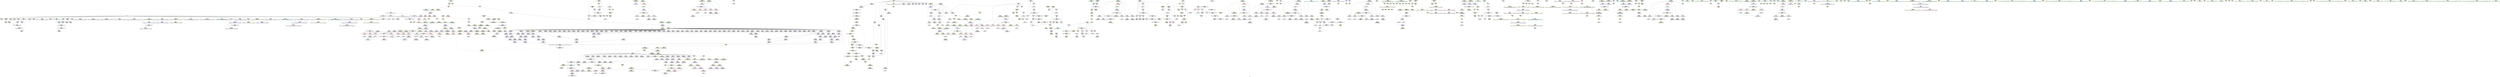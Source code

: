 digraph "SVFG" {
	label="SVFG";

	Node0x5569f6e74120 [shape=record,color=grey,label="{NodeID: 0\nNullPtr}"];
	Node0x5569f6e74120 -> Node0x5569f6ea0630[style=solid];
	Node0x5569f6e74120 -> Node0x5569f6ea0730[style=solid];
	Node0x5569f6e74120 -> Node0x5569f6ea0800[style=solid];
	Node0x5569f6e74120 -> Node0x5569f6ea08d0[style=solid];
	Node0x5569f6e74120 -> Node0x5569f6ea09a0[style=solid];
	Node0x5569f6e74120 -> Node0x5569f6ea0a70[style=solid];
	Node0x5569f6e74120 -> Node0x5569f6ea0b40[style=solid];
	Node0x5569f6e74120 -> Node0x5569f6ea0c10[style=solid];
	Node0x5569f6e74120 -> Node0x5569f6ea0ce0[style=solid];
	Node0x5569f6e74120 -> Node0x5569f6ea0db0[style=solid];
	Node0x5569f6e74120 -> Node0x5569f6ea0e80[style=solid];
	Node0x5569f6e74120 -> Node0x5569f6ea0f50[style=solid];
	Node0x5569f6e74120 -> Node0x5569f6ea1020[style=solid];
	Node0x5569f6e74120 -> Node0x5569f6ea10f0[style=solid];
	Node0x5569f6e74120 -> Node0x5569f6ea11c0[style=solid];
	Node0x5569f6e74120 -> Node0x5569f6ea1290[style=solid];
	Node0x5569f6e74120 -> Node0x5569f6ea1360[style=solid];
	Node0x5569f6e74120 -> Node0x5569f6ea1430[style=solid];
	Node0x5569f6e74120 -> Node0x5569f6ea1500[style=solid];
	Node0x5569f6e74120 -> Node0x5569f6ea15d0[style=solid];
	Node0x5569f6e74120 -> Node0x5569f6ea16a0[style=solid];
	Node0x5569f6e74120 -> Node0x5569f6ea1770[style=solid];
	Node0x5569f6e74120 -> Node0x5569f6ea1840[style=solid];
	Node0x5569f6e74120 -> Node0x5569f6ea1910[style=solid];
	Node0x5569f6e74120 -> Node0x5569f6ea19e0[style=solid];
	Node0x5569f6e74120 -> Node0x5569f6ebb250[style=solid];
	Node0x5569f6e74120 -> Node0x5569f6ed3670[style=solid];
	Node0x5569f6e74120 -> Node0x5569f6ed3f70[style=solid];
	Node0x5569f6f08090 [shape=record,color=black,label="{NodeID: 941\nMR_69V_4 = PHI(MR_69V_2, MR_69V_5, )\npts\{395 \}\n}"];
	Node0x5569f6f08090 -> Node0x5569f6ea6840[style=dashed];
	Node0x5569f6eafe10 [shape=record,color=yellow,style=double,label="{NodeID: 775\nFPARM(653)\nFun[_ZN9TetrominoC2Eiii]}"];
	Node0x5569f6eafe10 -> Node0x5569f6ebe410[style=solid];
	Node0x5569f6ebef70 [shape=record,color=blue,label="{NodeID: 609\n730\<--104\narrayidx42\<--\n_ZN9TetrominoC2Eiii\n}"];
	Node0x5569f6ebef70 -> Node0x5569f6ebf040[style=dashed];
	Node0x5569f6ea6ab0 [shape=record,color=red,label="{NodeID: 443\n507\<--398\n\<--itc\nmain\n}"];
	Node0x5569f6ea6ab0 -> Node0x5569f6ec25e0[style=solid];
	Node0x5569f6eaa060 [shape=record,color=purple,label="{NodeID: 277\n715\<--666\nb30\<--this1\n_ZN9TetrominoC2Eiii\n}"];
	Node0x5569f6e9ade0 [shape=record,color=green,label="{NodeID: 111\n873\<--874\ni\<--i_field_insensitive\n_ZN9Tetromino6rotateEv\n}"];
	Node0x5569f6e9ade0 -> Node0x5569f6eb80a0[style=solid];
	Node0x5569f6e9ade0 -> Node0x5569f6eb8170[style=solid];
	Node0x5569f6e9ade0 -> Node0x5569f6eb8240[style=solid];
	Node0x5569f6e9ade0 -> Node0x5569f6eb8310[style=solid];
	Node0x5569f6e9ade0 -> Node0x5569f6ec02f0[style=solid];
	Node0x5569f6e9ade0 -> Node0x5569f6ec0630[style=solid];
	Node0x5569f6f158c0 [shape=record,color=yellow,style=double,label="{NodeID: 1052\nRETMU(30V_2)\npts\{221 \}\nFun[_ZN9Tetromino5putAtEi]}"];
	Node0x5569f6ef5d70 [shape=record,color=black,label="{NodeID: 886\nMR_124V_3 = PHI(MR_124V_4, MR_124V_2, )\npts\{878 \}\n}"];
	Node0x5569f6ef5d70 -> Node0x5569f6eb8720[style=dashed];
	Node0x5569f6ef5d70 -> Node0x5569f6eb87f0[style=dashed];
	Node0x5569f6ef5d70 -> Node0x5569f6eb88c0[style=dashed];
	Node0x5569f6ef5d70 -> Node0x5569f6eb8990[style=dashed];
	Node0x5569f6ef5d70 -> Node0x5569f6ec0a40[style=dashed];
	Node0x5569f6ef5d70 -> Node0x5569f6f18100[style=dashed];
	Node0x5569f6ec49a0 [shape=record,color=yellow,style=double,label="{NodeID: 720\nAPARM(556)\nCS[]}"];
	Node0x5569f6ebc2c0 [shape=record,color=blue,label="{NodeID: 554\n261\<--104\narrayidx11\<--\n_ZN9Tetromino5putAtEi\n}"];
	Node0x5569f6ebc2c0 -> Node0x5569f6ef0750[style=dashed];
	Node0x5569f6ea3e00 [shape=record,color=red,label="{NodeID: 388\n107\<--81\n\<--pos\n_Z4dropP9Tetromino\n}"];
	Node0x5569f6ea3e00 -> Node0x5569f6ecfef0[style=solid];
	Node0x5569f6e9f310 [shape=record,color=purple,label="{NodeID: 222\n533\<--17\narrayidx28\<--a\nmain\n}"];
	Node0x5569f6e9f310 -> Node0x5569f6ea77b0[style=solid];
	Node0x5569f6e9b790 [shape=record,color=green,label="{NodeID: 56\n279\<--280\nretval\<--retval_field_insensitive\n_Z8isFilledi\n}"];
	Node0x5569f6e9b790 -> Node0x5569f6ea5730[style=solid];
	Node0x5569f6e9b790 -> Node0x5569f6ebc6d0[style=solid];
	Node0x5569f6e9b790 -> Node0x5569f6ebc870[style=solid];
	Node0x5569f6f12750 [shape=record,color=yellow,style=double,label="{NodeID: 997\n118V_1 = ENCHI(MR_118V_0)\npts\{870 \}\nFun[_ZN9Tetromino6rotateEv]}"];
	Node0x5569f6f12750 -> Node0x5569f6ec0220[style=dashed];
	Node0x5569f6ed0970 [shape=record,color=grey,label="{NodeID: 831\n239 = cmp(238, 89, )\n}"];
	Node0x5569f6ec1cf0 [shape=record,color=yellow,style=double,label="{NodeID: 665\nAPARM(92)\nCS[]|{<s0>3}}"];
	Node0x5569f6ec1cf0:s0 -> Node0x5569f6eaff00[style=solid,color=red];
	Node0x5569f6eb94f0 [shape=record,color=red,label="{NodeID: 499\n1006\<--883\n\<--j41\n_ZN9Tetromino6rotateEv\n}"];
	Node0x5569f6eb94f0 -> Node0x5569f6e9dec0[style=solid];
	Node0x5569f6eacde0 [shape=record,color=purple,label="{NodeID: 333\n793\<--666\narrayidx90\<--this1\n_ZN9TetrominoC2Eiii\n}"];
	Node0x5569f6eacde0 -> Node0x5569f6ebfba0[style=solid];
	Node0x5569f6ea2670 [shape=record,color=black,label="{NodeID: 167\n260\<--259\nidxprom10\<--add9\n_ZN9Tetromino5putAtEi\n}"];
	Node0x5569f6f19580 [shape=record,color=yellow,style=double,label="{NodeID: 1108\nRETMU(41V_1)\npts\{12 \}\nFun[_Z5clearv]}"];
	Node0x5569f6e741b0 [shape=record,color=green,label="{NodeID: 1\n7\<--1\n__dso_handle\<--dummyObj\nGlob }"];
	Node0x5569f6f08590 [shape=record,color=black,label="{NodeID: 942\nMR_71V_4 = PHI(MR_71V_2, MR_71V_5, )\npts\{397 \}\n}"];
	Node0x5569f6f08590 -> Node0x5569f6ea6910[style=dashed];
	Node0x5569f6eaff00 [shape=record,color=yellow,style=double,label="{NodeID: 776\nFPARM(140)\nFun[_ZN9Tetromino6canPutEi]}"];
	Node0x5569f6eaff00 -> Node0x5569f6ebb830[style=solid];
	Node0x5569f6ebf040 [shape=record,color=blue,label="{NodeID: 610\n734\<--104\narrayidx45\<--\n_ZN9TetrominoC2Eiii\n}"];
	Node0x5569f6ebf040 -> Node0x5569f6ebf110[style=dashed];
	Node0x5569f6ea6b80 [shape=record,color=red,label="{NodeID: 444\n560\<--398\n\<--itc\nmain\n}"];
	Node0x5569f6ea6b80 -> Node0x5569f6eb2fe0[style=solid];
	Node0x5569f6eaa130 [shape=record,color=purple,label="{NodeID: 278\n716\<--666\narrayidx31\<--this1\n_ZN9TetrominoC2Eiii\n}"];
	Node0x5569f6e9aeb0 [shape=record,color=green,label="{NodeID: 112\n875\<--876\nj\<--j_field_insensitive\n_ZN9Tetromino6rotateEv\n}"];
	Node0x5569f6e9aeb0 -> Node0x5569f6eb83e0[style=solid];
	Node0x5569f6e9aeb0 -> Node0x5569f6eb84b0[style=solid];
	Node0x5569f6e9aeb0 -> Node0x5569f6eb8580[style=solid];
	Node0x5569f6e9aeb0 -> Node0x5569f6eb8650[style=solid];
	Node0x5569f6e9aeb0 -> Node0x5569f6ec03c0[style=solid];
	Node0x5569f6e9aeb0 -> Node0x5569f6ec0560[style=solid];
	Node0x5569f6f163e0 [shape=record,color=yellow,style=double,label="{NodeID: 1053\nRETMU(32V_2)\npts\{223 \}\nFun[_ZN9Tetromino5putAtEi]}"];
	Node0x5569f6ef6270 [shape=record,color=black,label="{NodeID: 887\nMR_126V_2 = PHI(MR_126V_4, MR_126V_1, )\npts\{880 \}\n}"];
	Node0x5569f6ef6270 -> Node0x5569f6ec07d0[style=dashed];
	Node0x5569f6ef6270 -> Node0x5569f6f181e0[style=dashed];
	Node0x5569f6ec4a70 [shape=record,color=yellow,style=double,label="{NodeID: 721\nAPARM(588)\nCS[]}"];
	Node0x5569f6ebc390 [shape=record,color=blue,label="{NodeID: 555\n226\<--266\nj\<--inc\n_ZN9Tetromino5putAtEi\n}"];
	Node0x5569f6ebc390 -> Node0x5569f6efa870[style=dashed];
	Node0x5569f6ea3ed0 [shape=record,color=red,label="{NodeID: 389\n111\<--81\n\<--pos\n_Z4dropP9Tetromino\n}"];
	Node0x5569f6ea3ed0 -> Node0x5569f6ed37f0[style=solid];
	Node0x5569f6e9f3e0 [shape=record,color=purple,label="{NodeID: 223\n418\<--20\n\<--.str\nmain\n}"];
	Node0x5569f6e9f3e0 -> Node0x5569f6ec2e00[style=solid];
	Node0x5569f6e9b860 [shape=record,color=green,label="{NodeID: 57\n281\<--282\npos.addr\<--pos.addr_field_insensitive\n_Z8isFilledi\n}"];
	Node0x5569f6e9b860 -> Node0x5569f6ea5800[style=solid];
	Node0x5569f6e9b860 -> Node0x5569f6ebc530[style=solid];
	Node0x5569f6f12860 [shape=record,color=yellow,style=double,label="{NodeID: 998\n120V_1 = ENCHI(MR_120V_0)\npts\{874 \}\nFun[_ZN9Tetromino6rotateEv]}"];
	Node0x5569f6f12860 -> Node0x5569f6ec02f0[style=dashed];
	Node0x5569f6ed0af0 [shape=record,color=grey,label="{NodeID: 832\n974 = cmp(973, 89, )\n}"];
	Node0x5569f6ec1dc0 [shape=record,color=yellow,style=double,label="{NodeID: 666\nAPARM(93)\nCS[]|{<s0>3}}"];
	Node0x5569f6ec1dc0:s0 -> Node0x5569f6eafff0[style=solid,color=red];
	Node0x5569f6eb95c0 [shape=record,color=red,label="{NodeID: 500\n1012\<--883\n\<--j41\n_ZN9Tetromino6rotateEv\n}"];
	Node0x5569f6eb95c0 -> Node0x5569f6eb20e0[style=solid];
	Node0x5569f6eaceb0 [shape=record,color=purple,label="{NodeID: 334\n891\<--871\narraydecay\<--tmp\n_ZN9Tetromino6rotateEv\n}"];
	Node0x5569f6eaceb0 -> Node0x5569f6ea3370[style=solid];
	Node0x5569f6ea2740 [shape=record,color=black,label="{NodeID: 168\n293\<--292\nidxprom\<--\n_Z8isFilledi\n}"];
	Node0x5569f6f19690 [shape=record,color=yellow,style=double,label="{NodeID: 1109\nRETMU(2V_1)\npts\{14 \}\nFun[_Z5clearv]}"];
	Node0x5569f6e55fb0 [shape=record,color=green,label="{NodeID: 2\n9\<--1\n\<--dummyObj\nCan only get source location for instruction, argument, global var or function.}"];
	Node0x5569f6f08a90 [shape=record,color=black,label="{NodeID: 943\nMR_73V_5 = PHI(MR_73V_3, MR_73V_1, )\npts\{399 \}\n}"];
	Node0x5569f6eafff0 [shape=record,color=yellow,style=double,label="{NodeID: 777\nFPARM(141)\nFun[_ZN9Tetromino6canPutEi]}"];
	Node0x5569f6eafff0 -> Node0x5569f6ebb900[style=solid];
	Node0x5569f6ebf110 [shape=record,color=blue,label="{NodeID: 611\n738\<--104\narrayidx48\<--\n_ZN9TetrominoC2Eiii\n}"];
	Node0x5569f6ebf110 -> Node0x5569f6ebf1e0[style=dashed];
	Node0x5569f6ea6c50 [shape=record,color=red,label="{NodeID: 445\n457\<--400\n\<--flag\nmain\n}"];
	Node0x5569f6ea6c50 -> Node0x5569f6ed10f0[style=solid];
	Node0x5569f6eaa200 [shape=record,color=purple,label="{NodeID: 279\n717\<--666\narrayidx32\<--this1\n_ZN9TetrominoC2Eiii\n}"];
	Node0x5569f6eaa200 -> Node0x5569f6ebed00[style=solid];
	Node0x5569f6e9af80 [shape=record,color=green,label="{NodeID: 113\n877\<--878\ni14\<--i14_field_insensitive\n_ZN9Tetromino6rotateEv\n}"];
	Node0x5569f6e9af80 -> Node0x5569f6eb8720[style=solid];
	Node0x5569f6e9af80 -> Node0x5569f6eb87f0[style=solid];
	Node0x5569f6e9af80 -> Node0x5569f6eb88c0[style=solid];
	Node0x5569f6e9af80 -> Node0x5569f6eb8990[style=solid];
	Node0x5569f6e9af80 -> Node0x5569f6ec0700[style=solid];
	Node0x5569f6e9af80 -> Node0x5569f6ec0a40[style=solid];
	Node0x5569f6f164c0 [shape=record,color=yellow,style=double,label="{NodeID: 1054\nRETMU(34V_3)\npts\{225 \}\nFun[_ZN9Tetromino5putAtEi]}"];
	Node0x5569f6ef6770 [shape=record,color=black,label="{NodeID: 888\nMR_28V_2 = PHI(MR_28V_3, MR_28V_1, )\npts\{4610001 \}\n}"];
	Node0x5569f6ef6770 -> Node0x5569f6efa370[style=dashed];
	Node0x5569f6ef6770 -> Node0x5569f6f0cb90[style=dashed];
	Node0x5569f6ec4b40 [shape=record,color=yellow,style=double,label="{NodeID: 722\nAPARM(592)\nCS[]}"];
	Node0x5569f6ebc460 [shape=record,color=blue,label="{NodeID: 556\n224\<--271\ni\<--inc13\n_ZN9Tetromino5putAtEi\n}"];
	Node0x5569f6ebc460 -> Node0x5569f6f01670[style=dashed];
	Node0x5569f6ea3fa0 [shape=record,color=red,label="{NodeID: 390\n125\<--81\n\<--pos\n_Z4dropP9Tetromino\n}"];
	Node0x5569f6ea3fa0 -> Node0x5569f6ec2370[style=solid];
	Node0x5569f6e9f4b0 [shape=record,color=purple,label="{NodeID: 224\n431\<--22\n\<--.str.1\nmain\n}"];
	Node0x5569f6e9f4b0 -> Node0x5569f6ec3890[style=solid];
	Node0x5569f6e9b930 [shape=record,color=green,label="{NodeID: 58\n283\<--284\nj\<--j_field_insensitive\n_Z8isFilledi\n}"];
	Node0x5569f6e9b930 -> Node0x5569f6ea58d0[style=solid];
	Node0x5569f6e9b930 -> Node0x5569f6ea59a0[style=solid];
	Node0x5569f6e9b930 -> Node0x5569f6ea5a70[style=solid];
	Node0x5569f6e9b930 -> Node0x5569f6ebc600[style=solid];
	Node0x5569f6e9b930 -> Node0x5569f6ebc7a0[style=solid];
	Node0x5569f6f12940 [shape=record,color=yellow,style=double,label="{NodeID: 999\n122V_1 = ENCHI(MR_122V_0)\npts\{876 \}\nFun[_ZN9Tetromino6rotateEv]}"];
	Node0x5569f6f12940 -> Node0x5569f6f0b290[style=dashed];
	Node0x5569f6ed0c70 [shape=record,color=grey,label="{NodeID: 833\n234 = cmp(233, 89, )\n}"];
	Node0x5569f6ec1e90 [shape=record,color=yellow,style=double,label="{NodeID: 667\nAPARM(441)\nCS[]}"];
	Node0x5569f6eb9690 [shape=record,color=red,label="{NodeID: 501\n1030\<--885\n\<--j71\n_ZN9Tetromino6rotateEv\n}"];
	Node0x5569f6eb9690 -> Node0x5569f6ed1270[style=solid];
	Node0x5569f6eacf80 [shape=record,color=purple,label="{NodeID: 335\n915\<--871\narrayidx8\<--tmp\n_ZN9Tetromino6rotateEv\n}"];
	Node0x5569f6ea2810 [shape=record,color=black,label="{NodeID: 169\n296\<--295\nidxprom1\<--\n_Z8isFilledi\n}"];
	Node0x5569f6f19770 [shape=record,color=yellow,style=double,label="{NodeID: 1110\nRETMU(52V_3)\npts\{316 \}\nFun[_Z5clearv]}"];
	Node0x5569f6e8b840 [shape=record,color=green,label="{NodeID: 3\n20\<--1\n.str\<--dummyObj\nGlob }"];
	Node0x5569f6f08f90 [shape=record,color=black,label="{NodeID: 944\nMR_75V_7 = PHI(MR_75V_4, MR_75V_1, )\npts\{401 \}\n}"];
	Node0x5569f6eb0110 [shape=record,color=yellow,style=double,label="{NodeID: 778\nFPARM(816)\nFun[_ZStplIcSt11char_traitsIcESaIcEENSt7__cxx1112basic_stringIT_T0_T1_EERKS8_PKS5_]}"];
	Node0x5569f6eb0110 -> Node0x5569f6ec3070[style=solid];
	Node0x5569f6eb0110 -> Node0x5569f6ec3210[style=solid];
	Node0x5569f6eb0110 -> Node0x5569f6ec33b0[style=solid];
	Node0x5569f6eb0110 -> Node0x5569f6ec3480[style=solid];
	Node0x5569f6ebf1e0 [shape=record,color=blue,label="{NodeID: 612\n742\<--104\narrayidx51\<--\n_ZN9TetrominoC2Eiii\n}"];
	Node0x5569f6ebf1e0 -> Node0x5569f6f0c190[style=dashed];
	Node0x5569f6ea6d20 [shape=record,color=red,label="{NodeID: 446\n497\<--400\n\<--flag\nmain\n}"];
	Node0x5569f6ea6d20 -> Node0x5569f6ed1570[style=solid];
	Node0x5569f6eaa2d0 [shape=record,color=purple,label="{NodeID: 280\n719\<--666\nb33\<--this1\n_ZN9TetrominoC2Eiii\n}"];
	Node0x5569f6e9b050 [shape=record,color=green,label="{NodeID: 114\n879\<--880\nj18\<--j18_field_insensitive\n_ZN9Tetromino6rotateEv\n}"];
	Node0x5569f6e9b050 -> Node0x5569f6eb8a60[style=solid];
	Node0x5569f6e9b050 -> Node0x5569f6eb8b30[style=solid];
	Node0x5569f6e9b050 -> Node0x5569f6eb8c00[style=solid];
	Node0x5569f6e9b050 -> Node0x5569f6eb8cd0[style=solid];
	Node0x5569f6e9b050 -> Node0x5569f6ec07d0[style=solid];
	Node0x5569f6e9b050 -> Node0x5569f6ec0970[style=solid];
	Node0x5569f6f165a0 [shape=record,color=yellow,style=double,label="{NodeID: 1055\nRETMU(36V_2)\npts\{227 \}\nFun[_ZN9Tetromino5putAtEi]}"];
	Node0x5569f6ef6c70 [shape=record,color=black,label="{NodeID: 889\nMR_102V_3 = PHI(MR_102V_4, MR_102V_2, )\npts\{659 \}\n}"];
	Node0x5569f6ef6c70 -> Node0x5569f6eb7a20[style=dashed];
	Node0x5569f6ef6c70 -> Node0x5569f6ebfc70[style=dashed];
	Node0x5569f6ec4c10 [shape=record,color=yellow,style=double,label="{NodeID: 723\nAPARM(591)\nCS[]}"];
	Node0x5569f6ebc530 [shape=record,color=blue,label="{NodeID: 557\n281\<--278\npos.addr\<--pos\n_Z8isFilledi\n}"];
	Node0x5569f6ebc530 -> Node0x5569f6ea5800[style=dashed];
	Node0x5569f6ebc530 -> Node0x5569f6f17270[style=dashed];
	Node0x5569f6ea4070 [shape=record,color=red,label="{NodeID: 391\n213\<--142\n\<--retval\n_ZN9Tetromino6canPutEi\n}"];
	Node0x5569f6ea4070 -> Node0x5569f6ea2330[style=solid];
	Node0x5569f6e9f580 [shape=record,color=purple,label="{NodeID: 225\n441\<--24\n\<--.str.2\nmain\n}"];
	Node0x5569f6e9f580 -> Node0x5569f6ec1e90[style=solid];
	Node0x5569f6e9ba00 [shape=record,color=green,label="{NodeID: 59\n312\<--313\n_Z5clearv\<--_Z5clearv_field_insensitive\n}"];
	Node0x5569f6f12a20 [shape=record,color=yellow,style=double,label="{NodeID: 1000\n124V_1 = ENCHI(MR_124V_0)\npts\{878 \}\nFun[_ZN9Tetromino6rotateEv]}"];
	Node0x5569f6f12a20 -> Node0x5569f6ec0700[style=dashed];
	Node0x5569f6ed0df0 [shape=record,color=grey,label="{NodeID: 834\n453 = cmp(451, 452, )\n}"];
	Node0x5569f6ec1f60 [shape=record,color=yellow,style=double,label="{NodeID: 668\nAPARM(11)\nCS[]}"];
	Node0x5569f6eb9760 [shape=record,color=red,label="{NodeID: 502\n1038\<--885\n\<--j71\n_ZN9Tetromino6rotateEv\n}"];
	Node0x5569f6eb9760 -> Node0x5569f6ed0370[style=solid];
	Node0x5569f6ead050 [shape=record,color=purple,label="{NodeID: 336\n918\<--871\narrayidx10\<--tmp\n_ZN9Tetromino6rotateEv\n}"];
	Node0x5569f6ead050 -> Node0x5569f6ec0490[style=solid];
	Node0x5569f6ea28e0 [shape=record,color=black,label="{NodeID: 170\n277\<--310\n_Z8isFilledi_ret\<--\n_Z8isFilledi\n}"];
	Node0x5569f6ea28e0 -> Node0x5569f6eb0a30[style=solid];
	Node0x5569f6f19850 [shape=record,color=yellow,style=double,label="{NodeID: 1111\nRETMU(54V_2)\npts\{318 \}\nFun[_Z5clearv]}"];
	Node0x5569f6e62260 [shape=record,color=green,label="{NodeID: 4\n22\<--1\n.str.1\<--dummyObj\nGlob }"];
	Node0x5569f6f09490 [shape=record,color=black,label="{NodeID: 945\nMR_77V_6 = PHI(MR_77V_4, MR_77V_1, )\npts\{403 \}\n}"];
	Node0x5569f6eb0230 [shape=record,color=yellow,style=double,label="{NodeID: 779\nFPARM(817)\nFun[_ZStplIcSt11char_traitsIcESaIcEENSt7__cxx1112basic_stringIT_T0_T1_EERKS8_PKS5_]}"];
	Node0x5569f6eb0230 -> Node0x5569f6ebfd40[style=solid];
	Node0x5569f6ebf2b0 [shape=record,color=blue,label="{NodeID: 613\n747\<--104\narrayidx55\<--\n_ZN9TetrominoC2Eiii\n}"];
	Node0x5569f6ebf2b0 -> Node0x5569f6ebf380[style=dashed];
	Node0x5569f6ea6df0 [shape=record,color=red,label="{NodeID: 447\n512\<--400\n\<--flag\nmain\n}"];
	Node0x5569f6ea6df0 -> Node0x5569f6ed1870[style=solid];
	Node0x5569f6eaa3a0 [shape=record,color=purple,label="{NodeID: 281\n720\<--666\narrayidx34\<--this1\n_ZN9TetrominoC2Eiii\n}"];
	Node0x5569f6e9fb10 [shape=record,color=green,label="{NodeID: 115\n881\<--882\ni37\<--i37_field_insensitive\n_ZN9Tetromino6rotateEv\n}"];
	Node0x5569f6e9fb10 -> Node0x5569f6eb8da0[style=solid];
	Node0x5569f6e9fb10 -> Node0x5569f6eb8e70[style=solid];
	Node0x5569f6e9fb10 -> Node0x5569f6eb8f40[style=solid];
	Node0x5569f6e9fb10 -> Node0x5569f6eb9010[style=solid];
	Node0x5569f6e9fb10 -> Node0x5569f6eb90e0[style=solid];
	Node0x5569f6e9fb10 -> Node0x5569f6eb91b0[style=solid];
	Node0x5569f6e9fb10 -> Node0x5569f6ec0b10[style=solid];
	Node0x5569f6e9fb10 -> Node0x5569f6ec0f20[style=solid];
	Node0x5569f6f16680 [shape=record,color=yellow,style=double,label="{NodeID: 1056\nRETMU(10V_2)\npts\{190000 \}\nFun[_ZN9Tetromino5putAtEi]|{<s0>5}}"];
	Node0x5569f6f16680:s0 -> Node0x5569f6f1c430[style=dashed,color=blue];
	Node0x5569f6ef7170 [shape=record,color=black,label="{NodeID: 890\nMR_28V_3 = PHI(MR_28V_4, MR_28V_2, )\npts\{4610001 \}\n}"];
	Node0x5569f6ef7170 -> Node0x5569f6f18c90[style=dashed];
	Node0x5569f6ef7170 -> Node0x5569f6f1c010[style=dashed];
	Node0x5569f6ec4ce0 [shape=record,color=yellow,style=double,label="{NodeID: 724\nAPARM(574)\nCS[]|{<s0>29}}"];
	Node0x5569f6ec4ce0:s0 -> Node0x5569f6eb0110[style=solid,color=red];
	Node0x5569f6ebc600 [shape=record,color=blue,label="{NodeID: 558\n283\<--9\nj\<--\n_Z8isFilledi\n}"];
	Node0x5569f6ebc600 -> Node0x5569f6ef8070[style=dashed];
	Node0x5569f6ea4140 [shape=record,color=red,label="{NodeID: 392\n154\<--144\nthis1\<--this.addr\n_ZN9Tetromino6canPutEi\n}"];
	Node0x5569f6ea4140 -> Node0x5569f6ea8180[style=solid];
	Node0x5569f6ea4140 -> Node0x5569f6ea8250[style=solid];
	Node0x5569f6ea4140 -> Node0x5569f6ea8320[style=solid];
	Node0x5569f6ea4140 -> Node0x5569f6ea83f0[style=solid];
	Node0x5569f6e9f650 [shape=record,color=purple,label="{NodeID: 226\n455\<--24\n\<--.str.2\nmain\n}"];
	Node0x5569f6e9f650 -> Node0x5569f6ec3d70[style=solid];
	Node0x5569f6e9bb00 [shape=record,color=green,label="{NodeID: 60\n315\<--316\ni\<--i_field_insensitive\n_Z5clearv\n}"];
	Node0x5569f6e9bb00 -> Node0x5569f6ea5c10[style=solid];
	Node0x5569f6e9bb00 -> Node0x5569f6ea5ce0[style=solid];
	Node0x5569f6e9bb00 -> Node0x5569f6ea5db0[style=solid];
	Node0x5569f6e9bb00 -> Node0x5569f6ea5e80[style=solid];
	Node0x5569f6e9bb00 -> Node0x5569f6ebc940[style=solid];
	Node0x5569f6e9bb00 -> Node0x5569f6ebcef0[style=solid];
	Node0x5569f6f12b00 [shape=record,color=yellow,style=double,label="{NodeID: 1001\n126V_1 = ENCHI(MR_126V_0)\npts\{880 \}\nFun[_ZN9Tetromino6rotateEv]}"];
	Node0x5569f6f12b00 -> Node0x5569f6ef6270[style=dashed];
	Node0x5569f6ed0f70 [shape=record,color=grey,label="{NodeID: 835\n249 = cmp(248, 9, )\n}"];
	Node0x5569f6ec2030 [shape=record,color=yellow,style=double,label="{NodeID: 669\nAPARM(13)\nCS[]}"];
	Node0x5569f6eb9830 [shape=record,color=red,label="{NodeID: 503\n1045\<--885\n\<--j71\n_ZN9Tetromino6rotateEv\n}"];
	Node0x5569f6eb9830 -> Node0x5569f6e9e060[style=solid];
	Node0x5569f6ead120 [shape=record,color=purple,label="{NodeID: 337\n942\<--871\narrayidx23\<--tmp\n_ZN9Tetromino6rotateEv\n}"];
	Node0x5569f6ea29b0 [shape=record,color=black,label="{NodeID: 171\n347\<--346\nidxprom\<--sub\n_Z5clearv\n}"];
	Node0x5569f6f19930 [shape=record,color=yellow,style=double,label="{NodeID: 1112\nRETMU(56V_2)\npts\{320 \}\nFun[_Z5clearv]}"];
	Node0x5569f6e622f0 [shape=record,color=green,label="{NodeID: 5\n24\<--1\n.str.2\<--dummyObj\nGlob }"];
	Node0x5569f6f09990 [shape=record,color=black,label="{NodeID: 946\nMR_85V_7 = PHI(MR_85V_2, MR_85V_1, )\npts\{411 \}\n}"];
	Node0x5569f6eb0350 [shape=record,color=yellow,style=double,label="{NodeID: 780\nFPARM(818)\nFun[_ZStplIcSt11char_traitsIcESaIcEENSt7__cxx1112basic_stringIT_T0_T1_EERKS8_PKS5_]}"];
	Node0x5569f6eb0350 -> Node0x5569f6ebfe10[style=solid];
	Node0x5569f6ebf380 [shape=record,color=blue,label="{NodeID: 614\n751\<--104\narrayidx58\<--\n_ZN9TetrominoC2Eiii\n}"];
	Node0x5569f6ebf380 -> Node0x5569f6ebf450[style=dashed];
	Node0x5569f6ea6ec0 [shape=record,color=red,label="{NodeID: 448\n451\<--402\n\<--i\nmain\n}"];
	Node0x5569f6ea6ec0 -> Node0x5569f6ed0df0[style=solid];
	Node0x5569f6eaa470 [shape=record,color=purple,label="{NodeID: 282\n721\<--666\narrayidx35\<--this1\n_ZN9TetrominoC2Eiii\n}"];
	Node0x5569f6eaa470 -> Node0x5569f6ebedd0[style=solid];
	Node0x5569f6e9fbe0 [shape=record,color=green,label="{NodeID: 116\n883\<--884\nj41\<--j41_field_insensitive\n_ZN9Tetromino6rotateEv\n}"];
	Node0x5569f6e9fbe0 -> Node0x5569f6eb9280[style=solid];
	Node0x5569f6e9fbe0 -> Node0x5569f6eb9350[style=solid];
	Node0x5569f6e9fbe0 -> Node0x5569f6eb9420[style=solid];
	Node0x5569f6e9fbe0 -> Node0x5569f6eb94f0[style=solid];
	Node0x5569f6e9fbe0 -> Node0x5569f6eb95c0[style=solid];
	Node0x5569f6e9fbe0 -> Node0x5569f6ec0be0[style=solid];
	Node0x5569f6e9fbe0 -> Node0x5569f6ec0e50[style=solid];
	Node0x5569f6f16760 [shape=record,color=yellow,style=double,label="{NodeID: 1057\nRETMU(26V_1)\npts\{4610000 \}\nFun[_ZN9Tetromino5putAtEi]}"];
	Node0x5569f6ef7670 [shape=record,color=black,label="{NodeID: 891\nMR_122V_4 = PHI(MR_122V_5, MR_122V_3, )\npts\{876 \}\n}"];
	Node0x5569f6ef7670 -> Node0x5569f6eb83e0[style=dashed];
	Node0x5569f6ef7670 -> Node0x5569f6eb84b0[style=dashed];
	Node0x5569f6ef7670 -> Node0x5569f6eb8580[style=dashed];
	Node0x5569f6ef7670 -> Node0x5569f6eb8650[style=dashed];
	Node0x5569f6ef7670 -> Node0x5569f6ec0560[style=dashed];
	Node0x5569f6ef7670 -> Node0x5569f6f0b290[style=dashed];
	Node0x5569f6ec4db0 [shape=record,color=yellow,style=double,label="{NodeID: 725\nAPARM(583)\nCS[]|{<s0>29}}"];
	Node0x5569f6ec4db0:s0 -> Node0x5569f6eb0230[style=solid,color=red];
	Node0x5569f6ebc6d0 [shape=record,color=blue,label="{NodeID: 559\n279\<--9\nretval\<--\n_Z8isFilledi\n}"];
	Node0x5569f6ebc6d0 -> Node0x5569f6f07b90[style=dashed];
	Node0x5569f6ea4210 [shape=record,color=red,label="{NodeID: 393\n176\<--146\n\<--pos.addr\n_ZN9Tetromino6canPutEi\n}"];
	Node0x5569f6ea4210 -> Node0x5569f6eb32e0[style=solid];
	Node0x5569f6e9f720 [shape=record,color=purple,label="{NodeID: 227\n508\<--26\n\<--.str.3\nmain\n}"];
	Node0x5569f6e9f720 -> Node0x5569f6ec2510[style=solid];
	Node0x5569f6e9bbd0 [shape=record,color=green,label="{NodeID: 61\n317\<--318\nj\<--j_field_insensitive\n_Z5clearv\n}"];
	Node0x5569f6e9bbd0 -> Node0x5569f6ea5f50[style=solid];
	Node0x5569f6e9bbd0 -> Node0x5569f6ea6020[style=solid];
	Node0x5569f6e9bbd0 -> Node0x5569f6ea60f0[style=solid];
	Node0x5569f6e9bbd0 -> Node0x5569f6ea61c0[style=solid];
	Node0x5569f6e9bbd0 -> Node0x5569f6ea6290[style=solid];
	Node0x5569f6e9bbd0 -> Node0x5569f6ebca10[style=solid];
	Node0x5569f6e9bbd0 -> Node0x5569f6ebce20[style=solid];
	Node0x5569f6f12be0 [shape=record,color=yellow,style=double,label="{NodeID: 1002\n128V_1 = ENCHI(MR_128V_0)\npts\{882 \}\nFun[_ZN9Tetromino6rotateEv]}"];
	Node0x5569f6f12be0 -> Node0x5569f6ef9970[style=dashed];
	Node0x5569f6ed10f0 [shape=record,color=grey,label="{NodeID: 836\n458 = cmp(457, 9, )\n}"];
	Node0x5569f6ec2100 [shape=record,color=yellow,style=double,label="{NodeID: 670\nAPARM(15)\nCS[]}"];
	Node0x5569f6eb9900 [shape=record,color=red,label="{NodeID: 504\n1054\<--885\n\<--j71\n_ZN9Tetromino6rotateEv\n}"];
	Node0x5569f6eb9900 -> Node0x5569f6eb2260[style=solid];
	Node0x5569f6ead1f0 [shape=record,color=purple,label="{NodeID: 338\n945\<--871\narrayidx25\<--tmp\n_ZN9Tetromino6rotateEv\n}"];
	Node0x5569f6ead1f0 -> Node0x5569f6eba050[style=solid];
	Node0x5569f6ea2a80 [shape=record,color=black,label="{NodeID: 172\n350\<--349\nidxprom7\<--\n_Z5clearv\n}"];
	Node0x5569f6f19a10 [shape=record,color=yellow,style=double,label="{NodeID: 1113\nRETMU(10V_2)\npts\{190000 \}\nFun[_Z5clearv]|{<s0>23}}"];
	Node0x5569f6f19a10:s0 -> Node0x5569f6f1c590[style=dashed,color=blue];
	Node0x5569f6e62380 [shape=record,color=green,label="{NodeID: 6\n26\<--1\n.str.3\<--dummyObj\nGlob }"];
	Node0x5569f6f09e90 [shape=record,color=black,label="{NodeID: 947\nMR_87V_8 = PHI(MR_87V_2, MR_87V_1, )\npts\{413 \}\n}"];
	Node0x5569f6eb0470 [shape=record,color=yellow,style=double,label="{NodeID: 781\nFRet(1114)\nFun[_ZN9Tetromino10leftIsVoidEv]|{<s0>47}}"];
	Node0x5569f6eb0470:s0 -> Node0x5569f6ec6890[style=solid,color=blue];
	Node0x5569f6ebf450 [shape=record,color=blue,label="{NodeID: 615\n755\<--104\narrayidx61\<--\n_ZN9TetrominoC2Eiii\n}"];
	Node0x5569f6ebf450 -> Node0x5569f6ebf520[style=dashed];
	Node0x5569f6ea6f90 [shape=record,color=red,label="{NodeID: 449\n503\<--402\n\<--i\nmain\n}"];
	Node0x5569f6ea6f90 -> Node0x5569f6eb1960[style=solid];
	Node0x5569f6eaa540 [shape=record,color=purple,label="{NodeID: 283\n723\<--666\nb36\<--this1\n_ZN9TetrominoC2Eiii\n}"];
	Node0x5569f6e9fcb0 [shape=record,color=green,label="{NodeID: 117\n885\<--886\nj71\<--j71_field_insensitive\n_ZN9Tetromino6rotateEv\n}"];
	Node0x5569f6e9fcb0 -> Node0x5569f6eb9690[style=solid];
	Node0x5569f6e9fcb0 -> Node0x5569f6eb9760[style=solid];
	Node0x5569f6e9fcb0 -> Node0x5569f6eb9830[style=solid];
	Node0x5569f6e9fcb0 -> Node0x5569f6eb9900[style=solid];
	Node0x5569f6e9fcb0 -> Node0x5569f6eb99d0[style=solid];
	Node0x5569f6e9fcb0 -> Node0x5569f6eb9aa0[style=solid];
	Node0x5569f6e9fcb0 -> Node0x5569f6ec0ff0[style=solid];
	Node0x5569f6e9fcb0 -> Node0x5569f6ec1400[style=solid];
	Node0x5569f6f16840 [shape=record,color=yellow,style=double,label="{NodeID: 1058\nRETMU(28V_1)\npts\{4610001 \}\nFun[_ZN9Tetromino5putAtEi]}"];
	Node0x5569f6ef7b70 [shape=record,color=black,label="{NodeID: 892\nMR_137V_3 = PHI(MR_137V_4, MR_137V_2, )\npts\{8720000 \}\n}"];
	Node0x5569f6ef7b70 -> Node0x5569f6ec0490[style=dashed];
	Node0x5569f6ef7b70 -> Node0x5569f6f0b790[style=dashed];
	Node0x5569f6ec4e80 [shape=record,color=yellow,style=double,label="{NodeID: 726\nAPARM(584)\nCS[]|{<s0>29}}"];
	Node0x5569f6ec4e80:s0 -> Node0x5569f6eb0350[style=solid,color=red];
	Node0x5569f6ebc7a0 [shape=record,color=blue,label="{NodeID: 560\n283\<--305\nj\<--inc\n_Z8isFilledi\n}"];
	Node0x5569f6ebc7a0 -> Node0x5569f6ef8070[style=dashed];
	Node0x5569f6ea42e0 [shape=record,color=red,label="{NodeID: 394\n185\<--146\n\<--pos.addr\n_ZN9Tetromino6canPutEi\n}"];
	Node0x5569f6ea42e0 -> Node0x5569f6eb2e60[style=solid];
	Node0x5569f6e9f7f0 [shape=record,color=purple,label="{NodeID: 228\n537\<--28\n\<--.str.4\nmain\n}"];
	Node0x5569f6e9f7f0 -> Node0x5569f6ec4730[style=solid];
	Node0x5569f6e9bca0 [shape=record,color=green,label="{NodeID: 62\n319\<--320\nk\<--k_field_insensitive\n_Z5clearv\n}"];
	Node0x5569f6e9bca0 -> Node0x5569f6ea6360[style=solid];
	Node0x5569f6e9bca0 -> Node0x5569f6ea6430[style=solid];
	Node0x5569f6e9bca0 -> Node0x5569f6ea6500[style=solid];
	Node0x5569f6e9bca0 -> Node0x5569f6ea65d0[style=solid];
	Node0x5569f6e9bca0 -> Node0x5569f6ea66a0[style=solid];
	Node0x5569f6e9bca0 -> Node0x5569f6ebcae0[style=solid];
	Node0x5569f6e9bca0 -> Node0x5569f6ebcd50[style=solid];
	Node0x5569f6f12cc0 [shape=record,color=yellow,style=double,label="{NodeID: 1003\n130V_1 = ENCHI(MR_130V_0)\npts\{884 \}\nFun[_ZN9Tetromino6rotateEv]}"];
	Node0x5569f6f12cc0 -> Node0x5569f6ef9e70[style=dashed];
	Node0x5569f6ed1270 [shape=record,color=grey,label="{NodeID: 837\n1031 = cmp(1030, 326, )\n}"];
	Node0x5569f6ec21d0 [shape=record,color=yellow,style=double,label="{NodeID: 671\nAPARM(117)\nCS[]}"];
	Node0x5569f6eb99d0 [shape=record,color=red,label="{NodeID: 505\n1063\<--885\n\<--j71\n_ZN9Tetromino6rotateEv\n}"];
	Node0x5569f6eb99d0 -> Node0x5569f6e9e3a0[style=solid];
	Node0x5569f6ead2c0 [shape=record,color=purple,label="{NodeID: 339\n904\<--890\nb\<--this1\n_ZN9Tetromino6rotateEv\n}"];
	Node0x5569f6ea2b50 [shape=record,color=black,label="{NodeID: 173\n354\<--353\nidxprom9\<--\n_Z5clearv\n}"];
	Node0x5569f6f19af0 [shape=record,color=yellow,style=double,label="{NodeID: 1114\nRETMU(59V_1)\npts\{1 \}\nFun[main]}"];
	Node0x5569f6e62410 [shape=record,color=green,label="{NodeID: 7\n28\<--1\n.str.4\<--dummyObj\nGlob }"];
	Node0x5569f6f0a390 [shape=record,color=black,label="{NodeID: 948\nMR_10V_8 = PHI(MR_10V_3, MR_10V_1, )\npts\{190000 \}\n}"];
	Node0x5569f6eb0940 [shape=record,color=yellow,style=double,label="{NodeID: 782\nFRet(1080)\nFun[_ZN9Tetromino9topIsVoidEv]|{<s0>46}}"];
	Node0x5569f6eb0940:s0 -> Node0x5569f6ec6800[style=solid,color=blue];
	Node0x5569f6ebf520 [shape=record,color=blue,label="{NodeID: 616\n759\<--104\narrayidx64\<--\n_ZN9TetrominoC2Eiii\n}"];
	Node0x5569f6ebf520 -> Node0x5569f6f0c190[style=dashed];
	Node0x5569f6ea7060 [shape=record,color=red,label="{NodeID: 450\n466\<--404\n\<--t\nmain\n}"];
	Node0x5569f6ea7060 -> Node0x5569f6ec4250[style=solid];
	Node0x5569f6eaa610 [shape=record,color=purple,label="{NodeID: 284\n724\<--666\narrayidx37\<--this1\n_ZN9TetrominoC2Eiii\n}"];
	Node0x5569f6e9fd80 [shape=record,color=green,label="{NodeID: 118\n887\<--888\ni75\<--i75_field_insensitive\n_ZN9Tetromino6rotateEv\n}"];
	Node0x5569f6e9fd80 -> Node0x5569f6eb9b70[style=solid];
	Node0x5569f6e9fd80 -> Node0x5569f6eb9c40[style=solid];
	Node0x5569f6e9fd80 -> Node0x5569f6eb9d10[style=solid];
	Node0x5569f6e9fd80 -> Node0x5569f6eb9de0[style=solid];
	Node0x5569f6e9fd80 -> Node0x5569f6eb9eb0[style=solid];
	Node0x5569f6e9fd80 -> Node0x5569f6ec10c0[style=solid];
	Node0x5569f6e9fd80 -> Node0x5569f6ec1330[style=solid];
	Node0x5569f6f16920 [shape=record,color=yellow,style=double,label="{NodeID: 1059\nRETMU(148V_2)\npts\{1119 \}\nFun[_ZN9Tetromino10leftIsVoidEv]}"];
	Node0x5569f6ef8070 [shape=record,color=black,label="{NodeID: 893\nMR_47V_3 = PHI(MR_47V_4, MR_47V_2, )\npts\{284 \}\n}"];
	Node0x5569f6ef8070 -> Node0x5569f6ea58d0[style=dashed];
	Node0x5569f6ef8070 -> Node0x5569f6ea59a0[style=dashed];
	Node0x5569f6ef8070 -> Node0x5569f6ea5a70[style=dashed];
	Node0x5569f6ef8070 -> Node0x5569f6ebc7a0[style=dashed];
	Node0x5569f6ef8070 -> Node0x5569f6f17350[style=dashed];
	Node0x5569f6ec4f50 [shape=record,color=yellow,style=double,label="{NodeID: 727\nAPARM(574)\nCS[]}"];
	Node0x5569f6ebc870 [shape=record,color=blue,label="{NodeID: 561\n279\<--104\nretval\<--\n_Z8isFilledi\n}"];
	Node0x5569f6ebc870 -> Node0x5569f6f07b90[style=dashed];
	Node0x5569f6ea43b0 [shape=record,color=red,label="{NodeID: 395\n157\<--148\n\<--i\n_ZN9Tetromino6canPutEi\n}"];
	Node0x5569f6ea43b0 -> Node0x5569f6ed2a70[style=solid];
	Node0x5569f6e9f8c0 [shape=record,color=purple,label="{NodeID: 229\n540\<--30\n\<--.str.5\nmain\n}"];
	Node0x5569f6e9f8c0 -> Node0x5569f6ec4800[style=solid];
	Node0x5569f6e9bd70 [shape=record,color=green,label="{NodeID: 63\n385\<--386\nmain\<--main_field_insensitive\n}"];
	Node0x5569f6f12da0 [shape=record,color=yellow,style=double,label="{NodeID: 1004\n132V_1 = ENCHI(MR_132V_0)\npts\{886 \}\nFun[_ZN9Tetromino6rotateEv]}"];
	Node0x5569f6f12da0 -> Node0x5569f6efb270[style=dashed];
	Node0x5569f6ed13f0 [shape=record,color=grey,label="{NodeID: 838\n1026 = cmp(1023, 9, )\n}"];
	Node0x5569f6ec22a0 [shape=record,color=yellow,style=double,label="{NodeID: 672\nAPARM(124)\nCS[]|{<s0>5}}"];
	Node0x5569f6ec22a0:s0 -> Node0x5569f6ec6950[style=solid,color=red];
	Node0x5569f6eb9aa0 [shape=record,color=red,label="{NodeID: 506\n1074\<--885\n\<--j71\n_ZN9Tetromino6rotateEv\n}"];
	Node0x5569f6eb9aa0 -> Node0x5569f6eb1660[style=solid];
	Node0x5569f6ead390 [shape=record,color=purple,label="{NodeID: 340\n907\<--890\narrayidx\<--this1\n_ZN9Tetromino6rotateEv\n}"];
	Node0x5569f6ea2c20 [shape=record,color=black,label="{NodeID: 174\n357\<--356\nidxprom11\<--\n_Z5clearv\n}"];
	Node0x5569f6f19c00 [shape=record,color=yellow,style=double,label="{NodeID: 1115\nRETMU(61V_1)\npts\{10 \}\nFun[main]}"];
	Node0x5569f6e624a0 [shape=record,color=green,label="{NodeID: 8\n30\<--1\n.str.5\<--dummyObj\nGlob }"];
	Node0x5569f6f0a890 [shape=record,color=black,label="{NodeID: 949\nMR_12V_6 = PHI(MR_12V_4, MR_12V_1, )\npts\{4610000 4610001 \}\n}"];
	Node0x5569f6eb0a30 [shape=record,color=yellow,style=double,label="{NodeID: 783\nFRet(277)\nFun[_Z8isFilledi]|{<s0>7}}"];
	Node0x5569f6eb0a30:s0 -> Node0x5569f6ec61d0[style=solid,color=blue];
	Node0x5569f6ebf5f0 [shape=record,color=blue,label="{NodeID: 617\n764\<--104\narrayidx68\<--\n_ZN9TetrominoC2Eiii\n}"];
	Node0x5569f6ebf5f0 -> Node0x5569f6ebf6c0[style=dashed];
	Node0x5569f6ea7130 [shape=record,color=red,label="{NodeID: 451\n467\<--406\n\<--r\nmain\n}"];
	Node0x5569f6ea7130 -> Node0x5569f6ec4320[style=solid];
	Node0x5569f6eaa6e0 [shape=record,color=purple,label="{NodeID: 285\n725\<--666\narrayidx38\<--this1\n_ZN9TetrominoC2Eiii\n}"];
	Node0x5569f6eaa6e0 -> Node0x5569f6ebeea0[style=solid];
	Node0x5569f6e9fe50 [shape=record,color=green,label="{NodeID: 119\n967\<--968\n_ZN9Tetromino9topIsVoidEv\<--_ZN9Tetromino9topIsVoidEv_field_insensitive\n}"];
	Node0x5569f6f16a30 [shape=record,color=yellow,style=double,label="{NodeID: 1060\nRETMU(146V_3)\npts\{1117 \}\nFun[_ZN9Tetromino10leftIsVoidEv]}"];
	Node0x5569f6ef8570 [shape=record,color=black,label="{NodeID: 894\nMR_87V_5 = PHI(MR_87V_6, MR_87V_4, )\npts\{413 \}\n}"];
	Node0x5569f6ef8570 -> Node0x5569f6ea7540[style=dashed];
	Node0x5569f6ef8570 -> Node0x5569f6ea7610[style=dashed];
	Node0x5569f6ef8570 -> Node0x5569f6ea76e0[style=dashed];
	Node0x5569f6ef8570 -> Node0x5569f6ebdb20[style=dashed];
	Node0x5569f6ef8570 -> Node0x5569f6f02a70[style=dashed];
	Node0x5569f6ec5020 [shape=record,color=yellow,style=double,label="{NodeID: 728\nAPARM(574)\nCS[]}"];
	Node0x5569f6ebc940 [shape=record,color=blue,label="{NodeID: 562\n315\<--89\ni\<--\n_Z5clearv\n}"];
	Node0x5569f6ebc940 -> Node0x5569f6f0d090[style=dashed];
	Node0x5569f6ea4480 [shape=record,color=red,label="{NodeID: 396\n166\<--148\n\<--i\n_ZN9Tetromino6canPutEi\n}"];
	Node0x5569f6ea4480 -> Node0x5569f6ea1ff0[style=solid];
	Node0x5569f6e9f990 [shape=record,color=purple,label="{NodeID: 230\n548\<--32\n\<--.str.6\nmain\n}"];
	Node0x5569f6e9f990 -> Node0x5569f6ec48d0[style=solid];
	Node0x5569f6e9be70 [shape=record,color=green,label="{NodeID: 64\n388\<--389\nretval\<--retval_field_insensitive\nmain\n}"];
	Node0x5569f6e9be70 -> Node0x5569f6ebcfc0[style=solid];
	Node0x5569f6f12e80 [shape=record,color=yellow,style=double,label="{NodeID: 1005\n134V_1 = ENCHI(MR_134V_0)\npts\{888 \}\nFun[_ZN9Tetromino6rotateEv]}"];
	Node0x5569f6f12e80 -> Node0x5569f6efb770[style=dashed];
	Node0x5569f6ed1570 [shape=record,color=grey,label="{NodeID: 839\n498 = cmp(497, 9, )\n}"];
	Node0x5569f6ec2370 [shape=record,color=yellow,style=double,label="{NodeID: 673\nAPARM(125)\nCS[]|{<s0>5}}"];
	Node0x5569f6ec2370:s0 -> Node0x5569f6ec6a40[style=solid,color=red];
	Node0x5569f6eb9b70 [shape=record,color=red,label="{NodeID: 507\n1035\<--887\n\<--i75\n_ZN9Tetromino6rotateEv\n}"];
	Node0x5569f6eb9b70 -> Node0x5569f6ed0670[style=solid];
	Node0x5569f6ead460 [shape=record,color=purple,label="{NodeID: 341\n910\<--890\narrayidx6\<--this1\n_ZN9Tetromino6rotateEv\n}"];
	Node0x5569f6ead460 -> Node0x5569f6eb9f80[style=solid];
	Node0x5569f6ea2cf0 [shape=record,color=black,label="{NodeID: 175\n362\<--361\nidxprom14\<--sub13\n_Z5clearv\n}"];
	Node0x5569f6f19ce0 [shape=record,color=yellow,style=double,label="{NodeID: 1116\nRETMU(41V_1)\npts\{12 \}\nFun[main]}"];
	Node0x5569f6e97e10 [shape=record,color=green,label="{NodeID: 9\n32\<--1\n.str.6\<--dummyObj\nGlob }"];
	Node0x5569f6f0ad90 [shape=record,color=black,label="{NodeID: 950\nMR_120V_3 = PHI(MR_120V_4, MR_120V_2, )\npts\{874 \}\n}"];
	Node0x5569f6f0ad90 -> Node0x5569f6eb80a0[style=dashed];
	Node0x5569f6f0ad90 -> Node0x5569f6eb8170[style=dashed];
	Node0x5569f6f0ad90 -> Node0x5569f6eb8240[style=dashed];
	Node0x5569f6f0ad90 -> Node0x5569f6eb8310[style=dashed];
	Node0x5569f6f0ad90 -> Node0x5569f6ec0630[style=dashed];
	Node0x5569f6f0ad90 -> Node0x5569f6f17f40[style=dashed];
	Node0x5569f6eb0b20 [shape=record,color=yellow,style=double,label="{NodeID: 784\nFRet(75)\nFun[_Z4dropP9Tetromino]|{<s0>19}}"];
	Node0x5569f6eb0b20:s0 -> Node0x5569f6ec6410[style=solid,color=blue];
	Node0x5569f6ebf6c0 [shape=record,color=blue,label="{NodeID: 618\n768\<--104\narrayidx71\<--\n_ZN9TetrominoC2Eiii\n}"];
	Node0x5569f6ebf6c0 -> Node0x5569f6ebf790[style=dashed];
	Node0x5569f6ea7200 [shape=record,color=red,label="{NodeID: 452\n468\<--408\n\<--x\nmain\n}"];
	Node0x5569f6ea7200 -> Node0x5569f6ec43f0[style=solid];
	Node0x5569f6eaa7b0 [shape=record,color=purple,label="{NodeID: 286\n728\<--666\nb40\<--this1\n_ZN9TetrominoC2Eiii\n}"];
	Node0x5569f6e9ff50 [shape=record,color=green,label="{NodeID: 120\n1024\<--1025\n_ZN9Tetromino10leftIsVoidEv\<--_ZN9Tetromino10leftIsVoidEv_field_insensitive\n}"];
	Node0x5569f6f16b10 [shape=record,color=yellow,style=double,label="{NodeID: 1061\nRETMU(150V_3)\npts\{1121 \}\nFun[_ZN9Tetromino10leftIsVoidEv]}"];
	Node0x5569f6ef8a70 [shape=record,color=black,label="{NodeID: 895\nMR_75V_6 = PHI(MR_75V_5, MR_75V_4, )\npts\{401 \}\n}"];
	Node0x5569f6ef8a70 -> Node0x5569f6ea6d20[style=dashed];
	Node0x5569f6ef8a70 -> Node0x5569f6f0e490[style=dashed];
	Node0x5569f6ec50f0 [shape=record,color=yellow,style=double,label="{NodeID: 729\nAPARM(580)\nCS[]|{<s0>33}}"];
	Node0x5569f6ec50f0:s0 -> Node0x5569f6eb0110[style=solid,color=red];
	Node0x5569f6ebca10 [shape=record,color=blue,label="{NodeID: 563\n317\<--333\nj\<--\n_Z5clearv\n}"];
	Node0x5569f6ebca10 -> Node0x5569f6f02f70[style=dashed];
	Node0x5569f6ea4550 [shape=record,color=red,label="{NodeID: 397\n175\<--148\n\<--i\n_ZN9Tetromino6canPutEi\n}"];
	Node0x5569f6ea4550 -> Node0x5569f6eb32e0[style=solid];
	Node0x5569f6ea7ae0 [shape=record,color=purple,label="{NodeID: 231\n556\<--34\n\<--.str.7\nmain\n}"];
	Node0x5569f6ea7ae0 -> Node0x5569f6ec49a0[style=solid];
	Node0x5569f6e9bf40 [shape=record,color=green,label="{NodeID: 65\n390\<--391\nref.tmp\<--ref.tmp_field_insensitive\nmain\n}"];
	Node0x5569f6e9bf40 -> Node0x5569f6ec2d30[style=solid];
	Node0x5569f6e9bf40 -> Node0x5569f6ec3620[style=solid];
	Node0x5569f6e9bf40 -> Node0x5569f6ec36f0[style=solid];
	Node0x5569f6e9bf40 -> Node0x5569f6ec4590[style=solid];
	Node0x5569f6f12f60 [shape=record,color=yellow,style=double,label="{NodeID: 1006\n28V_1 = ENCHI(MR_28V_0)\npts\{4610001 \}\nFun[_ZN9Tetromino6rotateEv]}"];
	Node0x5569f6f12f60 -> Node0x5569f6eb9f80[style=dashed];
	Node0x5569f6f12f60 -> Node0x5569f6ef6770[style=dashed];
	Node0x5569f6ed16f0 [shape=record,color=grey,label="{NodeID: 840\n938 = cmp(937, 89, )\n}"];
	Node0x5569f6ec2440 [shape=record,color=yellow,style=double,label="{NodeID: 674\nAPARM(460)\nCS[]}"];
	Node0x5569f6eb9c40 [shape=record,color=red,label="{NodeID: 508\n1042\<--887\n\<--i75\n_ZN9Tetromino6rotateEv\n}"];
	Node0x5569f6eb9c40 -> Node0x5569f6e9df90[style=solid];
	Node0x5569f6ead530 [shape=record,color=purple,label="{NodeID: 342\n947\<--890\nb26\<--this1\n_ZN9Tetromino6rotateEv\n}"];
	Node0x5569f6ea2dc0 [shape=record,color=black,label="{NodeID: 176\n365\<--364\nidxprom16\<--\n_Z5clearv\n}"];
	Node0x5569f6f19dc0 [shape=record,color=yellow,style=double,label="{NodeID: 1117\nRETMU(2V_1)\npts\{14 \}\nFun[main]}"];
	Node0x5569f6e97ea0 [shape=record,color=green,label="{NodeID: 10\n34\<--1\n.str.7\<--dummyObj\nGlob }"];
	Node0x5569f6f0b290 [shape=record,color=black,label="{NodeID: 951\nMR_122V_2 = PHI(MR_122V_4, MR_122V_1, )\npts\{876 \}\n}"];
	Node0x5569f6f0b290 -> Node0x5569f6ec03c0[style=dashed];
	Node0x5569f6f0b290 -> Node0x5569f6f18020[style=dashed];
	Node0x5569f6eb0c10 [shape=record,color=yellow,style=double,label="{NodeID: 785\nFRet(139)\nFun[_ZN9Tetromino6canPutEi]|{<s0>3}}"];
	Node0x5569f6eb0c10:s0 -> Node0x5569f6ec5f90[style=solid,color=blue];
	Node0x5569f6ebf790 [shape=record,color=blue,label="{NodeID: 619\n772\<--104\narrayidx74\<--\n_ZN9TetrominoC2Eiii\n}"];
	Node0x5569f6ebf790 -> Node0x5569f6ebf860[style=dashed];
	Node0x5569f6ea72d0 [shape=record,color=red,label="{NodeID: 453\n517\<--410\n\<--i20\nmain\n}"];
	Node0x5569f6ea72d0 -> Node0x5569f6ed2770[style=solid];
	Node0x5569f6eaa880 [shape=record,color=purple,label="{NodeID: 287\n729\<--666\narrayidx41\<--this1\n_ZN9TetrominoC2Eiii\n}"];
	Node0x5569f6ea0050 [shape=record,color=green,label="{NodeID: 121\n1082\<--1083\nretval\<--retval_field_insensitive\n_ZN9Tetromino9topIsVoidEv\n}"];
	Node0x5569f6ea0050 -> Node0x5569f6eba2c0[style=solid];
	Node0x5569f6ea0050 -> Node0x5569f6ec1670[style=solid];
	Node0x5569f6ea0050 -> Node0x5569f6ec1810[style=solid];
	Node0x5569f6f16bf0 [shape=record,color=yellow,style=double,label="{NodeID: 1062\nRETMU(28V_1)\npts\{4610001 \}\nFun[_ZN9Tetromino10leftIsVoidEv]}"];
	Node0x5569f6ef8f70 [shape=record,color=black,label="{NodeID: 896\nMR_10V_5 = PHI(MR_10V_4, MR_10V_3, )\npts\{190000 \}\n}"];
	Node0x5569f6ef8f70 -> Node0x5569f6f0bc90[style=dashed];
	Node0x5569f6ef8f70 -> Node0x5569f6f1b710[style=dashed];
	Node0x5569f6ec51c0 [shape=record,color=yellow,style=double,label="{NodeID: 730\nAPARM(597)\nCS[]|{<s0>33}}"];
	Node0x5569f6ec51c0:s0 -> Node0x5569f6eb0230[style=solid,color=red];
	Node0x5569f6ebcae0 [shape=record,color=blue,label="{NodeID: 564\n319\<--9\nk\<--\n_Z5clearv\n}"];
	Node0x5569f6ebcae0 -> Node0x5569f6efe470[style=dashed];
	Node0x5569f6ea4620 [shape=record,color=red,label="{NodeID: 398\n184\<--148\n\<--i\n_ZN9Tetromino6canPutEi\n}"];
	Node0x5569f6ea4620 -> Node0x5569f6eb2e60[style=solid];
	Node0x5569f6ea7b70 [shape=record,color=purple,label="{NodeID: 232\n584\<--36\n\<--.str.8\n_Z4OPENRKNSt7__cxx1112basic_stringIcSt11char_traitsIcESaIcEEE\n}"];
	Node0x5569f6ea7b70 -> Node0x5569f6ec4e80[style=solid];
	Node0x5569f6e9c010 [shape=record,color=green,label="{NodeID: 66\n392\<--393\nref.tmp1\<--ref.tmp1_field_insensitive\nmain\n}"];
	Node0x5569f6e9c010 -> Node0x5569f6ec2ed0[style=solid];
	Node0x5569f6e9c010 -> Node0x5569f6ec3550[style=solid];
	Node0x5569f6e9c010 -> Node0x5569f6ec37c0[style=solid];
	Node0x5569f6e9c010 -> Node0x5569f6ec4660[style=solid];
	Node0x5569f6f13040 [shape=record,color=yellow,style=double,label="{NodeID: 1007\n137V_1 = ENCHI(MR_137V_0)\npts\{8720000 \}\nFun[_ZN9Tetromino6rotateEv]}"];
	Node0x5569f6f13040 -> Node0x5569f6f0b790[style=dashed];
	Node0x5569f6ed1870 [shape=record,color=grey,label="{NodeID: 841\n513 = cmp(512, 9, )\n}"];
	Node0x5569f6ec2510 [shape=record,color=yellow,style=double,label="{NodeID: 675\nAPARM(508)\nCS[]}"];
	Node0x5569f6eb9d10 [shape=record,color=red,label="{NodeID: 509\n1051\<--887\n\<--i75\n_ZN9Tetromino6rotateEv\n}"];
	Node0x5569f6eb9d10 -> Node0x5569f6e9e130[style=solid];
	Node0x5569f6ead600 [shape=record,color=purple,label="{NodeID: 343\n950\<--890\narrayidx28\<--this1\n_ZN9Tetromino6rotateEv\n}"];
	Node0x5569f6ea2e90 [shape=record,color=black,label="{NodeID: 177\n465\<--460\n\<--call9\nmain\n}"];
	Node0x5569f6ea2e90 -> Node0x5569f6ec4180[style=solid];
	Node0x5569f6ea2e90 -> Node0x5569f6ec44c0[style=solid];
	Node0x5569f6f19ea0 [shape=record,color=yellow,style=double,label="{NodeID: 1118\nRETMU(65V_1)\npts\{16 \}\nFun[main]}"];
	Node0x5569f6e97f30 [shape=record,color=green,label="{NodeID: 11\n36\<--1\n.str.8\<--dummyObj\nGlob }"];
	Node0x5569f6f0b790 [shape=record,color=black,label="{NodeID: 952\nMR_137V_2 = PHI(MR_137V_3, MR_137V_1, )\npts\{8720000 \}\n}"];
	Node0x5569f6f0b790 -> Node0x5569f6eba050[style=dashed];
	Node0x5569f6f0b790 -> Node0x5569f6ef7b70[style=dashed];
	Node0x5569f6f0b790 -> Node0x5569f6f18720[style=dashed];
	Node0x5569f6eb0d00 [shape=record,color=yellow,style=double,label="{NodeID: 786\nFRet(387)\nFun[main]}"];
	Node0x5569f6ebf860 [shape=record,color=blue,label="{NodeID: 620\n776\<--104\narrayidx77\<--\n_ZN9TetrominoC2Eiii\n}"];
	Node0x5569f6ebf860 -> Node0x5569f6f0c190[style=dashed];
	Node0x5569f6ea73a0 [shape=record,color=red,label="{NodeID: 454\n528\<--410\n\<--i20\nmain\n}"];
	Node0x5569f6ea73a0 -> Node0x5569f6ea2f60[style=solid];
	Node0x5569f6eaa950 [shape=record,color=purple,label="{NodeID: 288\n730\<--666\narrayidx42\<--this1\n_ZN9TetrominoC2Eiii\n}"];
	Node0x5569f6eaa950 -> Node0x5569f6ebef70[style=solid];
	Node0x5569f6ea0120 [shape=record,color=green,label="{NodeID: 122\n1084\<--1085\nthis.addr\<--this.addr_field_insensitive\n_ZN9Tetromino9topIsVoidEv\n}"];
	Node0x5569f6ea0120 -> Node0x5569f6eba390[style=solid];
	Node0x5569f6ea0120 -> Node0x5569f6ec14d0[style=solid];
	Node0x5569f6f16cd0 [shape=record,color=yellow,style=double,label="{NodeID: 1063\nRETMU(141V_2)\npts\{1085 \}\nFun[_ZN9Tetromino9topIsVoidEv]}"];
	Node0x5569f6ef9470 [shape=record,color=black,label="{NodeID: 897\nMR_12V_5 = PHI(MR_12V_4, MR_12V_3, )\npts\{4610000 4610001 \}\n}"];
	Node0x5569f6ef9470 -> Node0x5569f6f0f390[style=dashed];
	Node0x5569f6ec5290 [shape=record,color=yellow,style=double,label="{NodeID: 731\nAPARM(598)\nCS[]|{<s0>33}}"];
	Node0x5569f6ec5290:s0 -> Node0x5569f6eb0350[style=solid,color=red];
	Node0x5569f6ebcbb0 [shape=record,color=blue,label="{NodeID: 565\n358\<--352\narrayidx12\<--\n_Z5clearv\n}"];
	Node0x5569f6ebcbb0 -> Node0x5569f6ebcc80[style=dashed];
	Node0x5569f6ea46f0 [shape=record,color=red,label="{NodeID: 399\n207\<--148\n\<--i\n_ZN9Tetromino6canPutEi\n}"];
	Node0x5569f6ea46f0 -> Node0x5569f6eb2b60[style=solid];
	Node0x5569f6ea7c40 [shape=record,color=purple,label="{NodeID: 233\n592\<--38\n\<--.str.9\n_Z4OPENRKNSt7__cxx1112basic_stringIcSt11char_traitsIcESaIcEEE\n}"];
	Node0x5569f6ea7c40 -> Node0x5569f6ec4b40[style=solid];
	Node0x5569f6e9c0e0 [shape=record,color=green,label="{NodeID: 67\n394\<--395\nexn.slot\<--exn.slot_field_insensitive\nmain\n}"];
	Node0x5569f6e9c0e0 -> Node0x5569f6ea6840[style=solid];
	Node0x5569f6e9c0e0 -> Node0x5569f6ebd3d0[style=solid];
	Node0x5569f6e9c0e0 -> Node0x5569f6ebd570[style=solid];
	Node0x5569f6e9c0e0 -> Node0x5569f6ebd710[style=solid];
	Node0x5569f6f13120 [shape=record,color=yellow,style=double,label="{NodeID: 1008\n98V_1 = ENCHI(MR_98V_0)\npts\{655 \}\nFun[_ZN9TetrominoC2Eiii]}"];
	Node0x5569f6f13120 -> Node0x5569f6ebe1a0[style=dashed];
	Node0x5569f6ed19f0 [shape=record,color=grey,label="{NodeID: 842\n933 = cmp(932, 89, )\n}"];
	Node0x5569f6ec25e0 [shape=record,color=yellow,style=double,label="{NodeID: 676\nAPARM(507)\nCS[]}"];
	Node0x5569f6eb9de0 [shape=record,color=red,label="{NodeID: 510\n1060\<--887\n\<--i75\n_ZN9Tetromino6rotateEv\n}"];
	Node0x5569f6eb9de0 -> Node0x5569f6e9e2d0[style=solid];
	Node0x5569f6ead6d0 [shape=record,color=purple,label="{NodeID: 344\n953\<--890\narrayidx30\<--this1\n_ZN9Tetromino6rotateEv\n}"];
	Node0x5569f6ead6d0 -> Node0x5569f6ec08a0[style=solid];
	Node0x5569f6ea2f60 [shape=record,color=black,label="{NodeID: 178\n529\<--528\nidxprom\<--\nmain\n}"];
	Node0x5569f6f19f80 [shape=record,color=yellow,style=double,label="{NodeID: 1119\nRETMU(67V_2)\npts\{389 \}\nFun[main]}"];
	Node0x5569f6e97fc0 [shape=record,color=green,label="{NodeID: 12\n38\<--1\n.str.9\<--dummyObj\nGlob }"];
	Node0x5569f6f0bc90 [shape=record,color=black,label="{NodeID: 953\nMR_10V_6 = PHI(MR_10V_7, MR_10V_5, )\npts\{190000 \}\n}"];
	Node0x5569f6f0bc90 -> Node0x5569f6f0ee90[style=dashed];
	Node0x5569f6eb0dc0 [shape=record,color=black,label="{NodeID: 787\n99 = PHI(100, 97, )\n}"];
	Node0x5569f6ebf930 [shape=record,color=blue,label="{NodeID: 621\n781\<--104\narrayidx81\<--\n_ZN9TetrominoC2Eiii\n}"];
	Node0x5569f6ebf930 -> Node0x5569f6ebfa00[style=dashed];
	Node0x5569f6ea7470 [shape=record,color=red,label="{NodeID: 455\n551\<--410\n\<--i20\nmain\n}"];
	Node0x5569f6ea7470 -> Node0x5569f6ecf2f0[style=solid];
	Node0x5569f6eaaa20 [shape=record,color=purple,label="{NodeID: 289\n732\<--666\nb43\<--this1\n_ZN9TetrominoC2Eiii\n}"];
	Node0x5569f6ea01f0 [shape=record,color=green,label="{NodeID: 123\n1086\<--1087\ni\<--i_field_insensitive\n_ZN9Tetromino9topIsVoidEv\n}"];
	Node0x5569f6ea01f0 -> Node0x5569f6eba460[style=solid];
	Node0x5569f6ea01f0 -> Node0x5569f6eba530[style=solid];
	Node0x5569f6ea01f0 -> Node0x5569f6eba600[style=solid];
	Node0x5569f6ea01f0 -> Node0x5569f6ec15a0[style=solid];
	Node0x5569f6ea01f0 -> Node0x5569f6ec1740[style=solid];
	Node0x5569f6f16de0 [shape=record,color=yellow,style=double,label="{NodeID: 1064\nRETMU(143V_3)\npts\{1087 \}\nFun[_ZN9Tetromino9topIsVoidEv]}"];
	Node0x5569f6ef9970 [shape=record,color=black,label="{NodeID: 898\nMR_128V_2 = PHI(MR_128V_4, MR_128V_1, )\npts\{882 \}\n}"];
	Node0x5569f6ef9970 -> Node0x5569f6ec0b10[style=dashed];
	Node0x5569f6ef9970 -> Node0x5569f6f182c0[style=dashed];
	Node0x5569f6ec5360 [shape=record,color=yellow,style=double,label="{NodeID: 732\nAPARM(580)\nCS[]}"];
	Node0x5569f6ebcc80 [shape=record,color=blue,label="{NodeID: 566\n366\<--9\narrayidx17\<--\n_Z5clearv\n}"];
	Node0x5569f6ebcc80 -> Node0x5569f6efe970[style=dashed];
	Node0x5569f6ea47c0 [shape=record,color=red,label="{NodeID: 400\n162\<--150\n\<--j\n_ZN9Tetromino6canPutEi\n}"];
	Node0x5569f6ea47c0 -> Node0x5569f6ed3c70[style=solid];
	Node0x5569f6ea7d10 [shape=record,color=purple,label="{NodeID: 234\n598\<--41\n\<--.str.10\n_Z4OPENRKNSt7__cxx1112basic_stringIcSt11char_traitsIcESaIcEEE\n}"];
	Node0x5569f6ea7d10 -> Node0x5569f6ec5290[style=solid];
	Node0x5569f6e9c1b0 [shape=record,color=green,label="{NodeID: 68\n396\<--397\nehselector.slot\<--ehselector.slot_field_insensitive\nmain\n}"];
	Node0x5569f6e9c1b0 -> Node0x5569f6ea6910[style=solid];
	Node0x5569f6e9c1b0 -> Node0x5569f6ebd4a0[style=solid];
	Node0x5569f6e9c1b0 -> Node0x5569f6ebd640[style=solid];
	Node0x5569f6e9c1b0 -> Node0x5569f6ebd7e0[style=solid];
	Node0x5569f6f13230 [shape=record,color=yellow,style=double,label="{NodeID: 1009\n100V_1 = ENCHI(MR_100V_0)\npts\{657 \}\nFun[_ZN9TetrominoC2Eiii]}"];
	Node0x5569f6f13230 -> Node0x5569f6ebe270[style=dashed];
	Node0x5569f6ed1b70 [shape=record,color=grey,label="{NodeID: 843\n439 = cmp(437, 438, )\n}"];
	Node0x5569f6ec26b0 [shape=record,color=yellow,style=double,label="{NodeID: 677\nAPARM(4)\nCS[]}"];
	Node0x5569f6eb9eb0 [shape=record,color=red,label="{NodeID: 511\n1069\<--887\n\<--i75\n_ZN9Tetromino6rotateEv\n}"];
	Node0x5569f6eb9eb0 -> Node0x5569f6eb29e0[style=solid];
	Node0x5569f6ead7a0 [shape=record,color=purple,label="{NodeID: 345\n984\<--890\nb46\<--this1\n_ZN9Tetromino6rotateEv\n}"];
	Node0x5569f6ea3030 [shape=record,color=black,label="{NodeID: 179\n532\<--531\nidxprom27\<--\nmain\n}"];
	Node0x5569f6f1a060 [shape=record,color=yellow,style=double,label="{NodeID: 1120\nRETMU(69V_1)\npts\{395 \}\nFun[main]}"];
	Node0x5569f6e98050 [shape=record,color=green,label="{NodeID: 13\n40\<--1\nstdin\<--dummyObj\nGlob }"];
	Node0x5569f6f0c190 [shape=record,color=black,label="{NodeID: 954\nMR_28V_2 = PHI(MR_28V_1, MR_28V_8, MR_28V_28, MR_28V_20, MR_28V_12, MR_28V_32, MR_28V_24, MR_28V_16, )\npts\{4610001 \}\n}"];
	Node0x5569f6f0c190 -> Node0x5569f6ef7170[style=dashed];
	Node0x5569f6eb1360 [shape=record,color=grey,label="{NodeID: 788\n271 = Binary(270, 104, )\n}"];
	Node0x5569f6eb1360 -> Node0x5569f6ebc460[style=solid];
	Node0x5569f6ebfa00 [shape=record,color=blue,label="{NodeID: 622\n785\<--104\narrayidx84\<--\n_ZN9TetrominoC2Eiii\n}"];
	Node0x5569f6ebfa00 -> Node0x5569f6ebfad0[style=dashed];
	Node0x5569f6ea7540 [shape=record,color=red,label="{NodeID: 456\n524\<--412\n\<--j\nmain\n}"];
	Node0x5569f6ea7540 -> Node0x5569f6ed34f0[style=solid];
	Node0x5569f6eaaaf0 [shape=record,color=purple,label="{NodeID: 290\n733\<--666\narrayidx44\<--this1\n_ZN9TetrominoC2Eiii\n}"];
	Node0x5569f6ea02c0 [shape=record,color=green,label="{NodeID: 124\n1116\<--1117\nretval\<--retval_field_insensitive\n_ZN9Tetromino10leftIsVoidEv\n}"];
	Node0x5569f6ea02c0 -> Node0x5569f6eba7a0[style=solid];
	Node0x5569f6ea02c0 -> Node0x5569f6ec1a80[style=solid];
	Node0x5569f6ea02c0 -> Node0x5569f6ec1c20[style=solid];
	Node0x5569f6f16ec0 [shape=record,color=yellow,style=double,label="{NodeID: 1065\nRETMU(28V_1)\npts\{4610001 \}\nFun[_ZN9Tetromino9topIsVoidEv]}"];
	Node0x5569f6ef9e70 [shape=record,color=black,label="{NodeID: 899\nMR_130V_2 = PHI(MR_130V_3, MR_130V_1, )\npts\{884 \}\n}"];
	Node0x5569f6ef9e70 -> Node0x5569f6ef0d40[style=dashed];
	Node0x5569f6ef9e70 -> Node0x5569f6f183a0[style=dashed];
	Node0x5569f6ec5430 [shape=record,color=yellow,style=double,label="{NodeID: 733\nAPARM(580)\nCS[]}"];
	Node0x5569f6ebcd50 [shape=record,color=blue,label="{NodeID: 567\n319\<--370\nk\<--inc\n_Z5clearv\n}"];
	Node0x5569f6ebcd50 -> Node0x5569f6efe470[style=dashed];
	Node0x5569f6ea4890 [shape=record,color=red,label="{NodeID: 401\n169\<--150\n\<--j\n_ZN9Tetromino6canPutEi\n}"];
	Node0x5569f6ea4890 -> Node0x5569f6ea20c0[style=solid];
	Node0x5569f6ea7de0 [shape=record,color=purple,label="{NodeID: 235\n602\<--43\n\<--.str.11\n_Z4OPENRKNSt7__cxx1112basic_stringIcSt11char_traitsIcESaIcEEE\n}"];
	Node0x5569f6ea7de0 -> Node0x5569f6ec2b90[style=solid];
	Node0x5569f6e9c280 [shape=record,color=green,label="{NodeID: 69\n398\<--399\nitc\<--itc_field_insensitive\nmain\n}"];
	Node0x5569f6e9c280 -> Node0x5569f6ea69e0[style=solid];
	Node0x5569f6e9c280 -> Node0x5569f6ea6ab0[style=solid];
	Node0x5569f6e9c280 -> Node0x5569f6ea6b80[style=solid];
	Node0x5569f6e9c280 -> Node0x5569f6ebd090[style=solid];
	Node0x5569f6e9c280 -> Node0x5569f6ebdcc0[style=solid];
	Node0x5569f6f13310 [shape=record,color=yellow,style=double,label="{NodeID: 1010\n102V_1 = ENCHI(MR_102V_0)\npts\{659 \}\nFun[_ZN9TetrominoC2Eiii]}"];
	Node0x5569f6f13310 -> Node0x5569f6ebe340[style=dashed];
	Node0x5569f6ed1cf0 [shape=record,color=grey,label="{NodeID: 844\n196 = cmp(195, 9, )\n}"];
	Node0x5569f6ec2780 [shape=record,color=yellow,style=double,label="{NodeID: 678\nAPARM(59)\nCS[]}"];
	Node0x5569f6eb9f80 [shape=record,color=red,label="{NodeID: 512\n911\<--910\n\<--arrayidx6\n_ZN9Tetromino6rotateEv\n}"];
	Node0x5569f6eb9f80 -> Node0x5569f6ec0490[style=solid];
	Node0x5569f6ead870 [shape=record,color=purple,label="{NodeID: 346\n987\<--890\narrayidx48\<--this1\n_ZN9Tetromino6rotateEv\n}"];
	Node0x5569f6ea3100 [shape=record,color=black,label="{NodeID: 180\n593\<--591\ncall1\<--\n_Z4OPENRKNSt7__cxx1112basic_stringIcSt11char_traitsIcESaIcEEE\n}"];
	Node0x5569f6f1a140 [shape=record,color=yellow,style=double,label="{NodeID: 1121\nRETMU(71V_1)\npts\{397 \}\nFun[main]}"];
	Node0x5569f6e980e0 [shape=record,color=green,label="{NodeID: 14\n41\<--1\n.str.10\<--dummyObj\nGlob }"];
	Node0x5569f6f0c690 [shape=record,color=black,label="{NodeID: 955\nMR_126V_4 = PHI(MR_126V_5, MR_126V_3, )\npts\{880 \}\n}"];
	Node0x5569f6f0c690 -> Node0x5569f6eb8a60[style=dashed];
	Node0x5569f6f0c690 -> Node0x5569f6eb8b30[style=dashed];
	Node0x5569f6f0c690 -> Node0x5569f6eb8c00[style=dashed];
	Node0x5569f6f0c690 -> Node0x5569f6eb8cd0[style=dashed];
	Node0x5569f6f0c690 -> Node0x5569f6ec0970[style=dashed];
	Node0x5569f6f0c690 -> Node0x5569f6ef6270[style=dashed];
	Node0x5569f6eb14e0 [shape=record,color=grey,label="{NodeID: 789\n253 = Binary(251, 252, )\n}"];
	Node0x5569f6eb14e0 -> Node0x5569f6ea25a0[style=solid];
	Node0x5569f6ebfad0 [shape=record,color=blue,label="{NodeID: 623\n789\<--104\narrayidx87\<--\n_ZN9TetrominoC2Eiii\n}"];
	Node0x5569f6ebfad0 -> Node0x5569f6ebfba0[style=dashed];
	Node0x5569f6ea7610 [shape=record,color=red,label="{NodeID: 457\n531\<--412\n\<--j\nmain\n}"];
	Node0x5569f6ea7610 -> Node0x5569f6ea3030[style=solid];
	Node0x5569f6eaabc0 [shape=record,color=purple,label="{NodeID: 291\n734\<--666\narrayidx45\<--this1\n_ZN9TetrominoC2Eiii\n}"];
	Node0x5569f6eaabc0 -> Node0x5569f6ebf040[style=solid];
	Node0x5569f6ea0390 [shape=record,color=green,label="{NodeID: 125\n1118\<--1119\nthis.addr\<--this.addr_field_insensitive\n_ZN9Tetromino10leftIsVoidEv\n}"];
	Node0x5569f6ea0390 -> Node0x5569f6eba870[style=solid];
	Node0x5569f6ea0390 -> Node0x5569f6ec18e0[style=solid];
	Node0x5569f6f16fa0 [shape=record,color=yellow,style=double,label="{NodeID: 1066\nRETMU(139V_3)\npts\{1083 \}\nFun[_ZN9Tetromino9topIsVoidEv]}"];
	Node0x5569f6efa370 [shape=record,color=black,label="{NodeID: 900\nMR_28V_5 = PHI(MR_28V_6, MR_28V_2, )\npts\{4610001 \}\n}"];
	Node0x5569f6efa370 -> Node0x5569f6ef26a0[style=dashed];
	Node0x5569f6efa370 -> Node0x5569f6efbc70[style=dashed];
	Node0x5569f6efa370 -> Node0x5569f6f1c170[style=dashed];
	Node0x5569f6ec5500 [shape=record,color=yellow,style=double,label="{NodeID: 734\nAPARM(574)\nCS[]}"];
	Node0x5569f6ebce20 [shape=record,color=blue,label="{NodeID: 568\n317\<--375\nj\<--dec\n_Z5clearv\n}"];
	Node0x5569f6ebce20 -> Node0x5569f6f02f70[style=dashed];
	Node0x5569f6ea4960 [shape=record,color=red,label="{NodeID: 402\n189\<--150\n\<--j\n_ZN9Tetromino6canPutEi\n}"];
	Node0x5569f6ea4960 -> Node0x5569f6eb26e0[style=solid];
	Node0x5569f6ea7eb0 [shape=record,color=purple,label="{NodeID: 236\n1152\<--46\nllvm.global_ctors_0\<--llvm.global_ctors\nGlob }"];
	Node0x5569f6ea7eb0 -> Node0x5569f6ebb050[style=solid];
	Node0x5569f6e9c350 [shape=record,color=green,label="{NodeID: 70\n400\<--401\nflag\<--flag_field_insensitive\nmain\n}"];
	Node0x5569f6e9c350 -> Node0x5569f6ea6c50[style=solid];
	Node0x5569f6e9c350 -> Node0x5569f6ea6d20[style=solid];
	Node0x5569f6e9c350 -> Node0x5569f6ea6df0[style=solid];
	Node0x5569f6e9c350 -> Node0x5569f6ebd160[style=solid];
	Node0x5569f6e9c350 -> Node0x5569f6ebd300[style=solid];
	Node0x5569f6f133f0 [shape=record,color=yellow,style=double,label="{NodeID: 1011\n104V_1 = ENCHI(MR_104V_0)\npts\{661 \}\nFun[_ZN9TetrominoC2Eiii]}"];
	Node0x5569f6f133f0 -> Node0x5569f6ebe410[style=dashed];
	Node0x5569f6ed1e70 [shape=record,color=grey,label="{NodeID: 845\n969 = cmp(966, 9, )\n}"];
	Node0x5569f6ec2850 [shape=record,color=yellow,style=double,label="{NodeID: 679\nAPARM(57)\nCS[]}"];
	Node0x5569f6eba050 [shape=record,color=red,label="{NodeID: 513\n946\<--945\n\<--arrayidx25\n_ZN9Tetromino6rotateEv\n}"];
	Node0x5569f6eba050 -> Node0x5569f6ec08a0[style=solid];
	Node0x5569f6ead940 [shape=record,color=purple,label="{NodeID: 347\n990\<--890\narrayidx50\<--this1\n_ZN9Tetromino6rotateEv\n}"];
	Node0x5569f6ead940 -> Node0x5569f6ec0cb0[style=solid];
	Node0x5569f6ea31d0 [shape=record,color=black,label="{NodeID: 181\n603\<--601\ncall6\<--\n_Z4OPENRKNSt7__cxx1112basic_stringIcSt11char_traitsIcESaIcEEE\n}"];
	Node0x5569f6f1a220 [shape=record,color=yellow,style=double,label="{NodeID: 1122\nRETMU(73V_3)\npts\{399 \}\nFun[main]}"];
	Node0x5569f6e98170 [shape=record,color=green,label="{NodeID: 15\n43\<--1\n.str.11\<--dummyObj\nGlob }"];
	Node0x5569f6f0cb90 [shape=record,color=black,label="{NodeID: 956\nMR_28V_3 = PHI(MR_28V_4, MR_28V_2, )\npts\{4610001 \}\n}"];
	Node0x5569f6f0cb90 -> Node0x5569f6ec08a0[style=dashed];
	Node0x5569f6f0cb90 -> Node0x5569f6ef6770[style=dashed];
	Node0x5569f6eb1660 [shape=record,color=grey,label="{NodeID: 790\n1075 = Binary(1074, 104, )\n}"];
	Node0x5569f6eb1660 -> Node0x5569f6ec1400[style=solid];
	Node0x5569f6ebfba0 [shape=record,color=blue,label="{NodeID: 624\n793\<--104\narrayidx90\<--\n_ZN9TetrominoC2Eiii\n}"];
	Node0x5569f6ebfba0 -> Node0x5569f6f0c190[style=dashed];
	Node0x5569f6ea76e0 [shape=record,color=red,label="{NodeID: 458\n544\<--412\n\<--j\nmain\n}"];
	Node0x5569f6ea76e0 -> Node0x5569f6ecf5f0[style=solid];
	Node0x5569f6eaac90 [shape=record,color=purple,label="{NodeID: 292\n736\<--666\nb46\<--this1\n_ZN9TetrominoC2Eiii\n}"];
	Node0x5569f6ea0460 [shape=record,color=green,label="{NodeID: 126\n1120\<--1121\ni\<--i_field_insensitive\n_ZN9Tetromino10leftIsVoidEv\n}"];
	Node0x5569f6ea0460 -> Node0x5569f6eba940[style=solid];
	Node0x5569f6ea0460 -> Node0x5569f6ebaa10[style=solid];
	Node0x5569f6ea0460 -> Node0x5569f6ebaae0[style=solid];
	Node0x5569f6ea0460 -> Node0x5569f6ec19b0[style=solid];
	Node0x5569f6ea0460 -> Node0x5569f6ec1b50[style=solid];
	Node0x5569f6f17080 [shape=record,color=yellow,style=double,label="{NodeID: 1067\nRETMU(41V_1)\npts\{12 \}\nFun[_Z8isFilledi]}"];
	Node0x5569f6efa870 [shape=record,color=black,label="{NodeID: 901\nMR_36V_4 = PHI(MR_36V_5, MR_36V_3, )\npts\{227 \}\n}"];
	Node0x5569f6efa870 -> Node0x5569f6ea5250[style=dashed];
	Node0x5569f6efa870 -> Node0x5569f6ea5320[style=dashed];
	Node0x5569f6efa870 -> Node0x5569f6ea53f0[style=dashed];
	Node0x5569f6efa870 -> Node0x5569f6ea54c0[style=dashed];
	Node0x5569f6efa870 -> Node0x5569f6ebc390[style=dashed];
	Node0x5569f6efa870 -> Node0x5569f6f01b70[style=dashed];
	Node0x5569f6ec55d0 [shape=record,color=yellow,style=double,label="{NodeID: 735\nAPARM(580)\nCS[]}"];
	Node0x5569f6ebcef0 [shape=record,color=blue,label="{NodeID: 569\n315\<--381\ni\<--inc21\n_Z5clearv\n}"];
	Node0x5569f6ebcef0 -> Node0x5569f6f0d090[style=dashed];
	Node0x5569f6ea4a30 [shape=record,color=red,label="{NodeID: 403\n202\<--150\n\<--j\n_ZN9Tetromino6canPutEi\n}"];
	Node0x5569f6ea4a30 -> Node0x5569f6eb23e0[style=solid];
	Node0x5569f6ea7f80 [shape=record,color=purple,label="{NodeID: 237\n1153\<--46\nllvm.global_ctors_1\<--llvm.global_ctors\nGlob }"];
	Node0x5569f6ea7f80 -> Node0x5569f6ebb150[style=solid];
	Node0x5569f6e9c420 [shape=record,color=green,label="{NodeID: 71\n402\<--403\ni\<--i_field_insensitive\nmain\n}"];
	Node0x5569f6e9c420 -> Node0x5569f6ea6ec0[style=solid];
	Node0x5569f6e9c420 -> Node0x5569f6ea6f90[style=solid];
	Node0x5569f6e9c420 -> Node0x5569f6ebd230[style=solid];
	Node0x5569f6e9c420 -> Node0x5569f6ebd8b0[style=solid];
	Node0x5569f6f134d0 [shape=record,color=yellow,style=double,label="{NodeID: 1012\n26V_1 = ENCHI(MR_26V_0)\npts\{4610000 \}\nFun[_ZN9TetrominoC2Eiii]}"];
	Node0x5569f6f134d0 -> Node0x5569f6ebe4e0[style=dashed];
	Node0x5569f6ed1ff0 [shape=record,color=grey,label="{NodeID: 846\n1135 = cmp(1134, 9, )\n}"];
	Node0x5569f6ec2920 [shape=record,color=yellow,style=double,label="{NodeID: 680\nAPARM(7)\nCS[]}"];
	Node0x5569f6eba120 [shape=record,color=red,label="{NodeID: 514\n1001\<--1000\n\<--arrayidx55\n_ZN9Tetromino6rotateEv\n}"];
	Node0x5569f6eba120 -> Node0x5569f6ec0d80[style=solid];
	Node0x5569f6eada10 [shape=record,color=purple,label="{NodeID: 348\n993\<--890\nb51\<--this1\n_ZN9Tetromino6rotateEv\n}"];
	Node0x5569f6ea32a0 [shape=record,color=black,label="{NodeID: 182\n672\<--671\n\<--arraydecay\n_ZN9TetrominoC2Eiii\n}"];
	Node0x5569f6ea32a0 -> Node0x5569f6ec56a0[style=solid];
	Node0x5569f6f1a300 [shape=record,color=yellow,style=double,label="{NodeID: 1123\nRETMU(75V_2)\npts\{401 \}\nFun[main]}"];
	Node0x5569f6e98240 [shape=record,color=green,label="{NodeID: 16\n45\<--1\nstdout\<--dummyObj\nGlob }"];
	Node0x5569f6f0d090 [shape=record,color=black,label="{NodeID: 957\nMR_52V_3 = PHI(MR_52V_4, MR_52V_2, )\npts\{316 \}\n}"];
	Node0x5569f6f0d090 -> Node0x5569f6ea5c10[style=dashed];
	Node0x5569f6f0d090 -> Node0x5569f6ea5ce0[style=dashed];
	Node0x5569f6f0d090 -> Node0x5569f6ea5db0[style=dashed];
	Node0x5569f6f0d090 -> Node0x5569f6ea5e80[style=dashed];
	Node0x5569f6f0d090 -> Node0x5569f6ebcef0[style=dashed];
	Node0x5569f6f0d090 -> Node0x5569f6f19770[style=dashed];
	Node0x5569f6eb17e0 [shape=record,color=grey,label="{NodeID: 791\n799 = Binary(798, 109, )\n}"];
	Node0x5569f6eb17e0 -> Node0x5569f6ebfc70[style=solid];
	Node0x5569f6ebfc70 [shape=record,color=blue,label="{NodeID: 625\n658\<--799\nr.addr\<--dec\n_ZN9TetrominoC2Eiii\n}"];
	Node0x5569f6ebfc70 -> Node0x5569f6ef6c70[style=dashed];
	Node0x5569f6ebfc70 -> Node0x5569f6f189f0[style=dashed];
	Node0x5569f6ea77b0 [shape=record,color=red,label="{NodeID: 459\n534\<--533\n\<--arrayidx28\nmain\n}"];
	Node0x5569f6ea77b0 -> Node0x5569f6ed3370[style=solid];
	Node0x5569f6eaad60 [shape=record,color=purple,label="{NodeID: 293\n737\<--666\narrayidx47\<--this1\n_ZN9TetrominoC2Eiii\n}"];
	Node0x5569f6ea0530 [shape=record,color=green,label="{NodeID: 127\n48\<--1148\n_GLOBAL__sub_I_arkidd_3_0.cpp\<--_GLOBAL__sub_I_arkidd_3_0.cpp_field_insensitive\n}"];
	Node0x5569f6ea0530 -> Node0x5569f6ebb150[style=solid];
	Node0x5569f6f17190 [shape=record,color=yellow,style=double,label="{NodeID: 1068\nRETMU(43V_3)\npts\{280 \}\nFun[_Z8isFilledi]}"];
	Node0x5569f6efad70 [shape=record,color=black,label="{NodeID: 902\nMR_10V_3 = PHI(MR_10V_5, MR_10V_2, )\npts\{190000 \}\n}"];
	Node0x5569f6efad70 -> Node0x5569f6ebc2c0[style=dashed];
	Node0x5569f6efad70 -> Node0x5569f6ef0750[style=dashed];
	Node0x5569f6efad70 -> Node0x5569f6f02070[style=dashed];
	Node0x5569f6ec56a0 [shape=record,color=yellow,style=double,label="{NodeID: 736\nAPARM(672)\nCS[]}"];
	Node0x5569f6ebcfc0 [shape=record,color=blue,label="{NodeID: 570\n388\<--9\nretval\<--\nmain\n}"];
	Node0x5569f6ebcfc0 -> Node0x5569f6f19f80[style=dashed];
	Node0x5569f6ea4b00 [shape=record,color=red,label="{NodeID: 404\n172\<--171\n\<--arrayidx6\n_ZN9Tetromino6canPutEi\n}"];
	Node0x5569f6ea4b00 -> Node0x5569f6ed25f0[style=solid];
	Node0x5569f6ea8080 [shape=record,color=purple,label="{NodeID: 238\n1154\<--46\nllvm.global_ctors_2\<--llvm.global_ctors\nGlob }"];
	Node0x5569f6ea8080 -> Node0x5569f6ebb250[style=solid];
	Node0x5569f6e9c4f0 [shape=record,color=green,label="{NodeID: 72\n404\<--405\nt\<--t_field_insensitive\nmain\n}"];
	Node0x5569f6e9c4f0 -> Node0x5569f6ea7060[style=solid];
	Node0x5569f6e9c4f0 -> Node0x5569f6ec3e40[style=solid];
	Node0x5569f6f135b0 [shape=record,color=yellow,style=double,label="{NodeID: 1013\n28V_1 = ENCHI(MR_28V_0)\npts\{4610001 \}\nFun[_ZN9TetrominoC2Eiii]}"];
	Node0x5569f6f135b0 -> Node0x5569f6ebe5b0[style=dashed];
	Node0x5569f6f135b0 -> Node0x5569f6ebe8f0[style=dashed];
	Node0x5569f6f135b0 -> Node0x5569f6ebec30[style=dashed];
	Node0x5569f6f135b0 -> Node0x5569f6ebef70[style=dashed];
	Node0x5569f6f135b0 -> Node0x5569f6ebf2b0[style=dashed];
	Node0x5569f6f135b0 -> Node0x5569f6ebf5f0[style=dashed];
	Node0x5569f6f135b0 -> Node0x5569f6ebf930[style=dashed];
	Node0x5569f6f135b0 -> Node0x5569f6f0c190[style=dashed];
	Node0x5569f6ed2170 [shape=record,color=grey,label="{NodeID: 847\n97 = cmp(94, 9, )\n}"];
	Node0x5569f6ed2170 -> Node0x5569f6eb0dc0[style=solid];
	Node0x5569f6ec29f0 [shape=record,color=yellow,style=double,label="{NodeID: 681\nAPARM(132)\nCS[]}"];
	Node0x5569f6eba1f0 [shape=record,color=red,label="{NodeID: 515\n1058\<--1057\n\<--arrayidx92\n_ZN9Tetromino6rotateEv\n}"];
	Node0x5569f6eba1f0 -> Node0x5569f6ec1260[style=solid];
	Node0x5569f6eadae0 [shape=record,color=purple,label="{NodeID: 349\n997\<--890\narrayidx53\<--this1\n_ZN9Tetromino6rotateEv\n}"];
	Node0x5569f6ea3370 [shape=record,color=black,label="{NodeID: 183\n892\<--891\n\<--arraydecay\n_ZN9Tetromino6rotateEv\n}"];
	Node0x5569f6ea3370 -> Node0x5569f6ec5ab0[style=solid];
	Node0x5569f6f1a3e0 [shape=record,color=yellow,style=double,label="{NodeID: 1124\nRETMU(77V_2)\npts\{403 \}\nFun[main]}"];
	Node0x5569f6e98310 [shape=record,color=green,label="{NodeID: 17\n47\<--1\n\<--dummyObj\nCan only get source location for instruction, argument, global var or function.}"];
	Node0x5569f6f0d590 [shape=record,color=black,label="{NodeID: 958\nMR_54V_2 = PHI(MR_54V_6, MR_54V_1, )\npts\{318 \}\n}"];
	Node0x5569f6f0d590 -> Node0x5569f6ebca10[style=dashed];
	Node0x5569f6f0d590 -> Node0x5569f6efc670[style=dashed];
	Node0x5569f6f0d590 -> Node0x5569f6f19850[style=dashed];
	Node0x5569f6eb1960 [shape=record,color=grey,label="{NodeID: 792\n504 = Binary(503, 104, )\n}"];
	Node0x5569f6eb1960 -> Node0x5569f6ebd8b0[style=solid];
	Node0x5569f6ebfd40 [shape=record,color=blue,label="{NodeID: 626\n819\<--817\n__lhs.addr\<--__lhs\n_ZStplIcSt11char_traitsIcESaIcEENSt7__cxx1112basic_stringIT_T0_T1_EERKS8_PKS5_\n}"];
	Node0x5569f6ebfd40 -> Node0x5569f6eb7bc0[style=dashed];
	Node0x5569f6ebfd40 -> Node0x5569f6f1abf0[style=dashed];
	Node0x5569f6ea7880 [shape=record,color=red,label="{NodeID: 460\n583\<--572\n\<--s.addr\n_Z4OPENRKNSt7__cxx1112basic_stringIcSt11char_traitsIcESaIcEEE\n}"];
	Node0x5569f6ea7880 -> Node0x5569f6ec4db0[style=solid];
	Node0x5569f6eaae30 [shape=record,color=purple,label="{NodeID: 294\n738\<--666\narrayidx48\<--this1\n_ZN9TetrominoC2Eiii\n}"];
	Node0x5569f6eaae30 -> Node0x5569f6ebf110[style=solid];
	Node0x5569f6ea0630 [shape=record,color=black,label="{NodeID: 128\n2\<--3\ndummyVal\<--dummyVal\n}"];
	Node0x5569f6f17270 [shape=record,color=yellow,style=double,label="{NodeID: 1069\nRETMU(45V_2)\npts\{282 \}\nFun[_Z8isFilledi]}"];
	Node0x5569f6efb270 [shape=record,color=black,label="{NodeID: 903\nMR_132V_2 = PHI(MR_132V_4, MR_132V_1, )\npts\{886 \}\n}"];
	Node0x5569f6efb270 -> Node0x5569f6ec0ff0[style=dashed];
	Node0x5569f6efb270 -> Node0x5569f6f18480[style=dashed];
	Node0x5569f6ec5770 [shape=record,color=yellow,style=double,label="{NodeID: 737\nAPARM(445)\nCS[]}"];
	Node0x5569f6ebd090 [shape=record,color=blue,label="{NodeID: 571\n398\<--104\nitc\<--\nmain\n}"];
	Node0x5569f6ebd090 -> Node0x5569f6eff370[style=dashed];
	Node0x5569f6ea4bd0 [shape=record,color=red,label="{NodeID: 405\n191\<--190\n\<--x\n_ZN9Tetromino6canPutEi\n}"];
	Node0x5569f6ea4bd0 -> Node0x5569f6eb26e0[style=solid];
	Node0x5569f6ea8180 [shape=record,color=purple,label="{NodeID: 239\n165\<--154\nb\<--this1\n_ZN9Tetromino6canPutEi\n}"];
	Node0x5569f6e9c5c0 [shape=record,color=green,label="{NodeID: 73\n406\<--407\nr\<--r_field_insensitive\nmain\n}"];
	Node0x5569f6e9c5c0 -> Node0x5569f6ea7130[style=solid];
	Node0x5569f6e9c5c0 -> Node0x5569f6ec3f10[style=solid];
	Node0x5569f6f13690 [shape=record,color=yellow,style=double,label="{NodeID: 1014\n2V_1 = ENCHI(MR_2V_0)\npts\{14 \}\nFun[_ZN9Tetromino6canPutEi]}"];
	Node0x5569f6f13690 -> Node0x5569f6eaef30[style=dashed];
	Node0x5569f6f13690 -> Node0x5569f6f18d70[style=dashed];
	Node0x5569f6ed22f0 [shape=record,color=grey,label="{NodeID: 848\n1127 = cmp(1126, 89, )\n}"];
	Node0x5569f6ec2ac0 [shape=record,color=yellow,style=double,label="{NodeID: 682\nAPARM(600)\nCS[]}"];
	Node0x5569f6eba2c0 [shape=record,color=red,label="{NodeID: 516\n1112\<--1082\n\<--retval\n_ZN9Tetromino9topIsVoidEv\n}"];
	Node0x5569f6eba2c0 -> Node0x5569f6e9e540[style=solid];
	Node0x5569f6eadbb0 [shape=record,color=purple,label="{NodeID: 350\n1000\<--890\narrayidx55\<--this1\n_ZN9Tetromino6rotateEv\n}"];
	Node0x5569f6eadbb0 -> Node0x5569f6eba120[style=solid];
	Node0x5569f6ea3440 [shape=record,color=black,label="{NodeID: 184\n906\<--905\nidxprom\<--\n_ZN9Tetromino6rotateEv\n}"];
	Node0x5569f6f1a4c0 [shape=record,color=yellow,style=double,label="{NodeID: 1125\nRETMU(79V_1)\npts\{405 \}\nFun[main]}"];
	Node0x5569f6e983e0 [shape=record,color=green,label="{NodeID: 18\n89\<--1\n\<--dummyObj\nCan only get source location for instruction, argument, global var or function.}"];
	Node0x5569f6f0da90 [shape=record,color=black,label="{NodeID: 959\nMR_56V_2 = PHI(MR_56V_7, MR_56V_1, )\npts\{320 \}\n}"];
	Node0x5569f6f0da90 -> Node0x5569f6efcb70[style=dashed];
	Node0x5569f6f0da90 -> Node0x5569f6f03470[style=dashed];
	Node0x5569f6f0da90 -> Node0x5569f6f19930[style=dashed];
	Node0x5569f6eb1ae0 [shape=record,color=grey,label="{NodeID: 793\n266 = Binary(265, 104, )\n}"];
	Node0x5569f6eb1ae0 -> Node0x5569f6ebc390[style=solid];
	Node0x5569f6ebfe10 [shape=record,color=blue,label="{NodeID: 627\n821\<--818\n__rhs.addr\<--__rhs\n_ZStplIcSt11char_traitsIcESaIcEENSt7__cxx1112basic_stringIT_T0_T1_EERKS8_PKS5_\n}"];
	Node0x5569f6ebfe10 -> Node0x5569f6eb7c90[style=dashed];
	Node0x5569f6ebfe10 -> Node0x5569f6f1acd0[style=dashed];
	Node0x5569f6ea7950 [shape=record,color=red,label="{NodeID: 461\n597\<--572\n\<--s.addr\n_Z4OPENRKNSt7__cxx1112basic_stringIcSt11char_traitsIcESaIcEEE\n}"];
	Node0x5569f6ea7950 -> Node0x5569f6ec51c0[style=solid];
	Node0x5569f6eaaf00 [shape=record,color=purple,label="{NodeID: 295\n740\<--666\nb49\<--this1\n_ZN9TetrominoC2Eiii\n}"];
	Node0x5569f6ea0730 [shape=record,color=black,label="{NodeID: 129\n475\<--3\n\<--dummyVal\nmain\n}"];
	Node0x5569f6f17350 [shape=record,color=yellow,style=double,label="{NodeID: 1070\nRETMU(47V_3)\npts\{284 \}\nFun[_Z8isFilledi]}"];
	Node0x5569f6efb770 [shape=record,color=black,label="{NodeID: 904\nMR_134V_2 = PHI(MR_134V_3, MR_134V_1, )\npts\{888 \}\n}"];
	Node0x5569f6efb770 -> Node0x5569f6ef3070[style=dashed];
	Node0x5569f6efb770 -> Node0x5569f6f18560[style=dashed];
	Node0x5569f6ec5840 [shape=record,color=yellow,style=double,label="{NodeID: 738\nAPARM(674)\nCS[]}"];
	Node0x5569f6ebd160 [shape=record,color=blue,label="{NodeID: 572\n400\<--104\nflag\<--\nmain\n}"];
	Node0x5569f6ebd160 -> Node0x5569f6f0e490[style=dashed];
	Node0x5569f6ea4ca0 [shape=record,color=red,label="{NodeID: 406\n195\<--194\n\<--arrayidx15\n_ZN9Tetromino6canPutEi\n}"];
	Node0x5569f6ea4ca0 -> Node0x5569f6ed1cf0[style=solid];
	Node0x5569f6ea8250 [shape=record,color=purple,label="{NodeID: 240\n168\<--154\narrayidx\<--this1\n_ZN9Tetromino6canPutEi\n}"];
	Node0x5569f6e9c690 [shape=record,color=green,label="{NodeID: 74\n408\<--409\nx\<--x_field_insensitive\nmain\n}"];
	Node0x5569f6e9c690 -> Node0x5569f6ea7200[style=solid];
	Node0x5569f6e9c690 -> Node0x5569f6ec3fe0[style=solid];
	Node0x5569f6f137a0 [shape=record,color=yellow,style=double,label="{NodeID: 1015\n15V_1 = ENCHI(MR_15V_0)\npts\{143 \}\nFun[_ZN9Tetromino6canPutEi]}"];
	Node0x5569f6f137a0 -> Node0x5569f6ebbb70[style=dashed];
	Node0x5569f6f137a0 -> Node0x5569f6ebbc40[style=dashed];
	Node0x5569f6f137a0 -> Node0x5569f6ebbeb0[style=dashed];
	Node0x5569f6ed2470 [shape=record,color=grey,label="{NodeID: 849\n180 = cmp(177, 179, )\n}"];
	Node0x5569f6ec2b90 [shape=record,color=yellow,style=double,label="{NodeID: 683\nAPARM(602)\nCS[]}"];
	Node0x5569f6eba390 [shape=record,color=red,label="{NodeID: 517\n1089\<--1084\nthis1\<--this.addr\n_ZN9Tetromino9topIsVoidEv\n}"];
	Node0x5569f6eba390 -> Node0x5569f6eae640[style=solid];
	Node0x5569f6eba390 -> Node0x5569f6eae710[style=solid];
	Node0x5569f6eba390 -> Node0x5569f6eae7e0[style=solid];
	Node0x5569f6eadc80 [shape=record,color=purple,label="{NodeID: 351\n1002\<--890\nb56\<--this1\n_ZN9Tetromino6rotateEv\n}"];
	Node0x5569f6ea3510 [shape=record,color=black,label="{NodeID: 185\n909\<--908\nidxprom5\<--\n_ZN9Tetromino6rotateEv\n}"];
	Node0x5569f6f1a5a0 [shape=record,color=yellow,style=double,label="{NodeID: 1126\nRETMU(81V_1)\npts\{407 \}\nFun[main]}"];
	Node0x5569f6e984b0 [shape=record,color=green,label="{NodeID: 19\n100\<--1\n\<--dummyObj\nCan only get source location for instruction, argument, global var or function.}"];
	Node0x5569f6f0df90 [shape=record,color=black,label="{NodeID: 960\nMR_10V_2 = PHI(MR_10V_7, MR_10V_1, )\npts\{190000 \}\n}"];
	Node0x5569f6f0df90 -> Node0x5569f6efd070[style=dashed];
	Node0x5569f6f0df90 -> Node0x5569f6f03970[style=dashed];
	Node0x5569f6f0df90 -> Node0x5569f6f19a10[style=dashed];
	Node0x5569f6f0df90 -> Node0x5569f6f1b950[style=dashed];
	Node0x5569f6eb1c60 [shape=record,color=grey,label="{NodeID: 794\n1018 = Binary(1017, 104, )\n}"];
	Node0x5569f6eb1c60 -> Node0x5569f6ec0f20[style=solid];
	Node0x5569f6ebfee0 [shape=record,color=blue,label="{NodeID: 628\n823\<--100\nnrvo\<--\n_ZStplIcSt11char_traitsIcESaIcEENSt7__cxx1112basic_stringIT_T0_T1_EERKS8_PKS5_\n}"];
	Node0x5569f6ebfee0 -> Node0x5569f6ebffb0[style=dashed];
	Node0x5569f6ea7a20 [shape=record,color=red,label="{NodeID: 462\n620\<--576\nexn\<--exn.slot\n_Z4OPENRKNSt7__cxx1112basic_stringIcSt11char_traitsIcESaIcEEE\n}"];
	Node0x5569f6eaafd0 [shape=record,color=purple,label="{NodeID: 296\n741\<--666\narrayidx50\<--this1\n_ZN9TetrominoC2Eiii\n}"];
	Node0x5569f6ea0800 [shape=record,color=black,label="{NodeID: 130\n476\<--3\n\<--dummyVal\nmain\n}"];
	Node0x5569f6ea0800 -> Node0x5569f6ebd3d0[style=solid];
	Node0x5569f6f17430 [shape=record,color=yellow,style=double,label="{NodeID: 1071\nRETMU(10V_1)\npts\{190000 \}\nFun[_Z8isFilledi]}"];
	Node0x5569f6efbc70 [shape=record,color=black,label="{NodeID: 905\nMR_28V_11 = PHI(MR_28V_12, MR_28V_5, )\npts\{4610001 \}\n}"];
	Node0x5569f6efbc70 -> Node0x5569f6ef3570[style=dashed];
	Node0x5569f6efbc70 -> Node0x5569f6f18640[style=dashed];
	Node0x5569f6efbc70 -> Node0x5569f6f1c2d0[style=dashed];
	Node0x5569f6ec5910 [shape=record,color=yellow,style=double,label="{NodeID: 739\nAPARM(100)\nCS[]}"];
	Node0x5569f6ebd230 [shape=record,color=blue,label="{NodeID: 573\n402\<--9\ni\<--\nmain\n}"];
	Node0x5569f6ebd230 -> Node0x5569f6f0e990[style=dashed];
	Node0x5569f6ea4d70 [shape=record,color=red,label="{NodeID: 407\n230\<--220\nthis1\<--this.addr\n_ZN9Tetromino5putAtEi\n}"];
	Node0x5569f6ea4d70 -> Node0x5569f6ea84c0[style=solid];
	Node0x5569f6ea4d70 -> Node0x5569f6ea8590[style=solid];
	Node0x5569f6ea4d70 -> Node0x5569f6ea8660[style=solid];
	Node0x5569f6ea4d70 -> Node0x5569f6ea8730[style=solid];
	Node0x5569f6ea8320 [shape=record,color=purple,label="{NodeID: 241\n171\<--154\narrayidx6\<--this1\n_ZN9Tetromino6canPutEi\n}"];
	Node0x5569f6ea8320 -> Node0x5569f6ea4b00[style=solid];
	Node0x5569f6e9c760 [shape=record,color=green,label="{NodeID: 75\n410\<--411\ni20\<--i20_field_insensitive\nmain\n}"];
	Node0x5569f6e9c760 -> Node0x5569f6ea72d0[style=solid];
	Node0x5569f6e9c760 -> Node0x5569f6ea73a0[style=solid];
	Node0x5569f6e9c760 -> Node0x5569f6ea7470[style=solid];
	Node0x5569f6e9c760 -> Node0x5569f6ebd980[style=solid];
	Node0x5569f6e9c760 -> Node0x5569f6ebdbf0[style=solid];
	Node0x5569f6f13880 [shape=record,color=yellow,style=double,label="{NodeID: 1016\n17V_1 = ENCHI(MR_17V_0)\npts\{145 \}\nFun[_ZN9Tetromino6canPutEi]}"];
	Node0x5569f6f13880 -> Node0x5569f6ebb830[style=dashed];
	Node0x5569f6ed25f0 [shape=record,color=grey,label="{NodeID: 850\n173 = cmp(172, 9, )\n}"];
	Node0x5569f6ec2c60 [shape=record,color=yellow,style=double,label="{NodeID: 684\nAPARM(601)\nCS[]}"];
	Node0x5569f6eba460 [shape=record,color=red,label="{NodeID: 518\n1092\<--1086\n\<--i\n_ZN9Tetromino9topIsVoidEv\n}"];
	Node0x5569f6eba460 -> Node0x5569f6ed2bf0[style=solid];
	Node0x5569f6eadd50 [shape=record,color=purple,label="{NodeID: 352\n1005\<--890\narrayidx58\<--this1\n_ZN9Tetromino6rotateEv\n}"];
	Node0x5569f6ea35e0 [shape=record,color=black,label="{NodeID: 186\n914\<--913\nidxprom7\<--sub\n_ZN9Tetromino6rotateEv\n}"];
	Node0x5569f6f1a680 [shape=record,color=yellow,style=double,label="{NodeID: 1127\nRETMU(83V_1)\npts\{409 \}\nFun[main]}"];
	Node0x5569f6e985b0 [shape=record,color=green,label="{NodeID: 20\n104\<--1\n\<--dummyObj\nCan only get source location for instruction, argument, global var or function.}"];
	Node0x5569f6f0e490 [shape=record,color=black,label="{NodeID: 961\nMR_75V_4 = PHI(MR_75V_6, MR_75V_3, )\npts\{401 \}\n}"];
	Node0x5569f6f0e490 -> Node0x5569f6ea6c50[style=dashed];
	Node0x5569f6f0e490 -> Node0x5569f6ea6df0[style=dashed];
	Node0x5569f6f0e490 -> Node0x5569f6ebd300[style=dashed];
	Node0x5569f6f0e490 -> Node0x5569f6ef8a70[style=dashed];
	Node0x5569f6f0e490 -> Node0x5569f6eff870[style=dashed];
	Node0x5569f6f0e490 -> Node0x5569f6f08f90[style=dashed];
	Node0x5569f6eb1de0 [shape=record,color=grey,label="{NodeID: 795\n995 = Binary(994, 104, )\n}"];
	Node0x5569f6eb1de0 -> Node0x5569f6e9dc50[style=solid];
	Node0x5569f6ebffb0 [shape=record,color=blue,label="{NodeID: 629\n823\<--841\nnrvo\<--\n_ZStplIcSt11char_traitsIcESaIcEENSt7__cxx1112basic_stringIT_T0_T1_EERKS8_PKS5_\n}"];
	Node0x5569f6ebffb0 -> Node0x5569f6eb7d60[style=dashed];
	Node0x5569f6ebffb0 -> Node0x5569f6f1adb0[style=dashed];
	Node0x5569f6eb77b0 [shape=record,color=red,label="{NodeID: 463\n621\<--578\nsel\<--ehselector.slot\n_Z4OPENRKNSt7__cxx1112basic_stringIcSt11char_traitsIcESaIcEEE\n}"];
	Node0x5569f6eab0a0 [shape=record,color=purple,label="{NodeID: 297\n742\<--666\narrayidx51\<--this1\n_ZN9TetrominoC2Eiii\n}"];
	Node0x5569f6eab0a0 -> Node0x5569f6ebf1e0[style=solid];
	Node0x5569f6ea08d0 [shape=record,color=black,label="{NodeID: 131\n478\<--3\n\<--dummyVal\nmain\n}"];
	Node0x5569f6ea08d0 -> Node0x5569f6ebd4a0[style=solid];
	Node0x5569f6f17510 [shape=record,color=yellow,style=double,label="{NodeID: 1072\nRETMU(2V_1)\npts\{14 \}\nFun[_Z4dropP9Tetromino]}"];
	Node0x5569f6efc170 [shape=record,color=black,label="{NodeID: 906\nMR_139V_3 = PHI(MR_139V_4, MR_139V_2, )\npts\{1083 \}\n}"];
	Node0x5569f6efc170 -> Node0x5569f6eba2c0[style=dashed];
	Node0x5569f6efc170 -> Node0x5569f6f16fa0[style=dashed];
	Node0x5569f6ec59e0 [shape=record,color=yellow,style=double,label="{NodeID: 740\nAPARM(666)\nCS[]|{<s0>40}}"];
	Node0x5569f6ec59e0:s0 -> Node0x5569f6eafa50[style=solid,color=red];
	Node0x5569f6ebd300 [shape=record,color=blue,label="{NodeID: 574\n400\<--472\nflag\<--call13\nmain\n}"];
	Node0x5569f6ebd300 -> Node0x5569f6ef8a70[style=dashed];
	Node0x5569f6ea4e40 [shape=record,color=red,label="{NodeID: 408\n252\<--222\n\<--pos.addr\n_ZN9Tetromino5putAtEi\n}"];
	Node0x5569f6ea4e40 -> Node0x5569f6eb14e0[style=solid];
	Node0x5569f6ea83f0 [shape=record,color=purple,label="{NodeID: 242\n190\<--154\nx\<--this1\n_ZN9Tetromino6canPutEi\n}"];
	Node0x5569f6ea83f0 -> Node0x5569f6ea4bd0[style=solid];
	Node0x5569f6e9c830 [shape=record,color=green,label="{NodeID: 76\n412\<--413\nj\<--j_field_insensitive\nmain\n}"];
	Node0x5569f6e9c830 -> Node0x5569f6ea7540[style=solid];
	Node0x5569f6e9c830 -> Node0x5569f6ea7610[style=solid];
	Node0x5569f6e9c830 -> Node0x5569f6ea76e0[style=solid];
	Node0x5569f6e9c830 -> Node0x5569f6ebda50[style=solid];
	Node0x5569f6e9c830 -> Node0x5569f6ebdb20[style=solid];
	Node0x5569f6f13960 [shape=record,color=yellow,style=double,label="{NodeID: 1017\n19V_1 = ENCHI(MR_19V_0)\npts\{147 \}\nFun[_ZN9Tetromino6canPutEi]}"];
	Node0x5569f6f13960 -> Node0x5569f6ebb900[style=dashed];
	Node0x5569f6ed2770 [shape=record,color=grey,label="{NodeID: 851\n520 = cmp(517, 519, )\n}"];
	Node0x5569f6ec2d30 [shape=record,color=yellow,style=double,label="{NodeID: 685\nAPARM(390)\nCS[]}"];
	Node0x5569f6eba530 [shape=record,color=red,label="{NodeID: 519\n1097\<--1086\n\<--i\n_ZN9Tetromino9topIsVoidEv\n}"];
	Node0x5569f6eba530 -> Node0x5569f6e9e470[style=solid];
	Node0x5569f6eade20 [shape=record,color=purple,label="{NodeID: 353\n1008\<--890\narrayidx60\<--this1\n_ZN9Tetromino6rotateEv\n}"];
	Node0x5569f6eade20 -> Node0x5569f6ec0d80[style=solid];
	Node0x5569f6ea36b0 [shape=record,color=black,label="{NodeID: 187\n917\<--916\nidxprom9\<--\n_ZN9Tetromino6rotateEv\n}"];
	Node0x5569f6f1a760 [shape=record,color=yellow,style=double,label="{NodeID: 1128\nRETMU(85V_2)\npts\{411 \}\nFun[main]}"];
	Node0x5569f6e986b0 [shape=record,color=green,label="{NodeID: 21\n109\<--1\n\<--dummyObj\nCan only get source location for instruction, argument, global var or function.}"];
	Node0x5569f6f0e990 [shape=record,color=black,label="{NodeID: 962\nMR_77V_4 = PHI(MR_77V_5, MR_77V_3, )\npts\{403 \}\n}"];
	Node0x5569f6f0e990 -> Node0x5569f6ea6ec0[style=dashed];
	Node0x5569f6f0e990 -> Node0x5569f6ea6f90[style=dashed];
	Node0x5569f6f0e990 -> Node0x5569f6ebd8b0[style=dashed];
	Node0x5569f6f0e990 -> Node0x5569f6effd70[style=dashed];
	Node0x5569f6f0e990 -> Node0x5569f6f09490[style=dashed];
	Node0x5569f6eb1f60 [shape=record,color=grey,label="{NodeID: 796\n259 = Binary(256, 258, )\n}"];
	Node0x5569f6eb1f60 -> Node0x5569f6ea2670[style=solid];
	Node0x5569f6ec0080 [shape=record,color=blue,label="{NodeID: 630\n825\<--845\nexn.slot\<--\n_ZStplIcSt11char_traitsIcESaIcEENSt7__cxx1112basic_stringIT_T0_T1_EERKS8_PKS5_\n}"];
	Node0x5569f6ec0080 -> Node0x5569f6eb7e30[style=dashed];
	Node0x5569f6eb7880 [shape=record,color=red,label="{NodeID: 464\n666\<--654\nthis1\<--this.addr\n_ZN9TetrominoC2Eiii\n}"];
	Node0x5569f6eb7880 -> Node0x5569f6ea8800[style=solid];
	Node0x5569f6eb7880 -> Node0x5569f6ea88d0[style=solid];
	Node0x5569f6eb7880 -> Node0x5569f6ea89a0[style=solid];
	Node0x5569f6eb7880 -> Node0x5569f6ea8a70[style=solid];
	Node0x5569f6eb7880 -> Node0x5569f6ea8b40[style=solid];
	Node0x5569f6eb7880 -> Node0x5569f6ea8c10[style=solid];
	Node0x5569f6eb7880 -> Node0x5569f6ea8ce0[style=solid];
	Node0x5569f6eb7880 -> Node0x5569f6ea8db0[style=solid];
	Node0x5569f6eb7880 -> Node0x5569f6ea8e80[style=solid];
	Node0x5569f6eb7880 -> Node0x5569f6ea8f50[style=solid];
	Node0x5569f6eb7880 -> Node0x5569f6ea9020[style=solid];
	Node0x5569f6eb7880 -> Node0x5569f6ea90f0[style=solid];
	Node0x5569f6eb7880 -> Node0x5569f6ea91c0[style=solid];
	Node0x5569f6eb7880 -> Node0x5569f6ea9290[style=solid];
	Node0x5569f6eb7880 -> Node0x5569f6ea9360[style=solid];
	Node0x5569f6eb7880 -> Node0x5569f6ea9430[style=solid];
	Node0x5569f6eb7880 -> Node0x5569f6ea9500[style=solid];
	Node0x5569f6eb7880 -> Node0x5569f6ea95d0[style=solid];
	Node0x5569f6eb7880 -> Node0x5569f6ea96a0[style=solid];
	Node0x5569f6eb7880 -> Node0x5569f6ea9770[style=solid];
	Node0x5569f6eb7880 -> Node0x5569f6ea9840[style=solid];
	Node0x5569f6eb7880 -> Node0x5569f6ea9910[style=solid];
	Node0x5569f6eb7880 -> Node0x5569f6ea99e0[style=solid];
	Node0x5569f6eb7880 -> Node0x5569f6ea9ab0[style=solid];
	Node0x5569f6eb7880 -> Node0x5569f6ea9b80[style=solid];
	Node0x5569f6eb7880 -> Node0x5569f6ea9c50[style=solid];
	Node0x5569f6eb7880 -> Node0x5569f6ea9d20[style=solid];
	Node0x5569f6eb7880 -> Node0x5569f6ea9df0[style=solid];
	Node0x5569f6eb7880 -> Node0x5569f6ea9ec0[style=solid];
	Node0x5569f6eb7880 -> Node0x5569f6ea9f90[style=solid];
	Node0x5569f6eb7880 -> Node0x5569f6eaa060[style=solid];
	Node0x5569f6eb7880 -> Node0x5569f6eaa130[style=solid];
	Node0x5569f6eb7880 -> Node0x5569f6eaa200[style=solid];
	Node0x5569f6eb7880 -> Node0x5569f6eaa2d0[style=solid];
	Node0x5569f6eb7880 -> Node0x5569f6eaa3a0[style=solid];
	Node0x5569f6eb7880 -> Node0x5569f6eaa470[style=solid];
	Node0x5569f6eb7880 -> Node0x5569f6eaa540[style=solid];
	Node0x5569f6eb7880 -> Node0x5569f6eaa610[style=solid];
	Node0x5569f6eb7880 -> Node0x5569f6eaa6e0[style=solid];
	Node0x5569f6eb7880 -> Node0x5569f6eaa7b0[style=solid];
	Node0x5569f6eb7880 -> Node0x5569f6eaa880[style=solid];
	Node0x5569f6eb7880 -> Node0x5569f6eaa950[style=solid];
	Node0x5569f6eb7880 -> Node0x5569f6eaaa20[style=solid];
	Node0x5569f6eb7880 -> Node0x5569f6eaaaf0[style=solid];
	Node0x5569f6eb7880 -> Node0x5569f6eaabc0[style=solid];
	Node0x5569f6eb7880 -> Node0x5569f6eaac90[style=solid];
	Node0x5569f6eb7880 -> Node0x5569f6eaad60[style=solid];
	Node0x5569f6eb7880 -> Node0x5569f6eaae30[style=solid];
	Node0x5569f6eb7880 -> Node0x5569f6eaaf00[style=solid];
	Node0x5569f6eb7880 -> Node0x5569f6eaafd0[style=solid];
	Node0x5569f6eb7880 -> Node0x5569f6eab0a0[style=solid];
	Node0x5569f6eb7880 -> Node0x5569f6eab170[style=solid];
	Node0x5569f6eb7880 -> Node0x5569f6eab240[style=solid];
	Node0x5569f6eb7880 -> Node0x5569f6eab310[style=solid];
	Node0x5569f6eb7880 -> Node0x5569f6eab3e0[style=solid];
	Node0x5569f6eb7880 -> Node0x5569f6eab4b0[style=solid];
	Node0x5569f6eb7880 -> Node0x5569f6eab580[style=solid];
	Node0x5569f6eb7880 -> Node0x5569f6eab650[style=solid];
	Node0x5569f6eb7880 -> Node0x5569f6eab720[style=solid];
	Node0x5569f6eb7880 -> Node0x5569f6eab7f0[style=solid];
	Node0x5569f6eb7880 -> Node0x5569f6eab8c0[style=solid];
	Node0x5569f6eb7880 -> Node0x5569f6eab990[style=solid];
	Node0x5569f6eb7880 -> Node0x5569f6eaba60[style=solid];
	Node0x5569f6eb7880 -> Node0x5569f6eabb30[style=solid];
	Node0x5569f6eb7880 -> Node0x5569f6eabc00[style=solid];
	Node0x5569f6eb7880 -> Node0x5569f6eabcd0[style=solid];
	Node0x5569f6eb7880 -> Node0x5569f6eabda0[style=solid];
	Node0x5569f6eb7880 -> Node0x5569f6eabe70[style=solid];
	Node0x5569f6eb7880 -> Node0x5569f6eabf40[style=solid];
	Node0x5569f6eb7880 -> Node0x5569f6eac010[style=solid];
	Node0x5569f6eb7880 -> Node0x5569f6eac0e0[style=solid];
	Node0x5569f6eb7880 -> Node0x5569f6eac1b0[style=solid];
	Node0x5569f6eb7880 -> Node0x5569f6eac280[style=solid];
	Node0x5569f6eb7880 -> Node0x5569f6eac350[style=solid];
	Node0x5569f6eb7880 -> Node0x5569f6eac420[style=solid];
	Node0x5569f6eb7880 -> Node0x5569f6eac4f0[style=solid];
	Node0x5569f6eb7880 -> Node0x5569f6eac5c0[style=solid];
	Node0x5569f6eb7880 -> Node0x5569f6eac690[style=solid];
	Node0x5569f6eb7880 -> Node0x5569f6eac760[style=solid];
	Node0x5569f6eb7880 -> Node0x5569f6eac830[style=solid];
	Node0x5569f6eb7880 -> Node0x5569f6eac900[style=solid];
	Node0x5569f6eb7880 -> Node0x5569f6eac9d0[style=solid];
	Node0x5569f6eb7880 -> Node0x5569f6eacaa0[style=solid];
	Node0x5569f6eb7880 -> Node0x5569f6eacb70[style=solid];
	Node0x5569f6eb7880 -> Node0x5569f6eacc40[style=solid];
	Node0x5569f6eb7880 -> Node0x5569f6eacd10[style=solid];
	Node0x5569f6eb7880 -> Node0x5569f6eacde0[style=solid];
	Node0x5569f6eb7880 -> Node0x5569f6ec59e0[style=solid];
	Node0x5569f6eab170 [shape=record,color=purple,label="{NodeID: 298\n745\<--666\nb53\<--this1\n_ZN9TetrominoC2Eiii\n}"];
	Node0x5569f6ea09a0 [shape=record,color=black,label="{NodeID: 132\n481\<--3\n\<--dummyVal\nmain\n}"];
	Node0x5569f6f17620 [shape=record,color=yellow,style=double,label="{NodeID: 1073\nRETMU(4V_3)\npts\{78 \}\nFun[_Z4dropP9Tetromino]}"];
	Node0x5569f6efc670 [shape=record,color=black,label="{NodeID: 907\nMR_54V_6 = PHI(MR_54V_4, MR_54V_2, )\npts\{318 \}\n}"];
	Node0x5569f6efc670 -> Node0x5569f6f0d590[style=dashed];
	Node0x5569f6ec5ab0 [shape=record,color=yellow,style=double,label="{NodeID: 741\nAPARM(892)\nCS[]}"];
	Node0x5569f6ebd3d0 [shape=record,color=blue,label="{NodeID: 575\n394\<--476\nexn.slot\<--\nmain\n}"];
	Node0x5569f6ebd3d0 -> Node0x5569f6efd570[style=dashed];
	Node0x5569f6ea4f10 [shape=record,color=red,label="{NodeID: 409\n233\<--224\n\<--i\n_ZN9Tetromino5putAtEi\n}"];
	Node0x5569f6ea4f10 -> Node0x5569f6ed0c70[style=solid];
	Node0x5569f6ea84c0 [shape=record,color=purple,label="{NodeID: 243\n241\<--230\nb\<--this1\n_ZN9Tetromino5putAtEi\n}"];
	Node0x5569f6e9c900 [shape=record,color=green,label="{NodeID: 77\n416\<--417\n_ZNSaIcEC1Ev\<--_ZNSaIcEC1Ev_field_insensitive\n}"];
	Node0x5569f6f13a40 [shape=record,color=yellow,style=double,label="{NodeID: 1018\n21V_1 = ENCHI(MR_21V_0)\npts\{149 \}\nFun[_ZN9Tetromino6canPutEi]}"];
	Node0x5569f6f13a40 -> Node0x5569f6ebb9d0[style=dashed];
	Node0x5569f6ed28f0 [shape=record,color=grey,label="{NodeID: 852\n801 = cmp(798, 9, )\n}"];
	Node0x5569f6ec2e00 [shape=record,color=yellow,style=double,label="{NodeID: 686\nAPARM(418)\nCS[]}"];
	Node0x5569f6eba600 [shape=record,color=red,label="{NodeID: 520\n1106\<--1086\n\<--i\n_ZN9Tetromino9topIsVoidEv\n}"];
	Node0x5569f6eba600 -> Node0x5569f6eceff0[style=solid];
	Node0x5569f6eadef0 [shape=record,color=purple,label="{NodeID: 354\n1041\<--890\nb81\<--this1\n_ZN9Tetromino6rotateEv\n}"];
	Node0x5569f6ea3780 [shape=record,color=black,label="{NodeID: 188\n941\<--940\nidxprom22\<--\n_ZN9Tetromino6rotateEv\n}"];
	Node0x5569f6f1a840 [shape=record,color=yellow,style=double,label="{NodeID: 1129\nRETMU(87V_2)\npts\{413 \}\nFun[main]}"];
	Node0x5569f6e987b0 [shape=record,color=green,label="{NodeID: 22\n326\<--1\n\<--dummyObj\nCan only get source location for instruction, argument, global var or function.}"];
	Node0x5569f6f0ee90 [shape=record,color=black,label="{NodeID: 963\nMR_10V_3 = PHI(MR_10V_6, MR_10V_2, )\npts\{190000 \}\n}"];
	Node0x5569f6f0ee90 -> Node0x5569f6ea77b0[style=dashed];
	Node0x5569f6f0ee90 -> Node0x5569f6ef8f70[style=dashed];
	Node0x5569f6f0ee90 -> Node0x5569f6f00c70[style=dashed];
	Node0x5569f6f0ee90 -> Node0x5569f6f0a390[style=dashed];
	Node0x5569f6f0ee90 -> Node0x5569f6f1be50[style=dashed];
	Node0x5569f6eb20e0 [shape=record,color=grey,label="{NodeID: 797\n1013 = Binary(1012, 104, )\n}"];
	Node0x5569f6eb20e0 -> Node0x5569f6ec0e50[style=solid];
	Node0x5569f6ec0150 [shape=record,color=blue,label="{NodeID: 631\n827\<--847\nehselector.slot\<--\n_ZStplIcSt11char_traitsIcESaIcEENSt7__cxx1112basic_stringIT_T0_T1_EERKS8_PKS5_\n}"];
	Node0x5569f6ec0150 -> Node0x5569f6eb7f00[style=dashed];
	Node0x5569f6eb7950 [shape=record,color=red,label="{NodeID: 465\n675\<--656\n\<--t.addr\n_ZN9TetrominoC2Eiii\n}"];
	Node0x5569f6eab240 [shape=record,color=purple,label="{NodeID: 299\n746\<--666\narrayidx54\<--this1\n_ZN9TetrominoC2Eiii\n}"];
	Node0x5569f6ea0a70 [shape=record,color=black,label="{NodeID: 133\n482\<--3\n\<--dummyVal\nmain\n}"];
	Node0x5569f6ea0a70 -> Node0x5569f6ebd570[style=solid];
	Node0x5569f6f17700 [shape=record,color=yellow,style=double,label="{NodeID: 1074\nRETMU(6V_2)\npts\{80 \}\nFun[_Z4dropP9Tetromino]}"];
	Node0x5569f6efcb70 [shape=record,color=black,label="{NodeID: 908\nMR_56V_7 = PHI(MR_56V_3, MR_56V_2, )\npts\{320 \}\n}"];
	Node0x5569f6efcb70 -> Node0x5569f6f0da90[style=dashed];
	Node0x5569f6ec5b80 [shape=record,color=yellow,style=double,label="{NodeID: 742\nAPARM(445)\nCS[]}"];
	Node0x5569f6ebd4a0 [shape=record,color=blue,label="{NodeID: 576\n396\<--478\nehselector.slot\<--\nmain\n}"];
	Node0x5569f6ebd4a0 -> Node0x5569f6efda70[style=dashed];
	Node0x5569f6ea4fe0 [shape=record,color=red,label="{NodeID: 410\n242\<--224\n\<--i\n_ZN9Tetromino5putAtEi\n}"];
	Node0x5569f6ea4fe0 -> Node0x5569f6ea2400[style=solid];
	Node0x5569f6ea8590 [shape=record,color=purple,label="{NodeID: 244\n244\<--230\narrayidx\<--this1\n_ZN9Tetromino5putAtEi\n}"];
	Node0x5569f6e9ca00 [shape=record,color=green,label="{NodeID: 78\n420\<--421\n_ZNSt7__cxx1112basic_stringIcSt11char_traitsIcESaIcEEC1EPKcRKS3_\<--_ZNSt7__cxx1112basic_stringIcSt11char_traitsIcESaIcEEC1EPKcRKS3__field_insensitive\n}"];
	Node0x5569f6f13b20 [shape=record,color=yellow,style=double,label="{NodeID: 1019\n23V_1 = ENCHI(MR_23V_0)\npts\{151 \}\nFun[_ZN9Tetromino6canPutEi]}"];
	Node0x5569f6f13b20 -> Node0x5569f6ef4470[style=dashed];
	Node0x5569f6ed2a70 [shape=record,color=grey,label="{NodeID: 853\n158 = cmp(157, 89, )\n}"];
	Node0x5569f6ec2ed0 [shape=record,color=yellow,style=double,label="{NodeID: 687\nAPARM(392)\nCS[]}"];
	Node0x5569f6eba6d0 [shape=record,color=red,label="{NodeID: 521\n1100\<--1099\n\<--arrayidx2\n_ZN9Tetromino9topIsVoidEv\n}"];
	Node0x5569f6eba6d0 -> Node0x5569f6ed2d70[style=solid];
	Node0x5569f6eadfc0 [shape=record,color=purple,label="{NodeID: 355\n1044\<--890\narrayidx83\<--this1\n_ZN9Tetromino6rotateEv\n}"];
	Node0x5569f6ea3850 [shape=record,color=black,label="{NodeID: 189\n944\<--943\nidxprom24\<--\n_ZN9Tetromino6rotateEv\n}"];
	Node0x5569f6f1a920 [shape=record,color=yellow,style=double,label="{NodeID: 1130\nRETMU(10V_2)\npts\{190000 \}\nFun[main]}"];
	Node0x5569f6e988b0 [shape=record,color=green,label="{NodeID: 23\n445\<--1\n\<--dummyObj\nCan only get source location for instruction, argument, global var or function.}"];
	Node0x5569f6f0f390 [shape=record,color=black,label="{NodeID: 964\nMR_12V_3 = PHI(MR_12V_5, MR_12V_2, )\npts\{4610000 4610001 \}\n}"];
	Node0x5569f6f0f390 -> Node0x5569f6ef9470[style=dashed];
	Node0x5569f6f0f390 -> Node0x5569f6f01170[style=dashed];
	Node0x5569f6f0f390 -> Node0x5569f6f1bb90[style=dashed];
	Node0x5569f6eb2260 [shape=record,color=grey,label="{NodeID: 798\n1055 = Binary(1054, 104, )\n}"];
	Node0x5569f6eb2260 -> Node0x5569f6e9e200[style=solid];
	Node0x5569f6ec0220 [shape=record,color=blue,label="{NodeID: 632\n869\<--868\nthis.addr\<--this\n_ZN9Tetromino6rotateEv\n}"];
	Node0x5569f6ec0220 -> Node0x5569f6eb7fd0[style=dashed];
	Node0x5569f6ec0220 -> Node0x5569f6f17e30[style=dashed];
	Node0x5569f6eb7a20 [shape=record,color=red,label="{NodeID: 466\n798\<--658\n\<--r.addr\n_ZN9TetrominoC2Eiii\n}"];
	Node0x5569f6eb7a20 -> Node0x5569f6eb17e0[style=solid];
	Node0x5569f6eb7a20 -> Node0x5569f6ed28f0[style=solid];
	Node0x5569f6eab310 [shape=record,color=purple,label="{NodeID: 300\n747\<--666\narrayidx55\<--this1\n_ZN9TetrominoC2Eiii\n}"];
	Node0x5569f6eab310 -> Node0x5569f6ebf2b0[style=solid];
	Node0x5569f6ea0b40 [shape=record,color=black,label="{NodeID: 134\n484\<--3\n\<--dummyVal\nmain\n}"];
	Node0x5569f6ea0b40 -> Node0x5569f6ebd640[style=solid];
	Node0x5569f6f177e0 [shape=record,color=yellow,style=double,label="{NodeID: 1075\nRETMU(8V_5)\npts\{82 \}\nFun[_Z4dropP9Tetromino]}"];
	Node0x5569f6efd070 [shape=record,color=black,label="{NodeID: 909\nMR_10V_7 = PHI(MR_10V_3, MR_10V_2, )\npts\{190000 \}\n}"];
	Node0x5569f6efd070 -> Node0x5569f6f0df90[style=dashed];
	Node0x5569f6ec5c50 [shape=record,color=yellow,style=double,label="{NodeID: 743\nAPARM(674)\nCS[]}"];
	Node0x5569f6ebd570 [shape=record,color=blue,label="{NodeID: 577\n394\<--482\nexn.slot\<--\nmain\n}"];
	Node0x5569f6ebd570 -> Node0x5569f6efd570[style=dashed];
	Node0x5569f6ea50b0 [shape=record,color=red,label="{NodeID: 411\n251\<--224\n\<--i\n_ZN9Tetromino5putAtEi\n}"];
	Node0x5569f6ea50b0 -> Node0x5569f6eb14e0[style=solid];
	Node0x5569f6ea8660 [shape=record,color=purple,label="{NodeID: 245\n247\<--230\narrayidx6\<--this1\n_ZN9Tetromino5putAtEi\n}"];
	Node0x5569f6ea8660 -> Node0x5569f6ea5590[style=solid];
	Node0x5569f6e9cb00 [shape=record,color=green,label="{NodeID: 79\n423\<--424\n_Z4OPENRKNSt7__cxx1112basic_stringIcSt11char_traitsIcESaIcEEE\<--_Z4OPENRKNSt7__cxx1112basic_stringIcSt11char_traitsIcESaIcEEE_field_insensitive\n}"];
	Node0x5569f6f13c00 [shape=record,color=yellow,style=double,label="{NodeID: 1020\n10V_1 = ENCHI(MR_10V_0)\npts\{190000 \}\nFun[_ZN9Tetromino6canPutEi]}"];
	Node0x5569f6f13c00 -> Node0x5569f6ea4ca0[style=dashed];
	Node0x5569f6f13c00 -> Node0x5569f6f192e0[style=dashed];
	Node0x5569f6ed2bf0 [shape=record,color=grey,label="{NodeID: 854\n1093 = cmp(1092, 89, )\n}"];
	Node0x5569f6ec2fa0 [shape=record,color=yellow,style=double,label="{NodeID: 688\nAPARM(329)\nCS[]|{<s0>7}}"];
	Node0x5569f6ec2fa0:s0 -> Node0x5569f6eaf780[style=solid,color=red];
	Node0x5569f6eba7a0 [shape=record,color=red,label="{NodeID: 522\n1146\<--1116\n\<--retval\n_ZN9Tetromino10leftIsVoidEv\n}"];
	Node0x5569f6eba7a0 -> Node0x5569f6e9e6e0[style=solid];
	Node0x5569f6eae090 [shape=record,color=purple,label="{NodeID: 356\n1047\<--890\narrayidx85\<--this1\n_ZN9Tetromino6rotateEv\n}"];
	Node0x5569f6eae090 -> Node0x5569f6ec1190[style=solid];
	Node0x5569f6ea3920 [shape=record,color=black,label="{NodeID: 190\n949\<--948\nidxprom27\<--\n_ZN9Tetromino6rotateEv\n}"];
	Node0x5569f6f1aa00 [shape=record,color=yellow,style=double,label="{NodeID: 1131\nRETMU(12V_2)\npts\{4610000 4610001 \}\nFun[main]}"];
	Node0x5569f6e989b0 [shape=record,color=green,label="{NodeID: 24\n446\<--1\n\<--dummyObj\nCan only get source location for instruction, argument, global var or function.}"];
	Node0x5569f6f0f890 [shape=record,color=black,label="{NodeID: 965\nMR_134V_5 = PHI(MR_134V_6, MR_134V_4, )\npts\{888 \}\n}"];
	Node0x5569f6f0f890 -> Node0x5569f6eb9b70[style=dashed];
	Node0x5569f6f0f890 -> Node0x5569f6eb9c40[style=dashed];
	Node0x5569f6f0f890 -> Node0x5569f6eb9d10[style=dashed];
	Node0x5569f6f0f890 -> Node0x5569f6eb9de0[style=dashed];
	Node0x5569f6f0f890 -> Node0x5569f6eb9eb0[style=dashed];
	Node0x5569f6f0f890 -> Node0x5569f6ec1330[style=dashed];
	Node0x5569f6f0f890 -> Node0x5569f6ef3070[style=dashed];
	Node0x5569f6eb23e0 [shape=record,color=grey,label="{NodeID: 799\n203 = Binary(202, 104, )\n}"];
	Node0x5569f6eb23e0 -> Node0x5569f6ebbd10[style=solid];
	Node0x5569f6ec02f0 [shape=record,color=blue,label="{NodeID: 633\n873\<--9\ni\<--\n_ZN9Tetromino6rotateEv\n}"];
	Node0x5569f6ec02f0 -> Node0x5569f6f0ad90[style=dashed];
	Node0x5569f6eb7af0 [shape=record,color=red,label="{NodeID: 467\n667\<--660\n\<--_x.addr\n_ZN9TetrominoC2Eiii\n}"];
	Node0x5569f6eb7af0 -> Node0x5569f6ebe4e0[style=solid];
	Node0x5569f6eab3e0 [shape=record,color=purple,label="{NodeID: 301\n749\<--666\nb56\<--this1\n_ZN9TetrominoC2Eiii\n}"];
	Node0x5569f6ea0c10 [shape=record,color=black,label="{NodeID: 135\n490\<--3\n\<--dummyVal\nmain\n}"];
	Node0x5569f6f178c0 [shape=record,color=yellow,style=double,label="{NodeID: 1076\nRETMU(10V_2)\npts\{190000 \}\nFun[_Z4dropP9Tetromino]|{<s0>19}}"];
	Node0x5569f6f178c0:s0 -> Node0x5569f6f1c850[style=dashed,color=blue];
	Node0x5569f6efd570 [shape=record,color=black,label="{NodeID: 910\nMR_69V_5 = PHI(MR_69V_3, MR_69V_6, )\npts\{395 \}\n}"];
	Node0x5569f6efd570 -> Node0x5569f6f08090[style=dashed];
	Node0x5569f6ec5d20 [shape=record,color=yellow,style=double,label="{NodeID: 744\nAPARM(100)\nCS[]}"];
	Node0x5569f6ebd640 [shape=record,color=blue,label="{NodeID: 578\n396\<--484\nehselector.slot\<--\nmain\n}"];
	Node0x5569f6ebd640 -> Node0x5569f6efda70[style=dashed];
	Node0x5569f6ea5180 [shape=record,color=red,label="{NodeID: 412\n270\<--224\n\<--i\n_ZN9Tetromino5putAtEi\n}"];
	Node0x5569f6ea5180 -> Node0x5569f6eb1360[style=solid];
	Node0x5569f6ea8730 [shape=record,color=purple,label="{NodeID: 246\n257\<--230\nx\<--this1\n_ZN9Tetromino5putAtEi\n}"];
	Node0x5569f6ea8730 -> Node0x5569f6ea5660[style=solid];
	Node0x5569f6e9cc00 [shape=record,color=green,label="{NodeID: 80\n426\<--427\n_ZNSt7__cxx1112basic_stringIcSt11char_traitsIcESaIcEED1Ev\<--_ZNSt7__cxx1112basic_stringIcSt11char_traitsIcESaIcEED1Ev_field_insensitive\n}"];
	Node0x5569f6f13ce0 [shape=record,color=yellow,style=double,label="{NodeID: 1021\n26V_1 = ENCHI(MR_26V_0)\npts\{4610000 \}\nFun[_ZN9Tetromino6canPutEi]}"];
	Node0x5569f6f13ce0 -> Node0x5569f6ea4bd0[style=dashed];
	Node0x5569f6f13ce0 -> Node0x5569f6f193c0[style=dashed];
	Node0x5569f6ed2d70 [shape=record,color=grey,label="{NodeID: 855\n1101 = cmp(1100, 9, )\n}"];
	Node0x5569f6ec3070 [shape=record,color=yellow,style=double,label="{NodeID: 689\nAPARM(816)\nCS[]}"];
	Node0x5569f6eba870 [shape=record,color=red,label="{NodeID: 523\n1123\<--1118\nthis1\<--this.addr\n_ZN9Tetromino10leftIsVoidEv\n}"];
	Node0x5569f6eba870 -> Node0x5569f6eae8b0[style=solid];
	Node0x5569f6eba870 -> Node0x5569f6eae980[style=solid];
	Node0x5569f6eba870 -> Node0x5569f6eaea50[style=solid];
	Node0x5569f6eae160 [shape=record,color=purple,label="{NodeID: 357\n1050\<--890\nb87\<--this1\n_ZN9Tetromino6rotateEv\n}"];
	Node0x5569f6ea39f0 [shape=record,color=black,label="{NodeID: 191\n952\<--951\nidxprom29\<--\n_ZN9Tetromino6rotateEv\n}"];
	Node0x5569f6f1aae0 [shape=record,color=yellow,style=double,label="{NodeID: 1132\nRETMU(116V_1)\npts\{828 \}\nFun[_ZStplIcSt11char_traitsIcESaIcEENSt7__cxx1112basic_stringIT_T0_T1_EERKS8_PKS5_]}"];
	Node0x5569f6e98ab0 [shape=record,color=green,label="{NodeID: 25\n462\<--1\n\<--dummyObj\nCan only get source location for instruction, argument, global var or function.}"];
	Node0x5569f6f0fd90 [shape=record,color=black,label="{NodeID: 966\nMR_28V_13 = PHI(MR_28V_15, MR_28V_12, )\npts\{4610001 \}\n}"];
	Node0x5569f6f0fd90 -> Node0x5569f6eba1f0[style=dashed];
	Node0x5569f6f0fd90 -> Node0x5569f6ec1190[style=dashed];
	Node0x5569f6f0fd90 -> Node0x5569f6ec1260[style=dashed];
	Node0x5569f6f0fd90 -> Node0x5569f6ef3570[style=dashed];
	Node0x5569f6eb2560 [shape=record,color=grey,label="{NodeID: 800\n1141 = Binary(1140, 104, )\n}"];
	Node0x5569f6eb2560 -> Node0x5569f6ec1b50[style=solid];
	Node0x5569f6ec03c0 [shape=record,color=blue,label="{NodeID: 634\n875\<--9\nj\<--\n_ZN9Tetromino6rotateEv\n}"];
	Node0x5569f6ec03c0 -> Node0x5569f6ef7670[style=dashed];
	Node0x5569f6eb7bc0 [shape=record,color=red,label="{NodeID: 468\n832\<--819\n\<--__lhs.addr\n_ZStplIcSt11char_traitsIcESaIcEENSt7__cxx1112basic_stringIT_T0_T1_EERKS8_PKS5_\n}"];
	Node0x5569f6eb7bc0 -> Node0x5569f6ec3140[style=solid];
	Node0x5569f6eab4b0 [shape=record,color=purple,label="{NodeID: 302\n750\<--666\narrayidx57\<--this1\n_ZN9TetrominoC2Eiii\n}"];
	Node0x5569f6ea0ce0 [shape=record,color=black,label="{NodeID: 136\n491\<--3\n\<--dummyVal\nmain\n}"];
	Node0x5569f6ea0ce0 -> Node0x5569f6ebd710[style=solid];
	Node0x5569f6f179a0 [shape=record,color=yellow,style=double,label="{NodeID: 1077\nRETMU(12V_1)\npts\{4610000 4610001 \}\nFun[_Z4dropP9Tetromino]}"];
	Node0x5569f6efda70 [shape=record,color=black,label="{NodeID: 911\nMR_71V_5 = PHI(MR_71V_3, MR_71V_6, )\npts\{397 \}\n}"];
	Node0x5569f6efda70 -> Node0x5569f6f08590[style=dashed];
	Node0x5569f6ec5df0 [shape=record,color=yellow,style=double,label="{NodeID: 745\nAPARM(890)\nCS[]|{<s0>46}}"];
	Node0x5569f6ec5df0:s0 -> Node0x5569f6ec6c20[style=solid,color=red];
	Node0x5569f6ebd710 [shape=record,color=blue,label="{NodeID: 579\n394\<--491\nexn.slot\<--\nmain\n}"];
	Node0x5569f6ebd710 -> Node0x5569f6f08090[style=dashed];
	Node0x5569f6ea5250 [shape=record,color=red,label="{NodeID: 413\n238\<--226\n\<--j\n_ZN9Tetromino5putAtEi\n}"];
	Node0x5569f6ea5250 -> Node0x5569f6ed0970[style=solid];
	Node0x5569f6ea8800 [shape=record,color=purple,label="{NodeID: 247\n668\<--666\nx\<--this1\n_ZN9TetrominoC2Eiii\n}"];
	Node0x5569f6ea8800 -> Node0x5569f6ebe4e0[style=solid];
	Node0x5569f6e9cd00 [shape=record,color=green,label="{NodeID: 81\n429\<--430\n_ZNSaIcED1Ev\<--_ZNSaIcED1Ev_field_insensitive\n}"];
	Node0x5569f6f13dc0 [shape=record,color=yellow,style=double,label="{NodeID: 1022\n28V_1 = ENCHI(MR_28V_0)\npts\{4610001 \}\nFun[_ZN9Tetromino6canPutEi]}"];
	Node0x5569f6f13dc0 -> Node0x5569f6ea4b00[style=dashed];
	Node0x5569f6f13dc0 -> Node0x5569f6f194a0[style=dashed];
	Node0x5569f6ed2ef0 [shape=record,color=grey,label="{NodeID: 856\n337 = cmp(89, 336, )\n}"];
	Node0x5569f6ec3140 [shape=record,color=yellow,style=double,label="{NodeID: 690\nAPARM(832)\nCS[]}"];
	Node0x5569f6eba940 [shape=record,color=red,label="{NodeID: 524\n1126\<--1120\n\<--i\n_ZN9Tetromino10leftIsVoidEv\n}"];
	Node0x5569f6eba940 -> Node0x5569f6ed22f0[style=solid];
	Node0x5569f6eae230 [shape=record,color=purple,label="{NodeID: 358\n1053\<--890\narrayidx89\<--this1\n_ZN9Tetromino6rotateEv\n}"];
	Node0x5569f6e9dab0 [shape=record,color=black,label="{NodeID: 192\n986\<--985\nidxprom47\<--\n_ZN9Tetromino6rotateEv\n}"];
	Node0x5569f6f1abf0 [shape=record,color=yellow,style=double,label="{NodeID: 1133\nRETMU(108V_2)\npts\{820 \}\nFun[_ZStplIcSt11char_traitsIcESaIcEENSt7__cxx1112basic_stringIT_T0_T1_EERKS8_PKS5_]}"];
	Node0x5569f6e98bb0 [shape=record,color=green,label="{NodeID: 26\n674\<--1\n\<--dummyObj\nCan only get source location for instruction, argument, global var or function.}"];
	Node0x5569f6a6ca90 [shape=record,color=yellow,style=double,label="{NodeID: 967\n30V_1 = ENCHI(MR_30V_0)\npts\{221 \}\nFun[_ZN9Tetromino5putAtEi]}"];
	Node0x5569f6a6ca90 -> Node0x5569f6ebbf80[style=dashed];
	Node0x5569f6eb26e0 [shape=record,color=grey,label="{NodeID: 801\n192 = Binary(189, 191, )\n}"];
	Node0x5569f6eb26e0 -> Node0x5569f6ea2260[style=solid];
	Node0x5569f6ec0490 [shape=record,color=blue,label="{NodeID: 635\n918\<--911\narrayidx10\<--\n_ZN9Tetromino6rotateEv\n}"];
	Node0x5569f6ec0490 -> Node0x5569f6ef7b70[style=dashed];
	Node0x5569f6eb7c90 [shape=record,color=red,label="{NodeID: 469\n836\<--821\n\<--__rhs.addr\n_ZStplIcSt11char_traitsIcESaIcEENSt7__cxx1112basic_stringIT_T0_T1_EERKS8_PKS5_\n}"];
	Node0x5569f6eb7c90 -> Node0x5569f6ec32e0[style=solid];
	Node0x5569f6eab580 [shape=record,color=purple,label="{NodeID: 303\n751\<--666\narrayidx58\<--this1\n_ZN9TetrominoC2Eiii\n}"];
	Node0x5569f6eab580 -> Node0x5569f6ebf380[style=solid];
	Node0x5569f6ea0db0 [shape=record,color=black,label="{NodeID: 137\n493\<--3\n\<--dummyVal\nmain\n}"];
	Node0x5569f6ea0db0 -> Node0x5569f6ebd7e0[style=solid];
	Node0x5569f6f17a80 [shape=record,color=yellow,style=double,label="{NodeID: 1078\nRETMU(59V_1)\npts\{1 \}\nFun[_Z4OPENRKNSt7__cxx1112basic_stringIcSt11char_traitsIcESaIcEEE]}"];
	Node0x5569f6efdf70 [shape=record,color=black,label="{NodeID: 912\nMR_28V_15 = PHI(MR_28V_16, MR_28V_14, )\npts\{4610001 \}\n}"];
	Node0x5569f6efdf70 -> Node0x5569f6f0fd90[style=dashed];
	Node0x5569f6ec5ec0 [shape=record,color=yellow,style=double,label="{NodeID: 746\nAPARM(890)\nCS[]|{<s0>47}}"];
	Node0x5569f6ec5ec0:s0 -> Node0x5569f6ec6b30[style=solid,color=red];
	Node0x5569f6ebd7e0 [shape=record,color=blue,label="{NodeID: 580\n396\<--493\nehselector.slot\<--\nmain\n}"];
	Node0x5569f6ebd7e0 -> Node0x5569f6f08590[style=dashed];
	Node0x5569f6ea5320 [shape=record,color=red,label="{NodeID: 414\n245\<--226\n\<--j\n_ZN9Tetromino5putAtEi\n}"];
	Node0x5569f6ea5320 -> Node0x5569f6ea24d0[style=solid];
	Node0x5569f6ea88d0 [shape=record,color=purple,label="{NodeID: 248\n670\<--666\nb\<--this1\n_ZN9TetrominoC2Eiii\n}"];
	Node0x5569f6e9ce00 [shape=record,color=green,label="{NodeID: 82\n433\<--434\nscanf\<--scanf_field_insensitive\n}"];
	Node0x5569f6f13ea0 [shape=record,color=yellow,style=double,label="{NodeID: 1023\n41V_1 = ENCHI(MR_41V_0)\npts\{12 \}\nFun[_Z5clearv]}"];
	Node0x5569f6f13ea0 -> Node0x5569f6eaecc0[style=dashed];
	Node0x5569f6f13ea0 -> Node0x5569f6f19580[style=dashed];
	Node0x5569f6f13ea0 -> Node0x5569f6f1b7f0[style=dashed];
	Node0x5569f6ed3070 [shape=record,color=grey,label="{NodeID: 857\n902 = cmp(901, 89, )\n}"];
	Node0x5569f6ec3210 [shape=record,color=yellow,style=double,label="{NodeID: 691\nAPARM(816)\nCS[]}"];
	Node0x5569f6ebaa10 [shape=record,color=red,label="{NodeID: 525\n1130\<--1120\n\<--i\n_ZN9Tetromino10leftIsVoidEv\n}"];
	Node0x5569f6ebaa10 -> Node0x5569f6e9e610[style=solid];
	Node0x5569f6eae300 [shape=record,color=purple,label="{NodeID: 359\n1057\<--890\narrayidx92\<--this1\n_ZN9Tetromino6rotateEv\n}"];
	Node0x5569f6eae300 -> Node0x5569f6eba1f0[style=solid];
	Node0x5569f6e9db80 [shape=record,color=black,label="{NodeID: 193\n989\<--988\nidxprom49\<--\n_ZN9Tetromino6rotateEv\n}"];
	Node0x5569f6f1acd0 [shape=record,color=yellow,style=double,label="{NodeID: 1134\nRETMU(110V_2)\npts\{822 \}\nFun[_ZStplIcSt11char_traitsIcESaIcEENSt7__cxx1112basic_stringIT_T0_T1_EERKS8_PKS5_]}"];
	Node0x5569f6e98cb0 [shape=record,color=green,label="{NodeID: 27\n841\<--1\n\<--dummyObj\nCan only get source location for instruction, argument, global var or function.}"];
	Node0x5569f6f10d00 [shape=record,color=yellow,style=double,label="{NodeID: 968\n32V_1 = ENCHI(MR_32V_0)\npts\{223 \}\nFun[_ZN9Tetromino5putAtEi]}"];
	Node0x5569f6f10d00 -> Node0x5569f6ebc050[style=dashed];
	Node0x5569f6eb2860 [shape=record,color=grey,label="{NodeID: 802\n962 = Binary(961, 104, )\n}"];
	Node0x5569f6eb2860 -> Node0x5569f6ec0a40[style=solid];
	Node0x5569f6ec0560 [shape=record,color=blue,label="{NodeID: 636\n875\<--922\nj\<--inc\n_ZN9Tetromino6rotateEv\n}"];
	Node0x5569f6ec0560 -> Node0x5569f6ef7670[style=dashed];
	Node0x5569f6eb7d60 [shape=record,color=red,label="{NodeID: 470\n842\<--823\nnrvo.val\<--nrvo\n_ZStplIcSt11char_traitsIcESaIcEENSt7__cxx1112basic_stringIT_T0_T1_EERKS8_PKS5_\n}"];
	Node0x5569f6eab650 [shape=record,color=purple,label="{NodeID: 304\n753\<--666\nb59\<--this1\n_ZN9TetrominoC2Eiii\n}"];
	Node0x5569f6ea0e80 [shape=record,color=black,label="{NodeID: 138\n567\<--3\nlpad.val\<--dummyVal\nmain\n}"];
	Node0x5569f6f17b90 [shape=record,color=yellow,style=double,label="{NodeID: 1079\nRETMU(94V_1)\npts\{577 \}\nFun[_Z4OPENRKNSt7__cxx1112basic_stringIcSt11char_traitsIcESaIcEEE]}"];
	Node0x5569f6efe470 [shape=record,color=black,label="{NodeID: 913\nMR_56V_5 = PHI(MR_56V_6, MR_56V_4, )\npts\{320 \}\n}"];
	Node0x5569f6efe470 -> Node0x5569f6ea6360[style=dashed];
	Node0x5569f6efe470 -> Node0x5569f6ea6430[style=dashed];
	Node0x5569f6efe470 -> Node0x5569f6ea6500[style=dashed];
	Node0x5569f6efe470 -> Node0x5569f6ea65d0[style=dashed];
	Node0x5569f6efe470 -> Node0x5569f6ea66a0[style=dashed];
	Node0x5569f6efe470 -> Node0x5569f6ebcd50[style=dashed];
	Node0x5569f6efe470 -> Node0x5569f6f03470[style=dashed];
	Node0x5569f6ec5f90 [shape=record,color=yellow,style=double,label="{NodeID: 747\nARet(94)\nCS[]}"];
	Node0x5569f6ec5f90 -> Node0x5569f6ed2170[style=solid];
	Node0x5569f6ebd8b0 [shape=record,color=blue,label="{NodeID: 581\n402\<--504\ni\<--inc\nmain\n}"];
	Node0x5569f6ebd8b0 -> Node0x5569f6f0e990[style=dashed];
	Node0x5569f6ea53f0 [shape=record,color=red,label="{NodeID: 415\n256\<--226\n\<--j\n_ZN9Tetromino5putAtEi\n}"];
	Node0x5569f6ea53f0 -> Node0x5569f6eb1f60[style=solid];
	Node0x5569f6ea89a0 [shape=record,color=purple,label="{NodeID: 249\n671\<--666\narraydecay\<--this1\n_ZN9TetrominoC2Eiii\n}"];
	Node0x5569f6ea89a0 -> Node0x5569f6ea32a0[style=solid];
	Node0x5569f6e9cf00 [shape=record,color=green,label="{NodeID: 83\n447\<--448\nllvm.memset.p0i8.i64\<--llvm.memset.p0i8.i64_field_insensitive\n}"];
	Node0x5569f6f13fb0 [shape=record,color=yellow,style=double,label="{NodeID: 1024\n2V_1 = ENCHI(MR_2V_0)\npts\{14 \}\nFun[_Z5clearv]}"];
	Node0x5569f6f13fb0 -> Node0x5569f6eaf000[style=dashed];
	Node0x5569f6f13fb0 -> Node0x5569f6f19690[style=dashed];
	Node0x5569f6ed31f0 [shape=record,color=grey,label="{NodeID: 858\n343 = cmp(341, 342, )\n}"];
	Node0x5569f6ec32e0 [shape=record,color=yellow,style=double,label="{NodeID: 692\nAPARM(836)\nCS[]}"];
	Node0x5569f6ebaae0 [shape=record,color=red,label="{NodeID: 526\n1140\<--1120\n\<--i\n_ZN9Tetromino10leftIsVoidEv\n}"];
	Node0x5569f6ebaae0 -> Node0x5569f6eb2560[style=solid];
	Node0x5569f6eae3d0 [shape=record,color=purple,label="{NodeID: 360\n1059\<--890\nb93\<--this1\n_ZN9Tetromino6rotateEv\n}"];
	Node0x5569f6e9dc50 [shape=record,color=black,label="{NodeID: 194\n996\<--995\nidxprom52\<--add\n_ZN9Tetromino6rotateEv\n}"];
	Node0x5569f6f1adb0 [shape=record,color=yellow,style=double,label="{NodeID: 1135\nRETMU(112V_3)\npts\{824 \}\nFun[_ZStplIcSt11char_traitsIcESaIcEENSt7__cxx1112basic_stringIT_T0_T1_EERKS8_PKS5_]}"];
	Node0x5569f6e98db0 [shape=record,color=green,label="{NodeID: 28\n4\<--6\n_ZStL8__ioinit\<--_ZStL8__ioinit_field_insensitive\nGlob }"];
	Node0x5569f6e98db0 -> Node0x5569f6e9e7b0[style=solid];
	Node0x5569f6e98db0 -> Node0x5569f6ec26b0[style=solid];
	Node0x5569f6f10de0 [shape=record,color=yellow,style=double,label="{NodeID: 969\n34V_1 = ENCHI(MR_34V_0)\npts\{225 \}\nFun[_ZN9Tetromino5putAtEi]}"];
	Node0x5569f6f10de0 -> Node0x5569f6ebc120[style=dashed];
	Node0x5569f6eb29e0 [shape=record,color=grey,label="{NodeID: 803\n1070 = Binary(1069, 104, )\n}"];
	Node0x5569f6eb29e0 -> Node0x5569f6ec1330[style=solid];
	Node0x5569f6ec0630 [shape=record,color=blue,label="{NodeID: 637\n873\<--927\ni\<--inc12\n_ZN9Tetromino6rotateEv\n}"];
	Node0x5569f6ec0630 -> Node0x5569f6f0ad90[style=dashed];
	Node0x5569f6eb7e30 [shape=record,color=red,label="{NodeID: 471\n854\<--825\nexn\<--exn.slot\n_ZStplIcSt11char_traitsIcESaIcEENSt7__cxx1112basic_stringIT_T0_T1_EERKS8_PKS5_\n}"];
	Node0x5569f6eab720 [shape=record,color=purple,label="{NodeID: 305\n754\<--666\narrayidx60\<--this1\n_ZN9TetrominoC2Eiii\n}"];
	Node0x5569f6ea0f50 [shape=record,color=black,label="{NodeID: 139\n568\<--3\nlpad.val47\<--dummyVal\nmain\n}"];
	Node0x5569f6f17c70 [shape=record,color=yellow,style=double,label="{NodeID: 1080\nRETMU(96V_1)\npts\{579 \}\nFun[_Z4OPENRKNSt7__cxx1112basic_stringIcSt11char_traitsIcESaIcEEE]}"];
	Node0x5569f6efe970 [shape=record,color=black,label="{NodeID: 914\nMR_10V_4 = PHI(MR_10V_6, MR_10V_3, )\npts\{190000 \}\n}"];
	Node0x5569f6efe970 -> Node0x5569f6ea6770[style=dashed];
	Node0x5569f6efe970 -> Node0x5569f6ebcbb0[style=dashed];
	Node0x5569f6efe970 -> Node0x5569f6f03970[style=dashed];
	Node0x5569f6ec6020 [shape=record,color=yellow,style=double,label="{NodeID: 748\nARet(442)\nCS[]}"];
	Node0x5569f6ebd980 [shape=record,color=blue,label="{NodeID: 582\n410\<--89\ni20\<--\nmain\n}"];
	Node0x5569f6ebd980 -> Node0x5569f6f02570[style=dashed];
	Node0x5569f6ea54c0 [shape=record,color=red,label="{NodeID: 416\n265\<--226\n\<--j\n_ZN9Tetromino5putAtEi\n}"];
	Node0x5569f6ea54c0 -> Node0x5569f6eb1ae0[style=solid];
	Node0x5569f6ea8a70 [shape=record,color=purple,label="{NodeID: 250\n677\<--666\nb2\<--this1\n_ZN9TetrominoC2Eiii\n}"];
	Node0x5569f6e9d000 [shape=record,color=green,label="{NodeID: 84\n460\<--461\ncall9\<--call9_field_insensitive\nmain\n}"];
	Node0x5569f6e9d000 -> Node0x5569f6ea2e90[style=solid];
	Node0x5569f6e9d000 -> Node0x5569f6ec2440[style=solid];
	Node0x5569f6f140c0 [shape=record,color=yellow,style=double,label="{NodeID: 1025\n52V_1 = ENCHI(MR_52V_0)\npts\{316 \}\nFun[_Z5clearv]}"];
	Node0x5569f6f140c0 -> Node0x5569f6ebc940[style=dashed];
	Node0x5569f6ed3370 [shape=record,color=grey,label="{NodeID: 859\n535 = cmp(534, 9, )\n}"];
	Node0x5569f6ec33b0 [shape=record,color=yellow,style=double,label="{NodeID: 693\nAPARM(816)\nCS[]}"];
	Node0x5569f6ebabb0 [shape=record,color=red,label="{NodeID: 527\n1134\<--1133\n\<--arrayidx2\n_ZN9Tetromino10leftIsVoidEv\n}"];
	Node0x5569f6ebabb0 -> Node0x5569f6ed1ff0[style=solid];
	Node0x5569f6eae4a0 [shape=record,color=purple,label="{NodeID: 361\n1062\<--890\narrayidx95\<--this1\n_ZN9Tetromino6rotateEv\n}"];
	Node0x5569f6e9dd20 [shape=record,color=black,label="{NodeID: 195\n999\<--998\nidxprom54\<--\n_ZN9Tetromino6rotateEv\n}"];
	Node0x5569f6f1ae90 [shape=record,color=yellow,style=double,label="{NodeID: 1136\nRETMU(114V_1)\npts\{826 \}\nFun[_ZStplIcSt11char_traitsIcESaIcEENSt7__cxx1112basic_stringIT_T0_T1_EERKS8_PKS5_]}"];
	Node0x5569f6e98eb0 [shape=record,color=green,label="{NodeID: 29\n8\<--10\nntc\<--ntc_field_insensitive\nGlob }"];
	Node0x5569f6e98eb0 -> Node0x5569f6eaeb20[style=solid];
	Node0x5569f6e98eb0 -> Node0x5569f6ebac80[style=solid];
	Node0x5569f6e98eb0 -> Node0x5569f6ec3960[style=solid];
	Node0x5569f6f10ec0 [shape=record,color=yellow,style=double,label="{NodeID: 970\n36V_1 = ENCHI(MR_36V_0)\npts\{227 \}\nFun[_ZN9Tetromino5putAtEi]}"];
	Node0x5569f6f10ec0 -> Node0x5569f6f01b70[style=dashed];
	Node0x5569f6eb2b60 [shape=record,color=grey,label="{NodeID: 804\n208 = Binary(207, 104, )\n}"];
	Node0x5569f6eb2b60 -> Node0x5569f6ebbde0[style=solid];
	Node0x5569f6ec0700 [shape=record,color=blue,label="{NodeID: 638\n877\<--9\ni14\<--\n_ZN9Tetromino6rotateEv\n}"];
	Node0x5569f6ec0700 -> Node0x5569f6ef5d70[style=dashed];
	Node0x5569f6eb7f00 [shape=record,color=red,label="{NodeID: 472\n855\<--827\nsel\<--ehselector.slot\n_ZStplIcSt11char_traitsIcESaIcEENSt7__cxx1112basic_stringIT_T0_T1_EERKS8_PKS5_\n}"];
	Node0x5569f6eab7f0 [shape=record,color=purple,label="{NodeID: 306\n755\<--666\narrayidx61\<--this1\n_ZN9TetrominoC2Eiii\n}"];
	Node0x5569f6eab7f0 -> Node0x5569f6ebf450[style=solid];
	Node0x5569f6ea1020 [shape=record,color=black,label="{NodeID: 140\n606\<--3\n\<--dummyVal\n_Z4OPENRKNSt7__cxx1112basic_stringIcSt11char_traitsIcESaIcEEE\n}"];
	Node0x5569f6f17d50 [shape=record,color=yellow,style=double,label="{NodeID: 1081\nRETMU(92V_2)\npts\{573 \}\nFun[_Z4OPENRKNSt7__cxx1112basic_stringIcSt11char_traitsIcESaIcEEE]}"];
	Node0x5569f6efee70 [shape=record,color=black,label="{NodeID: 915\nMR_150V_3 = PHI(MR_150V_4, MR_150V_2, )\npts\{1121 \}\n}"];
	Node0x5569f6efee70 -> Node0x5569f6eba940[style=dashed];
	Node0x5569f6efee70 -> Node0x5569f6ebaa10[style=dashed];
	Node0x5569f6efee70 -> Node0x5569f6ebaae0[style=dashed];
	Node0x5569f6efee70 -> Node0x5569f6ec1b50[style=dashed];
	Node0x5569f6efee70 -> Node0x5569f6f16b10[style=dashed];
	Node0x5569f6ec60b0 [shape=record,color=yellow,style=double,label="{NodeID: 749\nARet(509)\nCS[]}"];
	Node0x5569f6ebda50 [shape=record,color=blue,label="{NodeID: 583\n412\<--9\nj\<--\nmain\n}"];
	Node0x5569f6ebda50 -> Node0x5569f6ef8570[style=dashed];
	Node0x5569f6ea5590 [shape=record,color=red,label="{NodeID: 417\n248\<--247\n\<--arrayidx6\n_ZN9Tetromino5putAtEi\n}"];
	Node0x5569f6ea5590 -> Node0x5569f6ed0f70[style=solid];
	Node0x5569f6ea8b40 [shape=record,color=purple,label="{NodeID: 251\n678\<--666\narrayidx\<--this1\n_ZN9TetrominoC2Eiii\n}"];
	Node0x5569f6e9d0d0 [shape=record,color=green,label="{NodeID: 85\n463\<--464\n_Znwm\<--_Znwm_field_insensitive\n}"];
	Node0x5569f6f141a0 [shape=record,color=yellow,style=double,label="{NodeID: 1026\n54V_1 = ENCHI(MR_54V_0)\npts\{318 \}\nFun[_Z5clearv]}"];
	Node0x5569f6f141a0 -> Node0x5569f6f0d590[style=dashed];
	Node0x5569f6ed34f0 [shape=record,color=grey,label="{NodeID: 860\n526 = cmp(524, 525, )\n}"];
	Node0x5569f6ec3480 [shape=record,color=yellow,style=double,label="{NodeID: 694\nAPARM(816)\nCS[]}"];
	Node0x5569f6ebac80 [shape=record,color=blue,label="{NodeID: 528\n8\<--9\nntc\<--\nGlob }"];
	Node0x5569f6ebac80 -> Node0x5569f6f14550[style=dashed];
	Node0x5569f6eae570 [shape=record,color=purple,label="{NodeID: 362\n1065\<--890\narrayidx97\<--this1\n_ZN9Tetromino6rotateEv\n}"];
	Node0x5569f6eae570 -> Node0x5569f6ec1260[style=solid];
	Node0x5569f6e9ddf0 [shape=record,color=black,label="{NodeID: 196\n1004\<--1003\nidxprom57\<--\n_ZN9Tetromino6rotateEv\n}"];
	Node0x5569f6f1af70 [shape=record,color=yellow,style=double,label="{NodeID: 1137\nCSMU(2V_1)\npts\{14 \}\nCS[]|{<s0>3}}"];
	Node0x5569f6f1af70:s0 -> Node0x5569f6f13690[style=dashed,color=red];
	Node0x5569f6e98fb0 [shape=record,color=green,label="{NodeID: 30\n11\<--12\nw\<--w_field_insensitive\nGlob }"];
	Node0x5569f6e98fb0 -> Node0x5569f6eaebf0[style=solid];
	Node0x5569f6e98fb0 -> Node0x5569f6eaecc0[style=solid];
	Node0x5569f6e98fb0 -> Node0x5569f6eaed90[style=solid];
	Node0x5569f6e98fb0 -> Node0x5569f6ebad50[style=solid];
	Node0x5569f6e98fb0 -> Node0x5569f6ec1f60[style=solid];
	Node0x5569f6f10fa0 [shape=record,color=yellow,style=double,label="{NodeID: 971\n10V_1 = ENCHI(MR_10V_0)\npts\{190000 \}\nFun[_ZN9Tetromino5putAtEi]}"];
	Node0x5569f6f10fa0 -> Node0x5569f6f02070[style=dashed];
	Node0x5569f6eb2ce0 [shape=record,color=grey,label="{NodeID: 805\n179 = Binary(178, 89, )\n}"];
	Node0x5569f6eb2ce0 -> Node0x5569f6ed2470[style=solid];
	Node0x5569f6ec07d0 [shape=record,color=blue,label="{NodeID: 639\n879\<--9\nj18\<--\n_ZN9Tetromino6rotateEv\n}"];
	Node0x5569f6ec07d0 -> Node0x5569f6f0c690[style=dashed];
	Node0x5569f6eb7fd0 [shape=record,color=red,label="{NodeID: 473\n890\<--869\nthis1\<--this.addr\n_ZN9Tetromino6rotateEv\n}"];
	Node0x5569f6eb7fd0 -> Node0x5569f6ead2c0[style=solid];
	Node0x5569f6eb7fd0 -> Node0x5569f6ead390[style=solid];
	Node0x5569f6eb7fd0 -> Node0x5569f6ead460[style=solid];
	Node0x5569f6eb7fd0 -> Node0x5569f6ead530[style=solid];
	Node0x5569f6eb7fd0 -> Node0x5569f6ead600[style=solid];
	Node0x5569f6eb7fd0 -> Node0x5569f6ead6d0[style=solid];
	Node0x5569f6eb7fd0 -> Node0x5569f6ead7a0[style=solid];
	Node0x5569f6eb7fd0 -> Node0x5569f6ead870[style=solid];
	Node0x5569f6eb7fd0 -> Node0x5569f6ead940[style=solid];
	Node0x5569f6eb7fd0 -> Node0x5569f6eada10[style=solid];
	Node0x5569f6eb7fd0 -> Node0x5569f6eadae0[style=solid];
	Node0x5569f6eb7fd0 -> Node0x5569f6eadbb0[style=solid];
	Node0x5569f6eb7fd0 -> Node0x5569f6eadc80[style=solid];
	Node0x5569f6eb7fd0 -> Node0x5569f6eadd50[style=solid];
	Node0x5569f6eb7fd0 -> Node0x5569f6eade20[style=solid];
	Node0x5569f6eb7fd0 -> Node0x5569f6eadef0[style=solid];
	Node0x5569f6eb7fd0 -> Node0x5569f6eadfc0[style=solid];
	Node0x5569f6eb7fd0 -> Node0x5569f6eae090[style=solid];
	Node0x5569f6eb7fd0 -> Node0x5569f6eae160[style=solid];
	Node0x5569f6eb7fd0 -> Node0x5569f6eae230[style=solid];
	Node0x5569f6eb7fd0 -> Node0x5569f6eae300[style=solid];
	Node0x5569f6eb7fd0 -> Node0x5569f6eae3d0[style=solid];
	Node0x5569f6eb7fd0 -> Node0x5569f6eae4a0[style=solid];
	Node0x5569f6eb7fd0 -> Node0x5569f6eae570[style=solid];
	Node0x5569f6eb7fd0 -> Node0x5569f6ec5df0[style=solid];
	Node0x5569f6eb7fd0 -> Node0x5569f6ec5ec0[style=solid];
	Node0x5569f6eab8c0 [shape=record,color=purple,label="{NodeID: 307\n757\<--666\nb62\<--this1\n_ZN9TetrominoC2Eiii\n}"];
	Node0x5569f6ea10f0 [shape=record,color=black,label="{NodeID: 141\n607\<--3\n\<--dummyVal\n_Z4OPENRKNSt7__cxx1112basic_stringIcSt11char_traitsIcESaIcEEE\n}"];
	Node0x5569f6ea10f0 -> Node0x5569f6ebde60[style=solid];
	Node0x5569f6f17e30 [shape=record,color=yellow,style=double,label="{NodeID: 1082\nRETMU(118V_2)\npts\{870 \}\nFun[_ZN9Tetromino6rotateEv]}"];
	Node0x5569f6eff370 [shape=record,color=black,label="{NodeID: 916\nMR_73V_3 = PHI(MR_73V_4, MR_73V_2, )\npts\{399 \}\n}"];
	Node0x5569f6eff370 -> Node0x5569f6ea69e0[style=dashed];
	Node0x5569f6eff370 -> Node0x5569f6ea6ab0[style=dashed];
	Node0x5569f6eff370 -> Node0x5569f6ea6b80[style=dashed];
	Node0x5569f6eff370 -> Node0x5569f6ebdcc0[style=dashed];
	Node0x5569f6eff370 -> Node0x5569f6f08a90[style=dashed];
	Node0x5569f6eff370 -> Node0x5569f6f1a220[style=dashed];
	Node0x5569f6ec6140 [shape=record,color=yellow,style=double,label="{NodeID: 750\nARet(58)\nCS[]}"];
	Node0x5569f6ebdb20 [shape=record,color=blue,label="{NodeID: 584\n412\<--545\nj\<--inc35\nmain\n}"];
	Node0x5569f6ebdb20 -> Node0x5569f6ef8570[style=dashed];
	Node0x5569f6ea5660 [shape=record,color=red,label="{NodeID: 418\n258\<--257\n\<--x\n_ZN9Tetromino5putAtEi\n}"];
	Node0x5569f6ea5660 -> Node0x5569f6eb1f60[style=solid];
	Node0x5569f6ea8c10 [shape=record,color=purple,label="{NodeID: 252\n679\<--666\narrayidx3\<--this1\n_ZN9TetrominoC2Eiii\n}"];
	Node0x5569f6ea8c10 -> Node0x5569f6ebe5b0[style=solid];
	Node0x5569f6e9d1d0 [shape=record,color=green,label="{NodeID: 86\n470\<--471\n_ZN9TetrominoC2Eiii\<--_ZN9TetrominoC2Eiii_field_insensitive\n}"];
	Node0x5569f6f14280 [shape=record,color=yellow,style=double,label="{NodeID: 1027\n56V_1 = ENCHI(MR_56V_0)\npts\{320 \}\nFun[_Z5clearv]}"];
	Node0x5569f6f14280 -> Node0x5569f6f0da90[style=dashed];
	Node0x5569f6ed3670 [shape=record,color=grey,label="{NodeID: 861\n115 = cmp(114, 3, )\n}"];
	Node0x5569f6ec3550 [shape=record,color=yellow,style=double,label="{NodeID: 695\nAPARM(392)\nCS[]}"];
	Node0x5569f6ebad50 [shape=record,color=blue,label="{NodeID: 529\n11\<--9\nw\<--\nGlob }"];
	Node0x5569f6ebad50 -> Node0x5569f6f14630[style=dashed];
	Node0x5569f6eae640 [shape=record,color=purple,label="{NodeID: 363\n1095\<--1089\nb\<--this1\n_ZN9Tetromino9topIsVoidEv\n}"];
	Node0x5569f6e9dec0 [shape=record,color=black,label="{NodeID: 197\n1007\<--1006\nidxprom59\<--\n_ZN9Tetromino6rotateEv\n}"];
	Node0x5569f6f1b0d0 [shape=record,color=yellow,style=double,label="{NodeID: 1138\nCSMU(10V_1)\npts\{190000 \}\nCS[]|{<s0>3}}"];
	Node0x5569f6f1b0d0:s0 -> Node0x5569f6f13c00[style=dashed,color=red];
	Node0x5569f6e990b0 [shape=record,color=green,label="{NodeID: 31\n13\<--14\nh\<--h_field_insensitive\nGlob }"];
	Node0x5569f6e990b0 -> Node0x5569f6eaee60[style=solid];
	Node0x5569f6e990b0 -> Node0x5569f6eaef30[style=solid];
	Node0x5569f6e990b0 -> Node0x5569f6eaf000[style=solid];
	Node0x5569f6e990b0 -> Node0x5569f6eaf0d0[style=solid];
	Node0x5569f6e990b0 -> Node0x5569f6ebae50[style=solid];
	Node0x5569f6e990b0 -> Node0x5569f6ec2030[style=solid];
	Node0x5569f6f11080 [shape=record,color=yellow,style=double,label="{NodeID: 972\n26V_1 = ENCHI(MR_26V_0)\npts\{4610000 \}\nFun[_ZN9Tetromino5putAtEi]}"];
	Node0x5569f6f11080 -> Node0x5569f6ea5660[style=dashed];
	Node0x5569f6f11080 -> Node0x5569f6f16760[style=dashed];
	Node0x5569f6eb2e60 [shape=record,color=grey,label="{NodeID: 806\n186 = Binary(184, 185, )\n}"];
	Node0x5569f6eb2e60 -> Node0x5569f6ea2190[style=solid];
	Node0x5569f6ec08a0 [shape=record,color=blue,label="{NodeID: 640\n953\<--946\narrayidx30\<--\n_ZN9Tetromino6rotateEv\n}"];
	Node0x5569f6ec08a0 -> Node0x5569f6f0cb90[style=dashed];
	Node0x5569f6eb80a0 [shape=record,color=red,label="{NodeID: 474\n896\<--873\n\<--i\n_ZN9Tetromino6rotateEv\n}"];
	Node0x5569f6eb80a0 -> Node0x5569f6ed4270[style=solid];
	Node0x5569f6eab990 [shape=record,color=purple,label="{NodeID: 308\n758\<--666\narrayidx63\<--this1\n_ZN9TetrominoC2Eiii\n}"];
	Node0x5569f6ea11c0 [shape=record,color=black,label="{NodeID: 142\n609\<--3\n\<--dummyVal\n_Z4OPENRKNSt7__cxx1112basic_stringIcSt11char_traitsIcESaIcEEE\n}"];
	Node0x5569f6ea11c0 -> Node0x5569f6ebdf30[style=solid];
	Node0x5569f6f17f40 [shape=record,color=yellow,style=double,label="{NodeID: 1083\nRETMU(120V_3)\npts\{874 \}\nFun[_ZN9Tetromino6rotateEv]}"];
	Node0x5569f6eff870 [shape=record,color=black,label="{NodeID: 917\nMR_75V_2 = PHI(MR_75V_4, MR_75V_1, )\npts\{401 \}\n}"];
	Node0x5569f6eff870 -> Node0x5569f6ebd160[style=dashed];
	Node0x5569f6eff870 -> Node0x5569f6f1a300[style=dashed];
	Node0x5569f6ec61d0 [shape=record,color=yellow,style=double,label="{NodeID: 751\nARet(330)\nCS[]}"];
	Node0x5569f6ec61d0 -> Node0x5569f6ed3af0[style=solid];
	Node0x5569f6ebdbf0 [shape=record,color=blue,label="{NodeID: 585\n410\<--552\ni20\<--inc39\nmain\n}"];
	Node0x5569f6ebdbf0 -> Node0x5569f6f02570[style=dashed];
	Node0x5569f6ea5730 [shape=record,color=red,label="{NodeID: 419\n310\<--279\n\<--retval\n_Z8isFilledi\n}"];
	Node0x5569f6ea5730 -> Node0x5569f6ea28e0[style=solid];
	Node0x5569f6ea8ce0 [shape=record,color=purple,label="{NodeID: 253\n681\<--666\nb4\<--this1\n_ZN9TetrominoC2Eiii\n}"];
	Node0x5569f6e9d2d0 [shape=record,color=green,label="{NodeID: 87\n510\<--511\nprintf\<--printf_field_insensitive\n}"];
	Node0x5569f6f14360 [shape=record,color=yellow,style=double,label="{NodeID: 1028\n10V_1 = ENCHI(MR_10V_0)\npts\{190000 \}\nFun[_Z5clearv]}"];
	Node0x5569f6f14360 -> Node0x5569f6f0df90[style=dashed];
	Node0x5569f6ed37f0 [shape=record,color=grey,label="{NodeID: 862\n112 = cmp(111, 89, )\n}"];
	Node0x5569f6ec3620 [shape=record,color=yellow,style=double,label="{NodeID: 696\nAPARM(390)\nCS[]|{<s0>10}}"];
	Node0x5569f6ec3620:s0 -> Node0x5569f6eaf960[style=solid,color=red];
	Node0x5569f6ebae50 [shape=record,color=blue,label="{NodeID: 530\n13\<--9\nh\<--\nGlob }"];
	Node0x5569f6ebae50 -> Node0x5569f6f14710[style=dashed];
	Node0x5569f6eae710 [shape=record,color=purple,label="{NodeID: 364\n1096\<--1089\narrayidx\<--this1\n_ZN9Tetromino9topIsVoidEv\n}"];
	Node0x5569f6e9df90 [shape=record,color=black,label="{NodeID: 198\n1043\<--1042\nidxprom82\<--\n_ZN9Tetromino6rotateEv\n}"];
	Node0x5569f6f1b1b0 [shape=record,color=yellow,style=double,label="{NodeID: 1139\nCSMU(12V_1)\npts\{4610000 4610001 \}\nCS[]|{<s0>3|<s1>3}}"];
	Node0x5569f6f1b1b0:s0 -> Node0x5569f6f13ce0[style=dashed,color=red];
	Node0x5569f6f1b1b0:s1 -> Node0x5569f6f13dc0[style=dashed,color=red];
	Node0x5569f6e991b0 [shape=record,color=green,label="{NodeID: 32\n15\<--16\nn\<--n_field_insensitive\nGlob }"];
	Node0x5569f6e991b0 -> Node0x5569f6eaf1a0[style=solid];
	Node0x5569f6e991b0 -> Node0x5569f6ebaf50[style=solid];
	Node0x5569f6e991b0 -> Node0x5569f6ec2100[style=solid];
	Node0x5569f6f11160 [shape=record,color=yellow,style=double,label="{NodeID: 973\n28V_1 = ENCHI(MR_28V_0)\npts\{4610001 \}\nFun[_ZN9Tetromino5putAtEi]}"];
	Node0x5569f6f11160 -> Node0x5569f6ea5590[style=dashed];
	Node0x5569f6f11160 -> Node0x5569f6f16840[style=dashed];
	Node0x5569f6eb2fe0 [shape=record,color=grey,label="{NodeID: 807\n561 = Binary(560, 104, )\n}"];
	Node0x5569f6eb2fe0 -> Node0x5569f6ebdcc0[style=solid];
	Node0x5569f6ec0970 [shape=record,color=blue,label="{NodeID: 641\n879\<--957\nj18\<--inc32\n_ZN9Tetromino6rotateEv\n}"];
	Node0x5569f6ec0970 -> Node0x5569f6f0c690[style=dashed];
	Node0x5569f6eb8170 [shape=record,color=red,label="{NodeID: 475\n905\<--873\n\<--i\n_ZN9Tetromino6rotateEv\n}"];
	Node0x5569f6eb8170 -> Node0x5569f6ea3440[style=solid];
	Node0x5569f6eaba60 [shape=record,color=purple,label="{NodeID: 309\n759\<--666\narrayidx64\<--this1\n_ZN9TetrominoC2Eiii\n}"];
	Node0x5569f6eaba60 -> Node0x5569f6ebf520[style=solid];
	Node0x5569f6ea1290 [shape=record,color=black,label="{NodeID: 143\n613\<--3\n\<--dummyVal\n_Z4OPENRKNSt7__cxx1112basic_stringIcSt11char_traitsIcESaIcEEE\n}"];
	Node0x5569f6f18020 [shape=record,color=yellow,style=double,label="{NodeID: 1084\nRETMU(122V_2)\npts\{876 \}\nFun[_ZN9Tetromino6rotateEv]}"];
	Node0x5569f6effd70 [shape=record,color=black,label="{NodeID: 918\nMR_77V_2 = PHI(MR_77V_4, MR_77V_1, )\npts\{403 \}\n}"];
	Node0x5569f6effd70 -> Node0x5569f6ebd230[style=dashed];
	Node0x5569f6effd70 -> Node0x5569f6f1a3e0[style=dashed];
	Node0x5569f6ec6260 [shape=record,color=yellow,style=double,label="{NodeID: 752\nARet(837)\nCS[]}"];
	Node0x5569f6ebdcc0 [shape=record,color=blue,label="{NodeID: 586\n398\<--561\nitc\<--inc45\nmain\n}"];
	Node0x5569f6ebdcc0 -> Node0x5569f6eff370[style=dashed];
	Node0x5569f6ea5800 [shape=record,color=red,label="{NodeID: 420\n292\<--281\n\<--pos.addr\n_Z8isFilledi\n}"];
	Node0x5569f6ea5800 -> Node0x5569f6ea2740[style=solid];
	Node0x5569f6ea8db0 [shape=record,color=purple,label="{NodeID: 254\n682\<--666\narrayidx5\<--this1\n_ZN9TetrominoC2Eiii\n}"];
	Node0x5569f6e9d3d0 [shape=record,color=green,label="{NodeID: 88\n572\<--573\ns.addr\<--s.addr_field_insensitive\n_Z4OPENRKNSt7__cxx1112basic_stringIcSt11char_traitsIcESaIcEEE\n}"];
	Node0x5569f6e9d3d0 -> Node0x5569f6ea7880[style=solid];
	Node0x5569f6e9d3d0 -> Node0x5569f6ea7950[style=solid];
	Node0x5569f6e9d3d0 -> Node0x5569f6ebdd90[style=solid];
	Node0x5569f6f14440 [shape=record,color=yellow,style=double,label="{NodeID: 1029\n59V_1 = ENCHI(MR_59V_0)\npts\{1 \}\nFun[main]}"];
	Node0x5569f6f14440 -> Node0x5569f6f19af0[style=dashed];
	Node0x5569f6f14440 -> Node0x5569f6f1ba30[style=dashed];
	Node0x5569f6ed3970 [shape=record,color=grey,label="{NodeID: 863\n327 = cmp(323, 325, )\n}"];
	Node0x5569f6ec36f0 [shape=record,color=yellow,style=double,label="{NodeID: 697\nAPARM(390)\nCS[]}"];
	Node0x5569f6ebaf50 [shape=record,color=blue,label="{NodeID: 531\n15\<--9\nn\<--\nGlob }"];
	Node0x5569f6ebaf50 -> Node0x5569f6f147f0[style=dashed];
	Node0x5569f6eae7e0 [shape=record,color=purple,label="{NodeID: 365\n1099\<--1089\narrayidx2\<--this1\n_ZN9Tetromino9topIsVoidEv\n}"];
	Node0x5569f6eae7e0 -> Node0x5569f6eba6d0[style=solid];
	Node0x5569f6e9e060 [shape=record,color=black,label="{NodeID: 199\n1046\<--1045\nidxprom84\<--\n_ZN9Tetromino6rotateEv\n}"];
	Node0x5569f6f1b290 [shape=record,color=yellow,style=double,label="{NodeID: 1140\nCSMU(10V_1)\npts\{190000 \}\nCS[]|{<s0>5}}"];
	Node0x5569f6f1b290:s0 -> Node0x5569f6f10fa0[style=dashed,color=red];
	Node0x5569f6e992b0 [shape=record,color=green,label="{NodeID: 33\n17\<--19\na\<--a_field_insensitive\nGlob }"];
	Node0x5569f6e992b0 -> Node0x5569f6ea1b80[style=solid];
	Node0x5569f6e992b0 -> Node0x5569f6e9e880[style=solid];
	Node0x5569f6e992b0 -> Node0x5569f6e9e950[style=solid];
	Node0x5569f6e992b0 -> Node0x5569f6e9ea20[style=solid];
	Node0x5569f6e992b0 -> Node0x5569f6e9eaf0[style=solid];
	Node0x5569f6e992b0 -> Node0x5569f6e9ebc0[style=solid];
	Node0x5569f6e992b0 -> Node0x5569f6e9ec90[style=solid];
	Node0x5569f6e992b0 -> Node0x5569f6e9ed60[style=solid];
	Node0x5569f6e992b0 -> Node0x5569f6e9ee30[style=solid];
	Node0x5569f6e992b0 -> Node0x5569f6e9ef00[style=solid];
	Node0x5569f6e992b0 -> Node0x5569f6e9efd0[style=solid];
	Node0x5569f6e992b0 -> Node0x5569f6e9f0a0[style=solid];
	Node0x5569f6e992b0 -> Node0x5569f6e9f170[style=solid];
	Node0x5569f6e992b0 -> Node0x5569f6e9f240[style=solid];
	Node0x5569f6e992b0 -> Node0x5569f6e9f310[style=solid];
	Node0x5569f6f11240 [shape=record,color=yellow,style=double,label="{NodeID: 974\n150V_1 = ENCHI(MR_150V_0)\npts\{1121 \}\nFun[_ZN9Tetromino10leftIsVoidEv]}"];
	Node0x5569f6f11240 -> Node0x5569f6ec19b0[style=dashed];
	Node0x5569f6eb3160 [shape=record,color=grey,label="{NodeID: 808\n361 = Binary(360, 104, )\n}"];
	Node0x5569f6eb3160 -> Node0x5569f6ea2cf0[style=solid];
	Node0x5569f6ec0a40 [shape=record,color=blue,label="{NodeID: 642\n877\<--962\ni14\<--inc35\n_ZN9Tetromino6rotateEv\n}"];
	Node0x5569f6ec0a40 -> Node0x5569f6ef5d70[style=dashed];
	Node0x5569f6eb8240 [shape=record,color=red,label="{NodeID: 476\n916\<--873\n\<--i\n_ZN9Tetromino6rotateEv\n}"];
	Node0x5569f6eb8240 -> Node0x5569f6ea36b0[style=solid];
	Node0x5569f6eabb30 [shape=record,color=purple,label="{NodeID: 310\n762\<--666\nb66\<--this1\n_ZN9TetrominoC2Eiii\n}"];
	Node0x5569f6ea1360 [shape=record,color=black,label="{NodeID: 144\n614\<--3\n\<--dummyVal\n_Z4OPENRKNSt7__cxx1112basic_stringIcSt11char_traitsIcESaIcEEE\n}"];
	Node0x5569f6ea1360 -> Node0x5569f6ebe000[style=solid];
	Node0x5569f6f18100 [shape=record,color=yellow,style=double,label="{NodeID: 1085\nRETMU(124V_3)\npts\{878 \}\nFun[_ZN9Tetromino6rotateEv]}"];
	Node0x5569f6f00270 [shape=record,color=black,label="{NodeID: 919\nMR_85V_2 = PHI(MR_85V_6, MR_85V_1, )\npts\{411 \}\n}"];
	Node0x5569f6f00270 -> Node0x5569f6ebd980[style=dashed];
	Node0x5569f6f00270 -> Node0x5569f6ef4970[style=dashed];
	Node0x5569f6f00270 -> Node0x5569f6f09990[style=dashed];
	Node0x5569f6f00270 -> Node0x5569f6f1a760[style=dashed];
	Node0x5569f6ec62f0 [shape=record,color=yellow,style=double,label="{NodeID: 753\nARet(432)\nCS[]}"];
	Node0x5569f6ebdd90 [shape=record,color=blue,label="{NodeID: 587\n572\<--571\ns.addr\<--s\n_Z4OPENRKNSt7__cxx1112basic_stringIcSt11char_traitsIcESaIcEEE\n}"];
	Node0x5569f6ebdd90 -> Node0x5569f6ea7880[style=dashed];
	Node0x5569f6ebdd90 -> Node0x5569f6ea7950[style=dashed];
	Node0x5569f6ebdd90 -> Node0x5569f6f17d50[style=dashed];
	Node0x5569f6ea58d0 [shape=record,color=red,label="{NodeID: 421\n288\<--283\n\<--j\n_Z8isFilledi\n}"];
	Node0x5569f6ea58d0 -> Node0x5569f6ed40f0[style=solid];
	Node0x5569f6ea8e80 [shape=record,color=purple,label="{NodeID: 255\n683\<--666\narrayidx6\<--this1\n_ZN9TetrominoC2Eiii\n}"];
	Node0x5569f6ea8e80 -> Node0x5569f6ebe680[style=solid];
	Node0x5569f6e9d4a0 [shape=record,color=green,label="{NodeID: 89\n574\<--575\nref.tmp\<--ref.tmp_field_insensitive\n_Z4OPENRKNSt7__cxx1112basic_stringIcSt11char_traitsIcESaIcEEE\n}"];
	Node0x5569f6e9d4a0 -> Node0x5569f6ec4ce0[style=solid];
	Node0x5569f6e9d4a0 -> Node0x5569f6ec4f50[style=solid];
	Node0x5569f6e9d4a0 -> Node0x5569f6ec5020[style=solid];
	Node0x5569f6e9d4a0 -> Node0x5569f6ec5500[style=solid];
	Node0x5569f6f14550 [shape=record,color=yellow,style=double,label="{NodeID: 1030\n61V_1 = ENCHI(MR_61V_0)\npts\{10 \}\nFun[main]}"];
	Node0x5569f6f14550 -> Node0x5569f6eaeb20[style=dashed];
	Node0x5569f6f14550 -> Node0x5569f6f19c00[style=dashed];
	Node0x5569f6ed3af0 [shape=record,color=grey,label="{NodeID: 864\n331 = cmp(330, 9, )\n}"];
	Node0x5569f6ec37c0 [shape=record,color=yellow,style=double,label="{NodeID: 698\nAPARM(392)\nCS[]}"];
	Node0x5569f6ebb050 [shape=record,color=blue,label="{NodeID: 532\n1152\<--47\nllvm.global_ctors_0\<--\nGlob }"];
	Node0x5569f6eae8b0 [shape=record,color=purple,label="{NodeID: 366\n1129\<--1123\nb\<--this1\n_ZN9Tetromino10leftIsVoidEv\n}"];
	Node0x5569f6e9e130 [shape=record,color=black,label="{NodeID: 200\n1052\<--1051\nidxprom88\<--\n_ZN9Tetromino6rotateEv\n}"];
	Node0x5569f6f1b3f0 [shape=record,color=yellow,style=double,label="{NodeID: 1141\nCSMU(12V_1)\npts\{4610000 4610001 \}\nCS[]|{<s0>5|<s1>5}}"];
	Node0x5569f6f1b3f0:s0 -> Node0x5569f6f11080[style=dashed,color=red];
	Node0x5569f6f1b3f0:s1 -> Node0x5569f6f11160[style=dashed,color=red];
	Node0x5569f6e993b0 [shape=record,color=green,label="{NodeID: 34\n46\<--50\nllvm.global_ctors\<--llvm.global_ctors_field_insensitive\nGlob }"];
	Node0x5569f6e993b0 -> Node0x5569f6ea7eb0[style=solid];
	Node0x5569f6e993b0 -> Node0x5569f6ea7f80[style=solid];
	Node0x5569f6e993b0 -> Node0x5569f6ea8080[style=solid];
	Node0x5569f6f11350 [shape=record,color=yellow,style=double,label="{NodeID: 975\n146V_1 = ENCHI(MR_146V_0)\npts\{1117 \}\nFun[_ZN9Tetromino10leftIsVoidEv]}"];
	Node0x5569f6f11350 -> Node0x5569f6ec1a80[style=dashed];
	Node0x5569f6f11350 -> Node0x5569f6ec1c20[style=dashed];
	Node0x5569f6eb32e0 [shape=record,color=grey,label="{NodeID: 809\n177 = Binary(175, 176, )\n}"];
	Node0x5569f6eb32e0 -> Node0x5569f6ed2470[style=solid];
	Node0x5569f6ec0b10 [shape=record,color=blue,label="{NodeID: 643\n881\<--9\ni37\<--\n_ZN9Tetromino6rotateEv\n}"];
	Node0x5569f6ec0b10 -> Node0x5569f6ef0c50[style=dashed];
	Node0x5569f6eb8310 [shape=record,color=red,label="{NodeID: 477\n926\<--873\n\<--i\n_ZN9Tetromino6rotateEv\n}"];
	Node0x5569f6eb8310 -> Node0x5569f6eb3460[style=solid];
	Node0x5569f6eabc00 [shape=record,color=purple,label="{NodeID: 311\n763\<--666\narrayidx67\<--this1\n_ZN9TetrominoC2Eiii\n}"];
	Node0x5569f6ea1430 [shape=record,color=black,label="{NodeID: 145\n616\<--3\n\<--dummyVal\n_Z4OPENRKNSt7__cxx1112basic_stringIcSt11char_traitsIcESaIcEEE\n}"];
	Node0x5569f6ea1430 -> Node0x5569f6ebe0d0[style=solid];
	Node0x5569f6f181e0 [shape=record,color=yellow,style=double,label="{NodeID: 1086\nRETMU(126V_2)\npts\{880 \}\nFun[_ZN9Tetromino6rotateEv]}"];
	Node0x5569f6f00770 [shape=record,color=black,label="{NodeID: 920\nMR_87V_2 = PHI(MR_87V_7, MR_87V_1, )\npts\{413 \}\n}"];
	Node0x5569f6f00770 -> Node0x5569f6ef4e70[style=dashed];
	Node0x5569f6f00770 -> Node0x5569f6f02a70[style=dashed];
	Node0x5569f6f00770 -> Node0x5569f6f09e90[style=dashed];
	Node0x5569f6f00770 -> Node0x5569f6f1a840[style=dashed];
	Node0x5569f6ec6380 [shape=record,color=yellow,style=double,label="{NodeID: 754\nARet(456)\nCS[]}"];
	Node0x5569f6ebde60 [shape=record,color=blue,label="{NodeID: 588\n576\<--607\nexn.slot\<--\n_Z4OPENRKNSt7__cxx1112basic_stringIcSt11char_traitsIcESaIcEEE\n}"];
	Node0x5569f6ebde60 -> Node0x5569f6ef0e70[style=dashed];
	Node0x5569f6ea59a0 [shape=record,color=red,label="{NodeID: 422\n295\<--283\n\<--j\n_Z8isFilledi\n}"];
	Node0x5569f6ea59a0 -> Node0x5569f6ea2810[style=solid];
	Node0x5569f6ea8f50 [shape=record,color=purple,label="{NodeID: 256\n685\<--666\nb7\<--this1\n_ZN9TetrominoC2Eiii\n}"];
	Node0x5569f6e9d570 [shape=record,color=green,label="{NodeID: 90\n576\<--577\nexn.slot\<--exn.slot_field_insensitive\n_Z4OPENRKNSt7__cxx1112basic_stringIcSt11char_traitsIcESaIcEEE\n}"];
	Node0x5569f6e9d570 -> Node0x5569f6ea7a20[style=solid];
	Node0x5569f6e9d570 -> Node0x5569f6ebde60[style=solid];
	Node0x5569f6e9d570 -> Node0x5569f6ebe000[style=solid];
	Node0x5569f6f14630 [shape=record,color=yellow,style=double,label="{NodeID: 1031\n41V_1 = ENCHI(MR_41V_0)\npts\{12 \}\nFun[main]}"];
	Node0x5569f6f14630 -> Node0x5569f6eaed90[style=dashed];
	Node0x5569f6f14630 -> Node0x5569f6f19ce0[style=dashed];
	Node0x5569f6f14630 -> Node0x5569f6f1b4d0[style=dashed];
	Node0x5569f6ed3c70 [shape=record,color=grey,label="{NodeID: 865\n163 = cmp(162, 89, )\n}"];
	Node0x5569f6ec3890 [shape=record,color=yellow,style=double,label="{NodeID: 699\nAPARM(431)\nCS[]}"];
	Node0x5569f6ebb150 [shape=record,color=blue,label="{NodeID: 533\n1153\<--48\nllvm.global_ctors_1\<--_GLOBAL__sub_I_arkidd_3_0.cpp\nGlob }"];
	Node0x5569f6eae980 [shape=record,color=purple,label="{NodeID: 367\n1132\<--1123\narrayidx\<--this1\n_ZN9Tetromino10leftIsVoidEv\n}"];
	Node0x5569f6e9e200 [shape=record,color=black,label="{NodeID: 201\n1056\<--1055\nidxprom91\<--add90\n_ZN9Tetromino6rotateEv\n}"];
	Node0x5569f6f1b4d0 [shape=record,color=yellow,style=double,label="{NodeID: 1142\nCSMU(41V_1)\npts\{12 \}\nCS[]|{<s0>23}}"];
	Node0x5569f6f1b4d0:s0 -> Node0x5569f6f13ea0[style=dashed,color=red];
	Node0x5569f6e994b0 [shape=record,color=green,label="{NodeID: 35\n51\<--52\n__cxx_global_var_init\<--__cxx_global_var_init_field_insensitive\n}"];
	Node0x5569f6f11430 [shape=record,color=yellow,style=double,label="{NodeID: 976\n148V_1 = ENCHI(MR_148V_0)\npts\{1119 \}\nFun[_ZN9Tetromino10leftIsVoidEv]}"];
	Node0x5569f6f11430 -> Node0x5569f6ec18e0[style=dashed];
	Node0x5569f6eb3460 [shape=record,color=grey,label="{NodeID: 810\n927 = Binary(926, 104, )\n}"];
	Node0x5569f6eb3460 -> Node0x5569f6ec0630[style=solid];
	Node0x5569f6ec0be0 [shape=record,color=blue,label="{NodeID: 644\n883\<--9\nj41\<--\n_ZN9Tetromino6rotateEv\n}"];
	Node0x5569f6ec0be0 -> Node0x5569f6ef5370[style=dashed];
	Node0x5569f6eb83e0 [shape=record,color=red,label="{NodeID: 478\n901\<--875\n\<--j\n_ZN9Tetromino6rotateEv\n}"];
	Node0x5569f6eb83e0 -> Node0x5569f6ed3070[style=solid];
	Node0x5569f6eabcd0 [shape=record,color=purple,label="{NodeID: 312\n764\<--666\narrayidx68\<--this1\n_ZN9TetrominoC2Eiii\n}"];
	Node0x5569f6eabcd0 -> Node0x5569f6ebf5f0[style=solid];
	Node0x5569f6ea1500 [shape=record,color=black,label="{NodeID: 146\n622\<--3\nlpad.val\<--dummyVal\n_Z4OPENRKNSt7__cxx1112basic_stringIcSt11char_traitsIcESaIcEEE\n}"];
	Node0x5569f6f182c0 [shape=record,color=yellow,style=double,label="{NodeID: 1087\nRETMU(128V_2)\npts\{882 \}\nFun[_ZN9Tetromino6rotateEv]}"];
	Node0x5569f6f00c70 [shape=record,color=black,label="{NodeID: 921\nMR_10V_2 = PHI(MR_10V_3, MR_10V_1, )\npts\{190000 \}\n}"];
	Node0x5569f6f00c70 -> Node0x5569f6f0ee90[style=dashed];
	Node0x5569f6f00c70 -> Node0x5569f6f1a920[style=dashed];
	Node0x5569f6ec6410 [shape=record,color=yellow,style=double,label="{NodeID: 755\nARet(472)\nCS[]}"];
	Node0x5569f6ec6410 -> Node0x5569f6ebd300[style=solid];
	Node0x5569f6ebdf30 [shape=record,color=blue,label="{NodeID: 589\n578\<--609\nehselector.slot\<--\n_Z4OPENRKNSt7__cxx1112basic_stringIcSt11char_traitsIcESaIcEEE\n}"];
	Node0x5569f6ebdf30 -> Node0x5569f6f04370[style=dashed];
	Node0x5569f6ea5a70 [shape=record,color=red,label="{NodeID: 423\n304\<--283\n\<--j\n_Z8isFilledi\n}"];
	Node0x5569f6ea5a70 -> Node0x5569f6ed01f0[style=solid];
	Node0x5569f6ea9020 [shape=record,color=purple,label="{NodeID: 257\n686\<--666\narrayidx8\<--this1\n_ZN9TetrominoC2Eiii\n}"];
	Node0x5569f6e9d640 [shape=record,color=green,label="{NodeID: 91\n578\<--579\nehselector.slot\<--ehselector.slot_field_insensitive\n_Z4OPENRKNSt7__cxx1112basic_stringIcSt11char_traitsIcESaIcEEE\n}"];
	Node0x5569f6e9d640 -> Node0x5569f6eb77b0[style=solid];
	Node0x5569f6e9d640 -> Node0x5569f6ebdf30[style=solid];
	Node0x5569f6e9d640 -> Node0x5569f6ebe0d0[style=solid];
	Node0x5569f6f14710 [shape=record,color=yellow,style=double,label="{NodeID: 1032\n2V_1 = ENCHI(MR_2V_0)\npts\{14 \}\nFun[main]}"];
	Node0x5569f6f14710 -> Node0x5569f6eaf0d0[style=dashed];
	Node0x5569f6f14710 -> Node0x5569f6f19dc0[style=dashed];
	Node0x5569f6f14710 -> Node0x5569f6f1b630[style=dashed];
	Node0x5569f6f14710 -> Node0x5569f6f1bcf0[style=dashed];
	Node0x5569f6ed3df0 [shape=record,color=grey,label="{NodeID: 866\n90 = cmp(86, 88, )\n}"];
	Node0x5569f6ec3960 [shape=record,color=yellow,style=double,label="{NodeID: 700\nAPARM(8)\nCS[]}"];
	Node0x5569f6ebb250 [shape=record,color=blue, style = dotted,label="{NodeID: 534\n1154\<--3\nllvm.global_ctors_2\<--dummyVal\nGlob }"];
	Node0x5569f6eaea50 [shape=record,color=purple,label="{NodeID: 368\n1133\<--1123\narrayidx2\<--this1\n_ZN9Tetromino10leftIsVoidEv\n}"];
	Node0x5569f6eaea50 -> Node0x5569f6ebabb0[style=solid];
	Node0x5569f6e9e2d0 [shape=record,color=black,label="{NodeID: 202\n1061\<--1060\nidxprom94\<--\n_ZN9Tetromino6rotateEv\n}"];
	Node0x5569f6f1b630 [shape=record,color=yellow,style=double,label="{NodeID: 1143\nCSMU(2V_1)\npts\{14 \}\nCS[]|{<s0>23}}"];
	Node0x5569f6f1b630:s0 -> Node0x5569f6f13fb0[style=dashed,color=red];
	Node0x5569f6e995b0 [shape=record,color=green,label="{NodeID: 36\n55\<--56\n_ZNSt8ios_base4InitC1Ev\<--_ZNSt8ios_base4InitC1Ev_field_insensitive\n}"];
	Node0x5569f6f11510 [shape=record,color=yellow,style=double,label="{NodeID: 977\n28V_1 = ENCHI(MR_28V_0)\npts\{4610001 \}\nFun[_ZN9Tetromino10leftIsVoidEv]}"];
	Node0x5569f6f11510 -> Node0x5569f6ebabb0[style=dashed];
	Node0x5569f6f11510 -> Node0x5569f6f16bf0[style=dashed];
	Node0x5569f6eb35e0 [shape=record,color=grey,label="{NodeID: 811\n922 = Binary(921, 104, )\n}"];
	Node0x5569f6eb35e0 -> Node0x5569f6ec0560[style=solid];
	Node0x5569f6ec0cb0 [shape=record,color=blue,label="{NodeID: 645\n990\<--9\narrayidx50\<--\n_ZN9Tetromino6rotateEv\n}"];
	Node0x5569f6ec0cb0 -> Node0x5569f6ef3a70[style=dashed];
	Node0x5569f6eb84b0 [shape=record,color=red,label="{NodeID: 479\n908\<--875\n\<--j\n_ZN9Tetromino6rotateEv\n}"];
	Node0x5569f6eb84b0 -> Node0x5569f6ea3510[style=solid];
	Node0x5569f6eabda0 [shape=record,color=purple,label="{NodeID: 313\n766\<--666\nb69\<--this1\n_ZN9TetrominoC2Eiii\n}"];
	Node0x5569f6ea15d0 [shape=record,color=black,label="{NodeID: 147\n623\<--3\nlpad.val7\<--dummyVal\n_Z4OPENRKNSt7__cxx1112basic_stringIcSt11char_traitsIcESaIcEEE\n}"];
	Node0x5569f6f183a0 [shape=record,color=yellow,style=double,label="{NodeID: 1088\nRETMU(130V_2)\npts\{884 \}\nFun[_ZN9Tetromino6rotateEv]}"];
	Node0x5569f6f01170 [shape=record,color=black,label="{NodeID: 922\nMR_12V_2 = PHI(MR_12V_3, MR_12V_1, )\npts\{4610000 4610001 \}\n}"];
	Node0x5569f6f01170 -> Node0x5569f6f0f390[style=dashed];
	Node0x5569f6f01170 -> Node0x5569f6f1aa00[style=dashed];
	Node0x5569f6ec64a0 [shape=record,color=yellow,style=double,label="{NodeID: 756\nARet(538)\nCS[]}"];
	Node0x5569f6ebe000 [shape=record,color=blue,label="{NodeID: 590\n576\<--614\nexn.slot\<--\n_Z4OPENRKNSt7__cxx1112basic_stringIcSt11char_traitsIcESaIcEEE\n}"];
	Node0x5569f6ebe000 -> Node0x5569f6ef0e70[style=dashed];
	Node0x5569f6ea5b40 [shape=record,color=red,label="{NodeID: 424\n298\<--297\n\<--arrayidx2\n_Z8isFilledi\n}"];
	Node0x5569f6ea5b40 -> Node0x5569f6ed43f0[style=solid];
	Node0x5569f6ea90f0 [shape=record,color=purple,label="{NodeID: 258\n687\<--666\narrayidx9\<--this1\n_ZN9TetrominoC2Eiii\n}"];
	Node0x5569f6ea90f0 -> Node0x5569f6ebe750[style=solid];
	Node0x5569f6e9d710 [shape=record,color=green,label="{NodeID: 92\n580\<--581\nref.tmp2\<--ref.tmp2_field_insensitive\n_Z4OPENRKNSt7__cxx1112basic_stringIcSt11char_traitsIcESaIcEEE\n}"];
	Node0x5569f6e9d710 -> Node0x5569f6ec50f0[style=solid];
	Node0x5569f6e9d710 -> Node0x5569f6ec5360[style=solid];
	Node0x5569f6e9d710 -> Node0x5569f6ec5430[style=solid];
	Node0x5569f6e9d710 -> Node0x5569f6ec55d0[style=solid];
	Node0x5569f6f147f0 [shape=record,color=yellow,style=double,label="{NodeID: 1033\n65V_1 = ENCHI(MR_65V_0)\npts\{16 \}\nFun[main]}"];
	Node0x5569f6f147f0 -> Node0x5569f6eaf1a0[style=dashed];
	Node0x5569f6f147f0 -> Node0x5569f6f19ea0[style=dashed];
	Node0x5569f6ed3f70 [shape=record,color=grey,label="{NodeID: 867\n130 = cmp(129, 3, )\n}"];
	Node0x5569f6ec3a30 [shape=record,color=yellow,style=double,label="{NodeID: 701\nAPARM(18)\nCS[]}"];
	Node0x5569f6ebb350 [shape=record,color=blue,label="{NodeID: 535\n79\<--76\ntetro.addr\<--tetro\n_Z4dropP9Tetromino\n}"];
	Node0x5569f6ebb350 -> Node0x5569f6eaf4e0[style=dashed];
	Node0x5569f6ebb350 -> Node0x5569f6eaf5b0[style=dashed];
	Node0x5569f6ebb350 -> Node0x5569f6eaf680[style=dashed];
	Node0x5569f6ebb350 -> Node0x5569f6ea3ac0[style=dashed];
	Node0x5569f6ebb350 -> Node0x5569f6f17700[style=dashed];
	Node0x5569f6eaeb20 [shape=record,color=red,label="{NodeID: 369\n438\<--8\n\<--ntc\nmain\n}"];
	Node0x5569f6eaeb20 -> Node0x5569f6ed1b70[style=solid];
	Node0x5569f6e9e3a0 [shape=record,color=black,label="{NodeID: 203\n1064\<--1063\nidxprom96\<--\n_ZN9Tetromino6rotateEv\n}"];
	Node0x5569f6f1b710 [shape=record,color=yellow,style=double,label="{NodeID: 1144\nCSMU(10V_5)\npts\{190000 \}\nCS[]|{<s0>23}}"];
	Node0x5569f6f1b710:s0 -> Node0x5569f6f14360[style=dashed,color=red];
	Node0x5569f6e996b0 [shape=record,color=green,label="{NodeID: 37\n61\<--62\n__cxa_atexit\<--__cxa_atexit_field_insensitive\n}"];
	Node0x5569f6f115f0 [shape=record,color=yellow,style=double,label="{NodeID: 978\n143V_1 = ENCHI(MR_143V_0)\npts\{1087 \}\nFun[_ZN9Tetromino9topIsVoidEv]}"];
	Node0x5569f6f115f0 -> Node0x5569f6ec15a0[style=dashed];
	Node0x5569f6ececf0 [shape=record,color=grey,label="{NodeID: 812\n519 = Binary(518, 326, )\n}"];
	Node0x5569f6ececf0 -> Node0x5569f6ed2770[style=solid];
	Node0x5569f6ec0d80 [shape=record,color=blue,label="{NodeID: 646\n1008\<--1001\narrayidx60\<--\n_ZN9Tetromino6rotateEv\n}"];
	Node0x5569f6ec0d80 -> Node0x5569f6ef3a70[style=dashed];
	Node0x5569f6eb8580 [shape=record,color=red,label="{NodeID: 480\n912\<--875\n\<--j\n_ZN9Tetromino6rotateEv\n}"];
	Node0x5569f6eb8580 -> Node0x5569f6ecf770[style=solid];
	Node0x5569f6eabe70 [shape=record,color=purple,label="{NodeID: 314\n767\<--666\narrayidx70\<--this1\n_ZN9TetrominoC2Eiii\n}"];
	Node0x5569f6ea16a0 [shape=record,color=black,label="{NodeID: 148\n844\<--3\n\<--dummyVal\n_ZStplIcSt11char_traitsIcESaIcEENSt7__cxx1112basic_stringIT_T0_T1_EERKS8_PKS5_\n}"];
	Node0x5569f6f18480 [shape=record,color=yellow,style=double,label="{NodeID: 1089\nRETMU(132V_2)\npts\{886 \}\nFun[_ZN9Tetromino6rotateEv]}"];
	Node0x5569f6f01670 [shape=record,color=black,label="{NodeID: 923\nMR_34V_3 = PHI(MR_34V_4, MR_34V_2, )\npts\{225 \}\n}"];
	Node0x5569f6f01670 -> Node0x5569f6ea4f10[style=dashed];
	Node0x5569f6f01670 -> Node0x5569f6ea4fe0[style=dashed];
	Node0x5569f6f01670 -> Node0x5569f6ea50b0[style=dashed];
	Node0x5569f6f01670 -> Node0x5569f6ea5180[style=dashed];
	Node0x5569f6f01670 -> Node0x5569f6ebc460[style=dashed];
	Node0x5569f6f01670 -> Node0x5569f6f164c0[style=dashed];
	Node0x5569f6ec6530 [shape=record,color=yellow,style=double,label="{NodeID: 757\nARet(541)\nCS[]}"];
	Node0x5569f6ebe0d0 [shape=record,color=blue,label="{NodeID: 591\n578\<--616\nehselector.slot\<--\n_Z4OPENRKNSt7__cxx1112basic_stringIcSt11char_traitsIcESaIcEEE\n}"];
	Node0x5569f6ebe0d0 -> Node0x5569f6f04370[style=dashed];
	Node0x5569f6ea5c10 [shape=record,color=red,label="{NodeID: 425\n323\<--315\n\<--i\n_Z5clearv\n}"];
	Node0x5569f6ea5c10 -> Node0x5569f6ed3970[style=solid];
	Node0x5569f6ea91c0 [shape=record,color=purple,label="{NodeID: 259\n689\<--666\nb10\<--this1\n_ZN9TetrominoC2Eiii\n}"];
	Node0x5569f6e9d7e0 [shape=record,color=green,label="{NodeID: 93\n586\<--587\n_ZStplIcSt11char_traitsIcESaIcEENSt7__cxx1112basic_stringIT_T0_T1_EERKS8_PKS5_\<--_ZStplIcSt11char_traitsIcESaIcEENSt7__cxx1112basic_stringIT_T0_T1_EERKS8_PKS5__field_insensitive\n}"];
	Node0x5569f6f148d0 [shape=record,color=yellow,style=double,label="{NodeID: 1034\n67V_1 = ENCHI(MR_67V_0)\npts\{389 \}\nFun[main]}"];
	Node0x5569f6f148d0 -> Node0x5569f6ebcfc0[style=dashed];
	Node0x5569f6ed40f0 [shape=record,color=grey,label="{NodeID: 868\n290 = cmp(288, 289, )\n}"];
	Node0x5569f6ec3b00 [shape=record,color=yellow,style=double,label="{NodeID: 702\nAPARM(445)\nCS[]}"];
	Node0x5569f6ebb420 [shape=record,color=blue,label="{NodeID: 536\n81\<--9\npos\<--\n_Z4dropP9Tetromino\n}"];
	Node0x5569f6ebb420 -> Node0x5569f6ef0660[style=dashed];
	Node0x5569f6eaebf0 [shape=record,color=red,label="{NodeID: 370\n289\<--11\n\<--w\n_Z8isFilledi\n}"];
	Node0x5569f6eaebf0 -> Node0x5569f6ed40f0[style=solid];
	Node0x5569f6e9e470 [shape=record,color=black,label="{NodeID: 204\n1098\<--1097\nidxprom\<--\n_ZN9Tetromino9topIsVoidEv\n}"];
	Node0x5569f6f1b7f0 [shape=record,color=yellow,style=double,label="{NodeID: 1145\nCSMU(41V_1)\npts\{12 \}\nCS[]|{<s0>7}}"];
	Node0x5569f6f1b7f0:s0 -> Node0x5569f6f119a0[style=dashed,color=red];
	Node0x5569f6e997b0 [shape=record,color=green,label="{NodeID: 38\n60\<--66\n_ZNSt8ios_base4InitD1Ev\<--_ZNSt8ios_base4InitD1Ev_field_insensitive\n}"];
	Node0x5569f6e997b0 -> Node0x5569f6ea1c80[style=solid];
	Node0x5569f6f11700 [shape=record,color=yellow,style=double,label="{NodeID: 979\n28V_1 = ENCHI(MR_28V_0)\npts\{4610001 \}\nFun[_ZN9Tetromino9topIsVoidEv]}"];
	Node0x5569f6f11700 -> Node0x5569f6eba6d0[style=dashed];
	Node0x5569f6f11700 -> Node0x5569f6f16ec0[style=dashed];
	Node0x5569f6ecee70 [shape=record,color=grey,label="{NodeID: 813\n957 = Binary(956, 104, )\n}"];
	Node0x5569f6ecee70 -> Node0x5569f6ec0970[style=solid];
	Node0x5569f6ec0e50 [shape=record,color=blue,label="{NodeID: 647\n883\<--1013\nj41\<--inc62\n_ZN9Tetromino6rotateEv\n}"];
	Node0x5569f6ec0e50 -> Node0x5569f6ef5370[style=dashed];
	Node0x5569f6eb8650 [shape=record,color=red,label="{NodeID: 481\n921\<--875\n\<--j\n_ZN9Tetromino6rotateEv\n}"];
	Node0x5569f6eb8650 -> Node0x5569f6eb35e0[style=solid];
	Node0x5569f6eabf40 [shape=record,color=purple,label="{NodeID: 315\n768\<--666\narrayidx71\<--this1\n_ZN9TetrominoC2Eiii\n}"];
	Node0x5569f6eabf40 -> Node0x5569f6ebf6c0[style=solid];
	Node0x5569f6ea1770 [shape=record,color=black,label="{NodeID: 149\n845\<--3\n\<--dummyVal\n_ZStplIcSt11char_traitsIcESaIcEENSt7__cxx1112basic_stringIT_T0_T1_EERKS8_PKS5_\n}"];
	Node0x5569f6ea1770 -> Node0x5569f6ec0080[style=solid];
	Node0x5569f6f18560 [shape=record,color=yellow,style=double,label="{NodeID: 1090\nRETMU(134V_2)\npts\{888 \}\nFun[_ZN9Tetromino6rotateEv]}"];
	Node0x5569f6f01b70 [shape=record,color=black,label="{NodeID: 924\nMR_36V_2 = PHI(MR_36V_4, MR_36V_1, )\npts\{227 \}\n}"];
	Node0x5569f6f01b70 -> Node0x5569f6ebc1f0[style=dashed];
	Node0x5569f6f01b70 -> Node0x5569f6f165a0[style=dashed];
	Node0x5569f6ec65c0 [shape=record,color=yellow,style=double,label="{NodeID: 758\nARet(549)\nCS[]}"];
	Node0x5569f6ebe1a0 [shape=record,color=blue,label="{NodeID: 592\n654\<--650\nthis.addr\<--this\n_ZN9TetrominoC2Eiii\n}"];
	Node0x5569f6ebe1a0 -> Node0x5569f6eb7880[style=dashed];
	Node0x5569f6ebe1a0 -> Node0x5569f6f18800[style=dashed];
	Node0x5569f6ea5ce0 [shape=record,color=red,label="{NodeID: 426\n329\<--315\n\<--i\n_Z5clearv\n}"];
	Node0x5569f6ea5ce0 -> Node0x5569f6ec2fa0[style=solid];
	Node0x5569f6ea9290 [shape=record,color=purple,label="{NodeID: 260\n690\<--666\narrayidx11\<--this1\n_ZN9TetrominoC2Eiii\n}"];
	Node0x5569f6e9d8e0 [shape=record,color=green,label="{NodeID: 94\n589\<--590\n_ZNKSt7__cxx1112basic_stringIcSt11char_traitsIcESaIcEE5c_strEv\<--_ZNKSt7__cxx1112basic_stringIcSt11char_traitsIcESaIcEE5c_strEv_field_insensitive\n}"];
	Node0x5569f6f149b0 [shape=record,color=yellow,style=double,label="{NodeID: 1035\n69V_1 = ENCHI(MR_69V_0)\npts\{395 \}\nFun[main]}"];
	Node0x5569f6f149b0 -> Node0x5569f6ebd3d0[style=dashed];
	Node0x5569f6f149b0 -> Node0x5569f6ebd570[style=dashed];
	Node0x5569f6f149b0 -> Node0x5569f6ebd710[style=dashed];
	Node0x5569f6f149b0 -> Node0x5569f6f1a060[style=dashed];
	Node0x5569f6ed4270 [shape=record,color=grey,label="{NodeID: 869\n897 = cmp(896, 89, )\n}"];
	Node0x5569f6ec3bd0 [shape=record,color=yellow,style=double,label="{NodeID: 703\nAPARM(446)\nCS[]}"];
	Node0x5569f6ebb4f0 [shape=record,color=blue,label="{NodeID: 537\n81\<--103\npos\<--inc\n_Z4dropP9Tetromino\n}"];
	Node0x5569f6ebb4f0 -> Node0x5569f6ef0660[style=dashed];
	Node0x5569f6eaecc0 [shape=record,color=red,label="{NodeID: 371\n342\<--11\n\<--w\n_Z5clearv\n}"];
	Node0x5569f6eaecc0 -> Node0x5569f6ed31f0[style=solid];
	Node0x5569f6e9e540 [shape=record,color=black,label="{NodeID: 205\n1080\<--1112\n_ZN9Tetromino9topIsVoidEv_ret\<--\n_ZN9Tetromino9topIsVoidEv\n}"];
	Node0x5569f6e9e540 -> Node0x5569f6eb0940[style=solid];
	Node0x5569f6f1b950 [shape=record,color=yellow,style=double,label="{NodeID: 1146\nCSMU(10V_2)\npts\{190000 \}\nCS[]|{<s0>7}}"];
	Node0x5569f6f1b950:s0 -> Node0x5569f6f11d50[style=dashed,color=red];
	Node0x5569f6e998b0 [shape=record,color=green,label="{NodeID: 39\n73\<--74\n_Z4dropP9Tetromino\<--_Z4dropP9Tetromino_field_insensitive\n}"];
	Node0x5569f6f117e0 [shape=record,color=yellow,style=double,label="{NodeID: 980\n139V_1 = ENCHI(MR_139V_0)\npts\{1083 \}\nFun[_ZN9Tetromino9topIsVoidEv]}"];
	Node0x5569f6f117e0 -> Node0x5569f6ec1670[style=dashed];
	Node0x5569f6f117e0 -> Node0x5569f6ec1810[style=dashed];
	Node0x5569f6eceff0 [shape=record,color=grey,label="{NodeID: 814\n1107 = Binary(1106, 104, )\n}"];
	Node0x5569f6eceff0 -> Node0x5569f6ec1740[style=solid];
	Node0x5569f6ec0f20 [shape=record,color=blue,label="{NodeID: 648\n881\<--1018\ni37\<--inc65\n_ZN9Tetromino6rotateEv\n}"];
	Node0x5569f6ec0f20 -> Node0x5569f6ef0c50[style=dashed];
	Node0x5569f6eb8720 [shape=record,color=red,label="{NodeID: 482\n932\<--877\n\<--i14\n_ZN9Tetromino6rotateEv\n}"];
	Node0x5569f6eb8720 -> Node0x5569f6ed19f0[style=solid];
	Node0x5569f6eac010 [shape=record,color=purple,label="{NodeID: 316\n770\<--666\nb72\<--this1\n_ZN9TetrominoC2Eiii\n}"];
	Node0x5569f6ea1840 [shape=record,color=black,label="{NodeID: 150\n847\<--3\n\<--dummyVal\n_ZStplIcSt11char_traitsIcESaIcEENSt7__cxx1112basic_stringIT_T0_T1_EERKS8_PKS5_\n}"];
	Node0x5569f6ea1840 -> Node0x5569f6ec0150[style=solid];
	Node0x5569f6f18640 [shape=record,color=yellow,style=double,label="{NodeID: 1091\nRETMU(28V_11)\npts\{4610001 \}\nFun[_ZN9Tetromino6rotateEv]|{<s0>40}}"];
	Node0x5569f6f18640:s0 -> Node0x5569f6f1c9b0[style=dashed,color=blue];
	Node0x5569f6f02070 [shape=record,color=black,label="{NodeID: 925\nMR_10V_2 = PHI(MR_10V_3, MR_10V_1, )\npts\{190000 \}\n}"];
	Node0x5569f6f02070 -> Node0x5569f6efad70[style=dashed];
	Node0x5569f6f02070 -> Node0x5569f6f16680[style=dashed];
	Node0x5569f6ec6650 [shape=record,color=yellow,style=double,label="{NodeID: 759\nARet(557)\nCS[]}"];
	Node0x5569f6ebe270 [shape=record,color=blue,label="{NodeID: 593\n656\<--651\nt.addr\<--t\n_ZN9TetrominoC2Eiii\n}"];
	Node0x5569f6ebe270 -> Node0x5569f6eb7950[style=dashed];
	Node0x5569f6ebe270 -> Node0x5569f6f18910[style=dashed];
	Node0x5569f6ea5db0 [shape=record,color=red,label="{NodeID: 427\n333\<--315\n\<--i\n_Z5clearv\n}"];
	Node0x5569f6ea5db0 -> Node0x5569f6ebca10[style=solid];
	Node0x5569f6ea9360 [shape=record,color=purple,label="{NodeID: 261\n691\<--666\narrayidx12\<--this1\n_ZN9TetrominoC2Eiii\n}"];
	Node0x5569f6ea9360 -> Node0x5569f6ebe820[style=solid];
	Node0x5569f6e9d9e0 [shape=record,color=green,label="{NodeID: 95\n594\<--595\nfreopen\<--freopen_field_insensitive\n}"];
	Node0x5569f6f14a90 [shape=record,color=yellow,style=double,label="{NodeID: 1036\n71V_1 = ENCHI(MR_71V_0)\npts\{397 \}\nFun[main]}"];
	Node0x5569f6f14a90 -> Node0x5569f6ebd4a0[style=dashed];
	Node0x5569f6f14a90 -> Node0x5569f6ebd640[style=dashed];
	Node0x5569f6f14a90 -> Node0x5569f6ebd7e0[style=dashed];
	Node0x5569f6f14a90 -> Node0x5569f6f1a140[style=dashed];
	Node0x5569f6ed43f0 [shape=record,color=grey,label="{NodeID: 870\n299 = cmp(298, 9, )\n}"];
	Node0x5569f6ec3ca0 [shape=record,color=yellow,style=double,label="{NodeID: 704\nAPARM(100)\nCS[]}"];
	Node0x5569f6ebb5c0 [shape=record,color=blue,label="{NodeID: 538\n81\<--108\npos\<--dec\n_Z4dropP9Tetromino\n}"];
	Node0x5569f6ebb5c0 -> Node0x5569f6ea3ed0[style=dashed];
	Node0x5569f6ebb5c0 -> Node0x5569f6ea3fa0[style=dashed];
	Node0x5569f6ebb5c0 -> Node0x5569f6f177e0[style=dashed];
	Node0x5569f6eaed90 [shape=record,color=red,label="{NodeID: 372\n525\<--11\n\<--w\nmain\n}"];
	Node0x5569f6eaed90 -> Node0x5569f6ed34f0[style=solid];
	Node0x5569f6e9e610 [shape=record,color=black,label="{NodeID: 206\n1131\<--1130\nidxprom\<--\n_ZN9Tetromino10leftIsVoidEv\n}"];
	Node0x5569f6f1ba30 [shape=record,color=yellow,style=double,label="{NodeID: 1147\nCSMU(59V_1)\npts\{1 \}\nCS[]|{<s0>10}}"];
	Node0x5569f6f1ba30:s0 -> Node0x5569f6f12670[style=dashed,color=red];
	Node0x5569f6e999b0 [shape=record,color=green,label="{NodeID: 40\n77\<--78\nretval\<--retval_field_insensitive\n_Z4dropP9Tetromino\n}"];
	Node0x5569f6e999b0 -> Node0x5569f6eaf410[style=solid];
	Node0x5569f6e999b0 -> Node0x5569f6ebb690[style=solid];
	Node0x5569f6e999b0 -> Node0x5569f6ebb760[style=solid];
	Node0x5569f6f118c0 [shape=record,color=yellow,style=double,label="{NodeID: 981\n141V_1 = ENCHI(MR_141V_0)\npts\{1085 \}\nFun[_ZN9Tetromino9topIsVoidEv]}"];
	Node0x5569f6f118c0 -> Node0x5569f6ec14d0[style=dashed];
	Node0x5569f6ecf170 [shape=record,color=grey,label="{NodeID: 815\n88 = Binary(87, 89, )\n}"];
	Node0x5569f6ecf170 -> Node0x5569f6ed3df0[style=solid];
	Node0x5569f6ec0ff0 [shape=record,color=blue,label="{NodeID: 649\n885\<--9\nj71\<--\n_ZN9Tetromino6rotateEv\n}"];
	Node0x5569f6ec0ff0 -> Node0x5569f6ef2b70[style=dashed];
	Node0x5569f6eb87f0 [shape=record,color=red,label="{NodeID: 483\n940\<--877\n\<--i14\n_ZN9Tetromino6rotateEv\n}"];
	Node0x5569f6eb87f0 -> Node0x5569f6ea3780[style=solid];
	Node0x5569f6eac0e0 [shape=record,color=purple,label="{NodeID: 317\n771\<--666\narrayidx73\<--this1\n_ZN9TetrominoC2Eiii\n}"];
	Node0x5569f6ea1910 [shape=record,color=black,label="{NodeID: 151\n856\<--3\nlpad.val\<--dummyVal\n_ZStplIcSt11char_traitsIcESaIcEENSt7__cxx1112basic_stringIT_T0_T1_EERKS8_PKS5_\n}"];
	Node0x5569f6f18720 [shape=record,color=yellow,style=double,label="{NodeID: 1092\nRETMU(137V_2)\npts\{8720000 \}\nFun[_ZN9Tetromino6rotateEv]}"];
	Node0x5569f6f02570 [shape=record,color=black,label="{NodeID: 926\nMR_85V_4 = PHI(MR_85V_5, MR_85V_3, )\npts\{411 \}\n}"];
	Node0x5569f6f02570 -> Node0x5569f6ea72d0[style=dashed];
	Node0x5569f6f02570 -> Node0x5569f6ea73a0[style=dashed];
	Node0x5569f6f02570 -> Node0x5569f6ea7470[style=dashed];
	Node0x5569f6f02570 -> Node0x5569f6ebdbf0[style=dashed];
	Node0x5569f6f02570 -> Node0x5569f6ef4970[style=dashed];
	Node0x5569f6ec66e0 [shape=record,color=yellow,style=double,label="{NodeID: 760\nARet(588)\nCS[]}"];
	Node0x5569f6ec66e0 -> Node0x5569f6ec4a70[style=solid];
	Node0x5569f6ebe340 [shape=record,color=blue,label="{NodeID: 594\n658\<--652\nr.addr\<--r\n_ZN9TetrominoC2Eiii\n}"];
	Node0x5569f6ebe340 -> Node0x5569f6ef6c70[style=dashed];
	Node0x5569f6ea5e80 [shape=record,color=red,label="{NodeID: 428\n380\<--315\n\<--i\n_Z5clearv\n}"];
	Node0x5569f6ea5e80 -> Node0x5569f6ecfd70[style=solid];
	Node0x5569f6ea9430 [shape=record,color=purple,label="{NodeID: 262\n694\<--666\nb14\<--this1\n_ZN9TetrominoC2Eiii\n}"];
	Node0x5569f6e9a0f0 [shape=record,color=green,label="{NodeID: 96\n631\<--632\n__gxx_personality_v0\<--__gxx_personality_v0_field_insensitive\n}"];
	Node0x5569f6f14b70 [shape=record,color=yellow,style=double,label="{NodeID: 1037\n73V_1 = ENCHI(MR_73V_0)\npts\{399 \}\nFun[main]}"];
	Node0x5569f6f14b70 -> Node0x5569f6ebd090[style=dashed];
	Node0x5569f6f14b70 -> Node0x5569f6f08a90[style=dashed];
	Node0x5569f6ef0660 [shape=record,color=black,label="{NodeID: 871\nMR_8V_3 = PHI(MR_8V_4, MR_8V_2, )\npts\{82 \}\n}"];
	Node0x5569f6ef0660 -> Node0x5569f6ea3b90[style=dashed];
	Node0x5569f6ef0660 -> Node0x5569f6ea3c60[style=dashed];
	Node0x5569f6ef0660 -> Node0x5569f6ea3d30[style=dashed];
	Node0x5569f6ef0660 -> Node0x5569f6ea3e00[style=dashed];
	Node0x5569f6ef0660 -> Node0x5569f6ebb4f0[style=dashed];
	Node0x5569f6ef0660 -> Node0x5569f6ebb5c0[style=dashed];
	Node0x5569f6ec3d70 [shape=record,color=yellow,style=double,label="{NodeID: 705\nAPARM(455)\nCS[]}"];
	Node0x5569f6ebb690 [shape=record,color=blue,label="{NodeID: 539\n77\<--9\nretval\<--\n_Z4dropP9Tetromino\n}"];
	Node0x5569f6ebb690 -> Node0x5569f6f07190[style=dashed];
	Node0x5569f6eaee60 [shape=record,color=red,label="{NodeID: 373\n87\<--13\n\<--h\n_Z4dropP9Tetromino\n}"];
	Node0x5569f6eaee60 -> Node0x5569f6ecf170[style=solid];
	Node0x5569f6e9e6e0 [shape=record,color=black,label="{NodeID: 207\n1114\<--1146\n_ZN9Tetromino10leftIsVoidEv_ret\<--\n_ZN9Tetromino10leftIsVoidEv\n}"];
	Node0x5569f6e9e6e0 -> Node0x5569f6eb0470[style=solid];
	Node0x5569f6f1bb90 [shape=record,color=yellow,style=double,label="{NodeID: 1148\nCSMU(12V_3)\npts\{4610000 4610001 \}\nCS[]|{<s0>18|<s1>18}}"];
	Node0x5569f6f1bb90:s0 -> Node0x5569f6f134d0[style=dashed,color=red];
	Node0x5569f6f1bb90:s1 -> Node0x5569f6f135b0[style=dashed,color=red];
	Node0x5569f6e99a80 [shape=record,color=green,label="{NodeID: 41\n79\<--80\ntetro.addr\<--tetro.addr_field_insensitive\n_Z4dropP9Tetromino\n}"];
	Node0x5569f6e99a80 -> Node0x5569f6eaf4e0[style=solid];
	Node0x5569f6e99a80 -> Node0x5569f6eaf5b0[style=solid];
	Node0x5569f6e99a80 -> Node0x5569f6eaf680[style=solid];
	Node0x5569f6e99a80 -> Node0x5569f6ea3ac0[style=solid];
	Node0x5569f6e99a80 -> Node0x5569f6ebb350[style=solid];
	Node0x5569f6f119a0 [shape=record,color=yellow,style=double,label="{NodeID: 982\n41V_1 = ENCHI(MR_41V_0)\npts\{12 \}\nFun[_Z8isFilledi]}"];
	Node0x5569f6f119a0 -> Node0x5569f6eaebf0[style=dashed];
	Node0x5569f6f119a0 -> Node0x5569f6f17080[style=dashed];
	Node0x5569f6ecf2f0 [shape=record,color=grey,label="{NodeID: 816\n552 = Binary(551, 104, )\n}"];
	Node0x5569f6ecf2f0 -> Node0x5569f6ebdbf0[style=solid];
	Node0x5569f6ec10c0 [shape=record,color=blue,label="{NodeID: 650\n887\<--9\ni75\<--\n_ZN9Tetromino6rotateEv\n}"];
	Node0x5569f6ec10c0 -> Node0x5569f6f0f890[style=dashed];
	Node0x5569f6eb88c0 [shape=record,color=red,label="{NodeID: 484\n948\<--877\n\<--i14\n_ZN9Tetromino6rotateEv\n}"];
	Node0x5569f6eb88c0 -> Node0x5569f6ea3920[style=solid];
	Node0x5569f6eac1b0 [shape=record,color=purple,label="{NodeID: 318\n772\<--666\narrayidx74\<--this1\n_ZN9TetrominoC2Eiii\n}"];
	Node0x5569f6eac1b0 -> Node0x5569f6ebf790[style=solid];
	Node0x5569f6ea19e0 [shape=record,color=black,label="{NodeID: 152\n857\<--3\nlpad.val1\<--dummyVal\n_ZStplIcSt11char_traitsIcESaIcEENSt7__cxx1112basic_stringIT_T0_T1_EERKS8_PKS5_\n}"];
	Node0x5569f6f18800 [shape=record,color=yellow,style=double,label="{NodeID: 1093\nRETMU(98V_2)\npts\{655 \}\nFun[_ZN9TetrominoC2Eiii]}"];
	Node0x5569f6f02a70 [shape=record,color=black,label="{NodeID: 927\nMR_87V_3 = PHI(MR_87V_5, MR_87V_2, )\npts\{413 \}\n}"];
	Node0x5569f6f02a70 -> Node0x5569f6ebda50[style=dashed];
	Node0x5569f6f02a70 -> Node0x5569f6ef4e70[style=dashed];
	Node0x5569f6ec6770 [shape=record,color=yellow,style=double,label="{NodeID: 761\nARet(600)\nCS[]}"];
	Node0x5569f6ec6770 -> Node0x5569f6ec2ac0[style=solid];
	Node0x5569f6ebe410 [shape=record,color=blue,label="{NodeID: 595\n660\<--653\n_x.addr\<--_x\n_ZN9TetrominoC2Eiii\n}"];
	Node0x5569f6ebe410 -> Node0x5569f6eb7af0[style=dashed];
	Node0x5569f6ebe410 -> Node0x5569f6f18ad0[style=dashed];
	Node0x5569f6ea5f50 [shape=record,color=red,label="{NodeID: 429\n336\<--317\n\<--j\n_Z5clearv\n}"];
	Node0x5569f6ea5f50 -> Node0x5569f6ed2ef0[style=solid];
	Node0x5569f6ea9500 [shape=record,color=purple,label="{NodeID: 263\n695\<--666\narrayidx15\<--this1\n_ZN9TetrominoC2Eiii\n}"];
	Node0x5569f6e9a1f0 [shape=record,color=green,label="{NodeID: 97\n654\<--655\nthis.addr\<--this.addr_field_insensitive\n_ZN9TetrominoC2Eiii\n}"];
	Node0x5569f6e9a1f0 -> Node0x5569f6eb7880[style=solid];
	Node0x5569f6e9a1f0 -> Node0x5569f6ebe1a0[style=solid];
	Node0x5569f6f14c50 [shape=record,color=yellow,style=double,label="{NodeID: 1038\n75V_1 = ENCHI(MR_75V_0)\npts\{401 \}\nFun[main]}"];
	Node0x5569f6f14c50 -> Node0x5569f6eff870[style=dashed];
	Node0x5569f6f14c50 -> Node0x5569f6f08f90[style=dashed];
	Node0x5569f6ef0750 [shape=record,color=black,label="{NodeID: 872\nMR_10V_5 = PHI(MR_10V_4, MR_10V_3, )\npts\{190000 \}\n}"];
	Node0x5569f6ef0750 -> Node0x5569f6efad70[style=dashed];
	Node0x5569f6ec3e40 [shape=record,color=yellow,style=double,label="{NodeID: 706\nAPARM(404)\nCS[]}"];
	Node0x5569f6ebb760 [shape=record,color=blue,label="{NodeID: 540\n77\<--104\nretval\<--\n_Z4dropP9Tetromino\n}"];
	Node0x5569f6ebb760 -> Node0x5569f6f07190[style=dashed];
	Node0x5569f6eaef30 [shape=record,color=red,label="{NodeID: 374\n178\<--13\n\<--h\n_ZN9Tetromino6canPutEi\n}"];
	Node0x5569f6eaef30 -> Node0x5569f6eb2ce0[style=solid];
	Node0x5569f6e9e7b0 [shape=record,color=purple,label="{NodeID: 208\n57\<--4\n\<--_ZStL8__ioinit\n__cxx_global_var_init\n}"];
	Node0x5569f6e9e7b0 -> Node0x5569f6ec2850[style=solid];
	Node0x5569f6f1bcf0 [shape=record,color=yellow,style=double,label="{NodeID: 1149\nCSMU(2V_1)\npts\{14 \}\nCS[]|{<s0>19}}"];
	Node0x5569f6f1bcf0:s0 -> Node0x5569f6f11e30[style=dashed,color=red];
	Node0x5569f6e99b50 [shape=record,color=green,label="{NodeID: 42\n81\<--82\npos\<--pos_field_insensitive\n_Z4dropP9Tetromino\n}"];
	Node0x5569f6e99b50 -> Node0x5569f6ea3b90[style=solid];
	Node0x5569f6e99b50 -> Node0x5569f6ea3c60[style=solid];
	Node0x5569f6e99b50 -> Node0x5569f6ea3d30[style=solid];
	Node0x5569f6e99b50 -> Node0x5569f6ea3e00[style=solid];
	Node0x5569f6e99b50 -> Node0x5569f6ea3ed0[style=solid];
	Node0x5569f6e99b50 -> Node0x5569f6ea3fa0[style=solid];
	Node0x5569f6e99b50 -> Node0x5569f6ebb420[style=solid];
	Node0x5569f6e99b50 -> Node0x5569f6ebb4f0[style=solid];
	Node0x5569f6e99b50 -> Node0x5569f6ebb5c0[style=solid];
	Node0x5569f6f11ab0 [shape=record,color=yellow,style=double,label="{NodeID: 983\n43V_1 = ENCHI(MR_43V_0)\npts\{280 \}\nFun[_Z8isFilledi]}"];
	Node0x5569f6f11ab0 -> Node0x5569f6ebc6d0[style=dashed];
	Node0x5569f6f11ab0 -> Node0x5569f6ebc870[style=dashed];
	Node0x5569f6ecf470 [shape=record,color=grey,label="{NodeID: 817\n346 = Binary(345, 104, )\n}"];
	Node0x5569f6ecf470 -> Node0x5569f6ea29b0[style=solid];
	Node0x5569f6ec1190 [shape=record,color=blue,label="{NodeID: 651\n1047\<--9\narrayidx85\<--\n_ZN9Tetromino6rotateEv\n}"];
	Node0x5569f6ec1190 -> Node0x5569f6efdf70[style=dashed];
	Node0x5569f6eb8990 [shape=record,color=red,label="{NodeID: 485\n961\<--877\n\<--i14\n_ZN9Tetromino6rotateEv\n}"];
	Node0x5569f6eb8990 -> Node0x5569f6eb2860[style=solid];
	Node0x5569f6eac280 [shape=record,color=purple,label="{NodeID: 319\n774\<--666\nb75\<--this1\n_ZN9TetrominoC2Eiii\n}"];
	Node0x5569f6ea1ab0 [shape=record,color=black,label="{NodeID: 153\n387\<--9\nmain_ret\<--\nmain\n}"];
	Node0x5569f6ea1ab0 -> Node0x5569f6eb0d00[style=solid];
	Node0x5569f6f18910 [shape=record,color=yellow,style=double,label="{NodeID: 1094\nRETMU(100V_2)\npts\{657 \}\nFun[_ZN9TetrominoC2Eiii]}"];
	Node0x5569f6f02f70 [shape=record,color=black,label="{NodeID: 928\nMR_54V_4 = PHI(MR_54V_5, MR_54V_3, )\npts\{318 \}\n}"];
	Node0x5569f6f02f70 -> Node0x5569f6ea5f50[style=dashed];
	Node0x5569f6f02f70 -> Node0x5569f6ea6020[style=dashed];
	Node0x5569f6f02f70 -> Node0x5569f6ea60f0[style=dashed];
	Node0x5569f6f02f70 -> Node0x5569f6ea61c0[style=dashed];
	Node0x5569f6f02f70 -> Node0x5569f6ea6290[style=dashed];
	Node0x5569f6f02f70 -> Node0x5569f6ebce20[style=dashed];
	Node0x5569f6f02f70 -> Node0x5569f6efc670[style=dashed];
	Node0x5569f6ec6800 [shape=record,color=yellow,style=double,label="{NodeID: 762\nARet(966)\nCS[]}"];
	Node0x5569f6ec6800 -> Node0x5569f6ed1e70[style=solid];
	Node0x5569f6ebe4e0 [shape=record,color=blue,label="{NodeID: 596\n668\<--667\nx\<--\n_ZN9TetrominoC2Eiii\n}"];
	Node0x5569f6ebe4e0 -> Node0x5569f6f18bb0[style=dashed];
	Node0x5569f6ea6020 [shape=record,color=red,label="{NodeID: 430\n345\<--317\n\<--j\n_Z5clearv\n}"];
	Node0x5569f6ea6020 -> Node0x5569f6ecf470[style=solid];
	Node0x5569f6ea95d0 [shape=record,color=purple,label="{NodeID: 264\n696\<--666\narrayidx16\<--this1\n_ZN9TetrominoC2Eiii\n}"];
	Node0x5569f6ea95d0 -> Node0x5569f6ebe8f0[style=solid];
	Node0x5569f6e9a2c0 [shape=record,color=green,label="{NodeID: 98\n656\<--657\nt.addr\<--t.addr_field_insensitive\n_ZN9TetrominoC2Eiii\n}"];
	Node0x5569f6e9a2c0 -> Node0x5569f6eb7950[style=solid];
	Node0x5569f6e9a2c0 -> Node0x5569f6ebe270[style=solid];
	Node0x5569f6f14d30 [shape=record,color=yellow,style=double,label="{NodeID: 1039\n77V_1 = ENCHI(MR_77V_0)\npts\{403 \}\nFun[main]}"];
	Node0x5569f6f14d30 -> Node0x5569f6effd70[style=dashed];
	Node0x5569f6f14d30 -> Node0x5569f6f09490[style=dashed];
	Node0x5569f6ef0c50 [shape=record,color=black,label="{NodeID: 873\nMR_128V_4 = PHI(MR_128V_5, MR_128V_3, )\npts\{882 \}\n}"];
	Node0x5569f6ef0c50 -> Node0x5569f6eb8da0[style=dashed];
	Node0x5569f6ef0c50 -> Node0x5569f6eb8e70[style=dashed];
	Node0x5569f6ef0c50 -> Node0x5569f6eb8f40[style=dashed];
	Node0x5569f6ef0c50 -> Node0x5569f6eb9010[style=dashed];
	Node0x5569f6ef0c50 -> Node0x5569f6eb90e0[style=dashed];
	Node0x5569f6ef0c50 -> Node0x5569f6eb91b0[style=dashed];
	Node0x5569f6ef0c50 -> Node0x5569f6ec0f20[style=dashed];
	Node0x5569f6ef0c50 -> Node0x5569f6ef9970[style=dashed];
	Node0x5569f6ec3f10 [shape=record,color=yellow,style=double,label="{NodeID: 707\nAPARM(406)\nCS[]}"];
	Node0x5569f6ebb830 [shape=record,color=blue,label="{NodeID: 541\n144\<--140\nthis.addr\<--this\n_ZN9Tetromino6canPutEi\n}"];
	Node0x5569f6ebb830 -> Node0x5569f6ea4140[style=dashed];
	Node0x5569f6ebb830 -> Node0x5569f6f18f60[style=dashed];
	Node0x5569f6eaf000 [shape=record,color=red,label="{NodeID: 375\n324\<--13\n\<--h\n_Z5clearv\n}"];
	Node0x5569f6eaf000 -> Node0x5569f6ecf8f0[style=solid];
	Node0x5569f6e9e880 [shape=record,color=purple,label="{NodeID: 209\n188\<--17\narrayidx12\<--a\n_ZN9Tetromino6canPutEi\n}"];
	Node0x5569f6f1be50 [shape=record,color=yellow,style=double,label="{NodeID: 1150\nCSMU(10V_3)\npts\{190000 \}\nCS[]|{<s0>19}}"];
	Node0x5569f6f1be50:s0 -> Node0x5569f6f121e0[style=dashed,color=red];
	Node0x5569f6e99c20 [shape=record,color=green,label="{NodeID: 43\n95\<--96\n_ZN9Tetromino6canPutEi\<--_ZN9Tetromino6canPutEi_field_insensitive\n}"];
	Node0x5569f6f11b90 [shape=record,color=yellow,style=double,label="{NodeID: 984\n45V_1 = ENCHI(MR_45V_0)\npts\{282 \}\nFun[_Z8isFilledi]}"];
	Node0x5569f6f11b90 -> Node0x5569f6ebc530[style=dashed];
	Node0x5569f6ecf5f0 [shape=record,color=grey,label="{NodeID: 818\n545 = Binary(544, 104, )\n}"];
	Node0x5569f6ecf5f0 -> Node0x5569f6ebdb20[style=solid];
	Node0x5569f6ec1260 [shape=record,color=blue,label="{NodeID: 652\n1065\<--1058\narrayidx97\<--\n_ZN9Tetromino6rotateEv\n}"];
	Node0x5569f6ec1260 -> Node0x5569f6efdf70[style=dashed];
	Node0x5569f6eb8a60 [shape=record,color=red,label="{NodeID: 486\n937\<--879\n\<--j18\n_ZN9Tetromino6rotateEv\n}"];
	Node0x5569f6eb8a60 -> Node0x5569f6ed16f0[style=solid];
	Node0x5569f6eac350 [shape=record,color=purple,label="{NodeID: 320\n775\<--666\narrayidx76\<--this1\n_ZN9TetrominoC2Eiii\n}"];
	Node0x5569f6ea1b80 [shape=record,color=black,label="{NodeID: 154\n18\<--17\n\<--a\nCan only get source location for instruction, argument, global var or function.}"];
	Node0x5569f6ea1b80 -> Node0x5569f6ec3a30[style=solid];
	Node0x5569f6f189f0 [shape=record,color=yellow,style=double,label="{NodeID: 1095\nRETMU(102V_4)\npts\{659 \}\nFun[_ZN9TetrominoC2Eiii]}"];
	Node0x5569f6f03470 [shape=record,color=black,label="{NodeID: 929\nMR_56V_3 = PHI(MR_56V_5, MR_56V_2, )\npts\{320 \}\n}"];
	Node0x5569f6f03470 -> Node0x5569f6ebcae0[style=dashed];
	Node0x5569f6f03470 -> Node0x5569f6efcb70[style=dashed];
	Node0x5569f6ec6890 [shape=record,color=yellow,style=double,label="{NodeID: 763\nARet(1023)\nCS[]}"];
	Node0x5569f6ec6890 -> Node0x5569f6ed13f0[style=solid];
	Node0x5569f6ebe5b0 [shape=record,color=blue,label="{NodeID: 597\n679\<--104\narrayidx3\<--\n_ZN9TetrominoC2Eiii\n}"];
	Node0x5569f6ebe5b0 -> Node0x5569f6ebe680[style=dashed];
	Node0x5569f6ea60f0 [shape=record,color=red,label="{NodeID: 431\n353\<--317\n\<--j\n_Z5clearv\n}"];
	Node0x5569f6ea60f0 -> Node0x5569f6ea2b50[style=solid];
	Node0x5569f6ea96a0 [shape=record,color=purple,label="{NodeID: 265\n698\<--666\nb17\<--this1\n_ZN9TetrominoC2Eiii\n}"];
	Node0x5569f6e9a390 [shape=record,color=green,label="{NodeID: 99\n658\<--659\nr.addr\<--r.addr_field_insensitive\n_ZN9TetrominoC2Eiii\n}"];
	Node0x5569f6e9a390 -> Node0x5569f6eb7a20[style=solid];
	Node0x5569f6e9a390 -> Node0x5569f6ebe340[style=solid];
	Node0x5569f6e9a390 -> Node0x5569f6ebfc70[style=solid];
	Node0x5569f6f14e10 [shape=record,color=yellow,style=double,label="{NodeID: 1040\n79V_1 = ENCHI(MR_79V_0)\npts\{405 \}\nFun[main]}"];
	Node0x5569f6f14e10 -> Node0x5569f6ea7060[style=dashed];
	Node0x5569f6f14e10 -> Node0x5569f6f1a4c0[style=dashed];
	Node0x5569f6ef0d40 [shape=record,color=black,label="{NodeID: 874\nMR_130V_3 = PHI(MR_130V_5, MR_130V_2, )\npts\{884 \}\n}"];
	Node0x5569f6ef0d40 -> Node0x5569f6ec0be0[style=dashed];
	Node0x5569f6ef0d40 -> Node0x5569f6ef9e70[style=dashed];
	Node0x5569f6ec3fe0 [shape=record,color=yellow,style=double,label="{NodeID: 708\nAPARM(408)\nCS[]}"];
	Node0x5569f6ebb900 [shape=record,color=blue,label="{NodeID: 542\n146\<--141\npos.addr\<--pos\n_ZN9Tetromino6canPutEi\n}"];
	Node0x5569f6ebb900 -> Node0x5569f6ea4210[style=dashed];
	Node0x5569f6ebb900 -> Node0x5569f6ea42e0[style=dashed];
	Node0x5569f6ebb900 -> Node0x5569f6f19040[style=dashed];
	Node0x5569f6eaf0d0 [shape=record,color=red,label="{NodeID: 376\n518\<--13\n\<--h\nmain\n}"];
	Node0x5569f6eaf0d0 -> Node0x5569f6ececf0[style=solid];
	Node0x5569f6e9e950 [shape=record,color=purple,label="{NodeID: 210\n194\<--17\narrayidx15\<--a\n_ZN9Tetromino6canPutEi\n}"];
	Node0x5569f6e9e950 -> Node0x5569f6ea4ca0[style=solid];
	Node0x5569f6f1bf30 [shape=record,color=yellow,style=double,label="{NodeID: 1151\nCSMU(12V_4)\npts\{4610000 4610001 \}\nCS[]|{<s0>19}}"];
	Node0x5569f6f1bf30:s0 -> Node0x5569f6f122c0[style=dashed,color=red];
	Node0x5569f6e99d20 [shape=record,color=green,label="{NodeID: 44\n119\<--120\n_ZdlPv\<--_ZdlPv_field_insensitive\n}"];
	Node0x5569f6f11c70 [shape=record,color=yellow,style=double,label="{NodeID: 985\n47V_1 = ENCHI(MR_47V_0)\npts\{284 \}\nFun[_Z8isFilledi]}"];
	Node0x5569f6f11c70 -> Node0x5569f6ebc600[style=dashed];
	Node0x5569f6ecf770 [shape=record,color=grey,label="{NodeID: 819\n913 = Binary(326, 912, )\n}"];
	Node0x5569f6ecf770 -> Node0x5569f6ea35e0[style=solid];
	Node0x5569f6ec1330 [shape=record,color=blue,label="{NodeID: 653\n887\<--1070\ni75\<--inc100\n_ZN9Tetromino6rotateEv\n}"];
	Node0x5569f6ec1330 -> Node0x5569f6f0f890[style=dashed];
	Node0x5569f6eb8b30 [shape=record,color=red,label="{NodeID: 487\n943\<--879\n\<--j18\n_ZN9Tetromino6rotateEv\n}"];
	Node0x5569f6eb8b30 -> Node0x5569f6ea3850[style=solid];
	Node0x5569f6eac420 [shape=record,color=purple,label="{NodeID: 321\n776\<--666\narrayidx77\<--this1\n_ZN9TetrominoC2Eiii\n}"];
	Node0x5569f6eac420 -> Node0x5569f6ebf860[style=solid];
	Node0x5569f6ea1c80 [shape=record,color=black,label="{NodeID: 155\n59\<--60\n\<--_ZNSt8ios_base4InitD1Ev\nCan only get source location for instruction, argument, global var or function.}"];
	Node0x5569f6ea1c80 -> Node0x5569f6ec2780[style=solid];
	Node0x5569f6f18ad0 [shape=record,color=yellow,style=double,label="{NodeID: 1096\nRETMU(104V_2)\npts\{661 \}\nFun[_ZN9TetrominoC2Eiii]}"];
	Node0x5569f6f03970 [shape=record,color=black,label="{NodeID: 930\nMR_10V_3 = PHI(MR_10V_4, MR_10V_2, )\npts\{190000 \}\n}"];
	Node0x5569f6f03970 -> Node0x5569f6efd070[style=dashed];
	Node0x5569f6f03970 -> Node0x5569f6efe970[style=dashed];
	Node0x5569f6ec6950 [shape=record,color=yellow,style=double,label="{NodeID: 764\nFPARM(218)\nFun[_ZN9Tetromino5putAtEi]}"];
	Node0x5569f6ec6950 -> Node0x5569f6ebbf80[style=solid];
	Node0x5569f6ebe680 [shape=record,color=blue,label="{NodeID: 598\n683\<--104\narrayidx6\<--\n_ZN9TetrominoC2Eiii\n}"];
	Node0x5569f6ebe680 -> Node0x5569f6ebe750[style=dashed];
	Node0x5569f6ea61c0 [shape=record,color=red,label="{NodeID: 432\n360\<--317\n\<--j\n_Z5clearv\n}"];
	Node0x5569f6ea61c0 -> Node0x5569f6eb3160[style=solid];
	Node0x5569f6ea9770 [shape=record,color=purple,label="{NodeID: 266\n699\<--666\narrayidx18\<--this1\n_ZN9TetrominoC2Eiii\n}"];
	Node0x5569f6e9a460 [shape=record,color=green,label="{NodeID: 100\n660\<--661\n_x.addr\<--_x.addr_field_insensitive\n_ZN9TetrominoC2Eiii\n}"];
	Node0x5569f6e9a460 -> Node0x5569f6eb7af0[style=solid];
	Node0x5569f6e9a460 -> Node0x5569f6ebe410[style=solid];
	Node0x5569f6f14ef0 [shape=record,color=yellow,style=double,label="{NodeID: 1041\n81V_1 = ENCHI(MR_81V_0)\npts\{407 \}\nFun[main]}"];
	Node0x5569f6f14ef0 -> Node0x5569f6ea7130[style=dashed];
	Node0x5569f6f14ef0 -> Node0x5569f6f1a5a0[style=dashed];
	Node0x5569f6ef26a0 [shape=record,color=black,label="{NodeID: 875\nMR_28V_6 = PHI(MR_28V_7, MR_28V_5, )\npts\{4610001 \}\n}"];
	Node0x5569f6ef26a0 -> Node0x5569f6ef5870[style=dashed];
	Node0x5569f6ef26a0 -> Node0x5569f6efa370[style=dashed];
	Node0x5569f6ec40b0 [shape=record,color=yellow,style=double,label="{NodeID: 709\nAPARM(462)\nCS[]}"];
	Node0x5569f6ebb9d0 [shape=record,color=blue,label="{NodeID: 543\n148\<--9\ni\<--\n_ZN9Tetromino6canPutEi\n}"];
	Node0x5569f6ebb9d0 -> Node0x5569f6ef3f70[style=dashed];
	Node0x5569f6eaf1a0 [shape=record,color=red,label="{NodeID: 377\n452\<--15\n\<--n\nmain\n}"];
	Node0x5569f6eaf1a0 -> Node0x5569f6ed0df0[style=solid];
	Node0x5569f6e9ea20 [shape=record,color=purple,label="{NodeID: 211\n255\<--17\narrayidx8\<--a\n_ZN9Tetromino5putAtEi\n}"];
	Node0x5569f6f1c010 [shape=record,color=yellow,style=double,label="{NodeID: 1152\nCSMU(28V_3)\npts\{4610001 \}\nCS[]|{<s0>40}}"];
	Node0x5569f6f1c010:s0 -> Node0x5569f6f12f60[style=dashed,color=red];
	Node0x5569f6e99e20 [shape=record,color=green,label="{NodeID: 45\n127\<--128\n_ZN9Tetromino5putAtEi\<--_ZN9Tetromino5putAtEi_field_insensitive\n}"];
	Node0x5569f6f11d50 [shape=record,color=yellow,style=double,label="{NodeID: 986\n10V_1 = ENCHI(MR_10V_0)\npts\{190000 \}\nFun[_Z8isFilledi]}"];
	Node0x5569f6f11d50 -> Node0x5569f6ea5b40[style=dashed];
	Node0x5569f6f11d50 -> Node0x5569f6f17430[style=dashed];
	Node0x5569f6ecf8f0 [shape=record,color=grey,label="{NodeID: 820\n325 = Binary(324, 326, )\n}"];
	Node0x5569f6ecf8f0 -> Node0x5569f6ed3970[style=solid];
	Node0x5569f6ec1400 [shape=record,color=blue,label="{NodeID: 654\n885\<--1075\nj71\<--inc103\n_ZN9Tetromino6rotateEv\n}"];
	Node0x5569f6ec1400 -> Node0x5569f6ef2b70[style=dashed];
	Node0x5569f6eb8c00 [shape=record,color=red,label="{NodeID: 488\n951\<--879\n\<--j18\n_ZN9Tetromino6rotateEv\n}"];
	Node0x5569f6eb8c00 -> Node0x5569f6ea39f0[style=solid];
	Node0x5569f6eac4f0 [shape=record,color=purple,label="{NodeID: 322\n779\<--666\nb79\<--this1\n_ZN9TetrominoC2Eiii\n}"];
	Node0x5569f6ea1d80 [shape=record,color=black,label="{NodeID: 156\n117\<--114\n\<--\n_Z4dropP9Tetromino\n}"];
	Node0x5569f6ea1d80 -> Node0x5569f6ec21d0[style=solid];
	Node0x5569f6f18bb0 [shape=record,color=yellow,style=double,label="{NodeID: 1097\nRETMU(26V_2)\npts\{4610000 \}\nFun[_ZN9TetrominoC2Eiii]|{<s0>18}}"];
	Node0x5569f6f18bb0:s0 -> Node0x5569f6f1c6f0[style=dashed,color=blue];
	Node0x5569f6f03e70 [shape=record,color=black,label="{NodeID: 931\nMR_146V_3 = PHI(MR_146V_4, MR_146V_2, )\npts\{1117 \}\n}"];
	Node0x5569f6f03e70 -> Node0x5569f6eba7a0[style=dashed];
	Node0x5569f6f03e70 -> Node0x5569f6f16a30[style=dashed];
	Node0x5569f6ec6a40 [shape=record,color=yellow,style=double,label="{NodeID: 765\nFPARM(219)\nFun[_ZN9Tetromino5putAtEi]}"];
	Node0x5569f6ec6a40 -> Node0x5569f6ebc050[style=solid];
	Node0x5569f6ebe750 [shape=record,color=blue,label="{NodeID: 599\n687\<--104\narrayidx9\<--\n_ZN9TetrominoC2Eiii\n}"];
	Node0x5569f6ebe750 -> Node0x5569f6ebe820[style=dashed];
	Node0x5569f6ea6290 [shape=record,color=red,label="{NodeID: 433\n374\<--317\n\<--j\n_Z5clearv\n}"];
	Node0x5569f6ea6290 -> Node0x5569f6ecfbf0[style=solid];
	Node0x5569f6ea9840 [shape=record,color=purple,label="{NodeID: 267\n700\<--666\narrayidx19\<--this1\n_ZN9TetrominoC2Eiii\n}"];
	Node0x5569f6ea9840 -> Node0x5569f6ebe9c0[style=solid];
	Node0x5569f6e9a530 [shape=record,color=green,label="{NodeID: 101\n804\<--805\n_ZN9Tetromino6rotateEv\<--_ZN9Tetromino6rotateEv_field_insensitive\n}"];
	Node0x5569f6f14fd0 [shape=record,color=yellow,style=double,label="{NodeID: 1042\n83V_1 = ENCHI(MR_83V_0)\npts\{409 \}\nFun[main]}"];
	Node0x5569f6f14fd0 -> Node0x5569f6ea7200[style=dashed];
	Node0x5569f6f14fd0 -> Node0x5569f6f1a680[style=dashed];
	Node0x5569f6ef2b70 [shape=record,color=black,label="{NodeID: 876\nMR_132V_4 = PHI(MR_132V_5, MR_132V_3, )\npts\{886 \}\n}"];
	Node0x5569f6ef2b70 -> Node0x5569f6eb9690[style=dashed];
	Node0x5569f6ef2b70 -> Node0x5569f6eb9760[style=dashed];
	Node0x5569f6ef2b70 -> Node0x5569f6eb9830[style=dashed];
	Node0x5569f6ef2b70 -> Node0x5569f6eb9900[style=dashed];
	Node0x5569f6ef2b70 -> Node0x5569f6eb99d0[style=dashed];
	Node0x5569f6ef2b70 -> Node0x5569f6eb9aa0[style=dashed];
	Node0x5569f6ef2b70 -> Node0x5569f6ec1400[style=dashed];
	Node0x5569f6ef2b70 -> Node0x5569f6efb270[style=dashed];
	Node0x5569f6ec4180 [shape=record,color=yellow,style=double,label="{NodeID: 710\nAPARM(465)\nCS[]|{<s0>18}}"];
	Node0x5569f6ec4180:s0 -> Node0x5569f6eafb40[style=solid,color=red];
	Node0x5569f6ebbaa0 [shape=record,color=blue,label="{NodeID: 544\n150\<--9\nj\<--\n_ZN9Tetromino6canPutEi\n}"];
	Node0x5569f6ebbaa0 -> Node0x5569f6ef1370[style=dashed];
	Node0x5569f6eaf270 [shape=record,color=red,label="{NodeID: 378\n591\<--40\n\<--stdin\n_Z4OPENRKNSt7__cxx1112basic_stringIcSt11char_traitsIcESaIcEEE\n}"];
	Node0x5569f6eaf270 -> Node0x5569f6ea3100[style=solid];
	Node0x5569f6eaf270 -> Node0x5569f6ec4c10[style=solid];
	Node0x5569f6e9eaf0 [shape=record,color=purple,label="{NodeID: 212\n261\<--17\narrayidx11\<--a\n_ZN9Tetromino5putAtEi\n}"];
	Node0x5569f6e9eaf0 -> Node0x5569f6ebc2c0[style=solid];
	Node0x5569f6f1c170 [shape=record,color=yellow,style=double,label="{NodeID: 1153\nCSMU(28V_5)\npts\{4610001 \}\nCS[]|{<s0>46}}"];
	Node0x5569f6f1c170:s0 -> Node0x5569f6f11700[style=dashed,color=red];
	Node0x5569f6e99f20 [shape=record,color=green,label="{NodeID: 46\n142\<--143\nretval\<--retval_field_insensitive\n_ZN9Tetromino6canPutEi\n}"];
	Node0x5569f6e99f20 -> Node0x5569f6ea4070[style=solid];
	Node0x5569f6e99f20 -> Node0x5569f6ebbb70[style=solid];
	Node0x5569f6e99f20 -> Node0x5569f6ebbc40[style=solid];
	Node0x5569f6e99f20 -> Node0x5569f6ebbeb0[style=solid];
	Node0x5569f6f11e30 [shape=record,color=yellow,style=double,label="{NodeID: 987\n2V_1 = ENCHI(MR_2V_0)\npts\{14 \}\nFun[_Z4dropP9Tetromino]}"];
	Node0x5569f6f11e30 -> Node0x5569f6eaee60[style=dashed];
	Node0x5569f6f11e30 -> Node0x5569f6f17510[style=dashed];
	Node0x5569f6f11e30 -> Node0x5569f6f1af70[style=dashed];
	Node0x5569f6ecfa70 [shape=record,color=grey,label="{NodeID: 821\n370 = Binary(369, 104, )\n}"];
	Node0x5569f6ecfa70 -> Node0x5569f6ebcd50[style=solid];
	Node0x5569f6ec14d0 [shape=record,color=blue,label="{NodeID: 655\n1084\<--1081\nthis.addr\<--this\n_ZN9Tetromino9topIsVoidEv\n}"];
	Node0x5569f6ec14d0 -> Node0x5569f6eba390[style=dashed];
	Node0x5569f6ec14d0 -> Node0x5569f6f16cd0[style=dashed];
	Node0x5569f6eb8cd0 [shape=record,color=red,label="{NodeID: 489\n956\<--879\n\<--j18\n_ZN9Tetromino6rotateEv\n}"];
	Node0x5569f6eb8cd0 -> Node0x5569f6ecee70[style=solid];
	Node0x5569f6eac5c0 [shape=record,color=purple,label="{NodeID: 323\n780\<--666\narrayidx80\<--this1\n_ZN9TetrominoC2Eiii\n}"];
	Node0x5569f6ea1e50 [shape=record,color=black,label="{NodeID: 157\n132\<--129\n\<--\n_Z4dropP9Tetromino\n}"];
	Node0x5569f6ea1e50 -> Node0x5569f6ec29f0[style=solid];
	Node0x5569f6f18c90 [shape=record,color=yellow,style=double,label="{NodeID: 1098\nRETMU(28V_3)\npts\{4610001 \}\nFun[_ZN9TetrominoC2Eiii]|{<s0>18}}"];
	Node0x5569f6f18c90:s0 -> Node0x5569f6f1c6f0[style=dashed,color=blue];
	Node0x5569f6f04370 [shape=record,color=black,label="{NodeID: 932\nMR_96V_3 = PHI(MR_96V_2, MR_96V_4, )\npts\{579 \}\n}"];
	Node0x5569f6f04370 -> Node0x5569f6eb77b0[style=dashed];
	Node0x5569f6ec6b30 [shape=record,color=yellow,style=double,label="{NodeID: 766\nFPARM(1115)\nFun[_ZN9Tetromino10leftIsVoidEv]}"];
	Node0x5569f6ec6b30 -> Node0x5569f6ec18e0[style=solid];
	Node0x5569f6ebe820 [shape=record,color=blue,label="{NodeID: 600\n691\<--104\narrayidx12\<--\n_ZN9TetrominoC2Eiii\n}"];
	Node0x5569f6ebe820 -> Node0x5569f6f0c190[style=dashed];
	Node0x5569f6ea6360 [shape=record,color=red,label="{NodeID: 434\n341\<--319\n\<--k\n_Z5clearv\n}"];
	Node0x5569f6ea6360 -> Node0x5569f6ed31f0[style=solid];
	Node0x5569f6ea9910 [shape=record,color=purple,label="{NodeID: 268\n702\<--666\nb20\<--this1\n_ZN9TetrominoC2Eiii\n}"];
	Node0x5569f6e9a630 [shape=record,color=green,label="{NodeID: 102\n819\<--820\n__lhs.addr\<--__lhs.addr_field_insensitive\n_ZStplIcSt11char_traitsIcESaIcEENSt7__cxx1112basic_stringIT_T0_T1_EERKS8_PKS5_\n}"];
	Node0x5569f6e9a630 -> Node0x5569f6eb7bc0[style=solid];
	Node0x5569f6e9a630 -> Node0x5569f6ebfd40[style=solid];
	Node0x5569f6f150b0 [shape=record,color=yellow,style=double,label="{NodeID: 1043\n85V_1 = ENCHI(MR_85V_0)\npts\{411 \}\nFun[main]}"];
	Node0x5569f6f150b0 -> Node0x5569f6f00270[style=dashed];
	Node0x5569f6f150b0 -> Node0x5569f6f09990[style=dashed];
	Node0x5569f6ef3070 [shape=record,color=black,label="{NodeID: 877\nMR_134V_3 = PHI(MR_134V_5, MR_134V_2, )\npts\{888 \}\n}"];
	Node0x5569f6ef3070 -> Node0x5569f6ec10c0[style=dashed];
	Node0x5569f6ef3070 -> Node0x5569f6efb770[style=dashed];
	Node0x5569f6ec4250 [shape=record,color=yellow,style=double,label="{NodeID: 711\nAPARM(466)\nCS[]|{<s0>18}}"];
	Node0x5569f6ec4250:s0 -> Node0x5569f6eafc30[style=solid,color=red];
	Node0x5569f6ebbb70 [shape=record,color=blue,label="{NodeID: 545\n142\<--9\nretval\<--\n_ZN9Tetromino6canPutEi\n}"];
	Node0x5569f6ebbb70 -> Node0x5569f6ef1d70[style=dashed];
	Node0x5569f6eaf340 [shape=record,color=red,label="{NodeID: 379\n601\<--45\n\<--stdout\n_Z4OPENRKNSt7__cxx1112basic_stringIcSt11char_traitsIcESaIcEEE\n}"];
	Node0x5569f6eaf340 -> Node0x5569f6ea31d0[style=solid];
	Node0x5569f6eaf340 -> Node0x5569f6ec2c60[style=solid];
	Node0x5569f6e9ebc0 [shape=record,color=purple,label="{NodeID: 213\n294\<--17\narrayidx\<--a\n_Z8isFilledi\n}"];
	Node0x5569f6f1c2d0 [shape=record,color=yellow,style=double,label="{NodeID: 1154\nCSMU(28V_11)\npts\{4610001 \}\nCS[]|{<s0>47}}"];
	Node0x5569f6f1c2d0:s0 -> Node0x5569f6f11510[style=dashed,color=red];
	Node0x5569f6e99ff0 [shape=record,color=green,label="{NodeID: 47\n144\<--145\nthis.addr\<--this.addr_field_insensitive\n_ZN9Tetromino6canPutEi\n}"];
	Node0x5569f6e99ff0 -> Node0x5569f6ea4140[style=solid];
	Node0x5569f6e99ff0 -> Node0x5569f6ebb830[style=solid];
	Node0x5569f6f11f40 [shape=record,color=yellow,style=double,label="{NodeID: 988\n4V_1 = ENCHI(MR_4V_0)\npts\{78 \}\nFun[_Z4dropP9Tetromino]}"];
	Node0x5569f6f11f40 -> Node0x5569f6ebb690[style=dashed];
	Node0x5569f6f11f40 -> Node0x5569f6ebb760[style=dashed];
	Node0x5569f6ecfbf0 [shape=record,color=grey,label="{NodeID: 822\n375 = Binary(374, 109, )\n}"];
	Node0x5569f6ecfbf0 -> Node0x5569f6ebce20[style=solid];
	Node0x5569f6ec15a0 [shape=record,color=blue,label="{NodeID: 656\n1086\<--9\ni\<--\n_ZN9Tetromino9topIsVoidEv\n}"];
	Node0x5569f6ec15a0 -> Node0x5569f6ef1870[style=dashed];
	Node0x5569f6eb8da0 [shape=record,color=red,label="{NodeID: 490\n973\<--881\n\<--i37\n_ZN9Tetromino6rotateEv\n}"];
	Node0x5569f6eb8da0 -> Node0x5569f6ed0af0[style=solid];
	Node0x5569f6eac690 [shape=record,color=purple,label="{NodeID: 324\n781\<--666\narrayidx81\<--this1\n_ZN9TetrominoC2Eiii\n}"];
	Node0x5569f6eac690 -> Node0x5569f6ebf930[style=solid];
	Node0x5569f6ea1f20 [shape=record,color=black,label="{NodeID: 158\n75\<--137\n_Z4dropP9Tetromino_ret\<--\n_Z4dropP9Tetromino\n}"];
	Node0x5569f6ea1f20 -> Node0x5569f6eb0b20[style=solid];
	Node0x5569f6f18d70 [shape=record,color=yellow,style=double,label="{NodeID: 1099\nRETMU(2V_1)\npts\{14 \}\nFun[_ZN9Tetromino6canPutEi]}"];
	Node0x5569f6ef0e70 [shape=record,color=black,label="{NodeID: 933\nMR_94V_3 = PHI(MR_94V_2, MR_94V_4, )\npts\{577 \}\n}"];
	Node0x5569f6ef0e70 -> Node0x5569f6ea7a20[style=dashed];
	Node0x5569f6ec6c20 [shape=record,color=yellow,style=double,label="{NodeID: 767\nFPARM(1081)\nFun[_ZN9Tetromino9topIsVoidEv]}"];
	Node0x5569f6ec6c20 -> Node0x5569f6ec14d0[style=solid];
	Node0x5569f6ebe8f0 [shape=record,color=blue,label="{NodeID: 601\n696\<--104\narrayidx16\<--\n_ZN9TetrominoC2Eiii\n}"];
	Node0x5569f6ebe8f0 -> Node0x5569f6ebe9c0[style=dashed];
	Node0x5569f6ea6430 [shape=record,color=red,label="{NodeID: 435\n349\<--319\n\<--k\n_Z5clearv\n}"];
	Node0x5569f6ea6430 -> Node0x5569f6ea2a80[style=solid];
	Node0x5569f6ea99e0 [shape=record,color=purple,label="{NodeID: 269\n703\<--666\narrayidx21\<--this1\n_ZN9TetrominoC2Eiii\n}"];
	Node0x5569f6e9a700 [shape=record,color=green,label="{NodeID: 103\n821\<--822\n__rhs.addr\<--__rhs.addr_field_insensitive\n_ZStplIcSt11char_traitsIcESaIcEENSt7__cxx1112basic_stringIT_T0_T1_EERKS8_PKS5_\n}"];
	Node0x5569f6e9a700 -> Node0x5569f6eb7c90[style=solid];
	Node0x5569f6e9a700 -> Node0x5569f6ebfe10[style=solid];
	Node0x5569f6f15190 [shape=record,color=yellow,style=double,label="{NodeID: 1044\n87V_1 = ENCHI(MR_87V_0)\npts\{413 \}\nFun[main]}"];
	Node0x5569f6f15190 -> Node0x5569f6f00770[style=dashed];
	Node0x5569f6f15190 -> Node0x5569f6f09e90[style=dashed];
	Node0x5569f6ef3570 [shape=record,color=black,label="{NodeID: 878\nMR_28V_12 = PHI(MR_28V_13, MR_28V_11, )\npts\{4610001 \}\n}"];
	Node0x5569f6ef3570 -> Node0x5569f6efbc70[style=dashed];
	Node0x5569f6ef3570 -> Node0x5569f6f0fd90[style=dashed];
	Node0x5569f6ec4320 [shape=record,color=yellow,style=double,label="{NodeID: 712\nAPARM(467)\nCS[]|{<s0>18}}"];
	Node0x5569f6ec4320:s0 -> Node0x5569f6eafd20[style=solid,color=red];
	Node0x5569f6ebbc40 [shape=record,color=blue,label="{NodeID: 546\n142\<--9\nretval\<--\n_ZN9Tetromino6canPutEi\n}"];
	Node0x5569f6ebbc40 -> Node0x5569f6ef1d70[style=dashed];
	Node0x5569f6eaf410 [shape=record,color=red,label="{NodeID: 380\n137\<--77\n\<--retval\n_Z4dropP9Tetromino\n}"];
	Node0x5569f6eaf410 -> Node0x5569f6ea1f20[style=solid];
	Node0x5569f6e9ec90 [shape=record,color=purple,label="{NodeID: 214\n297\<--17\narrayidx2\<--a\n_Z8isFilledi\n}"];
	Node0x5569f6e9ec90 -> Node0x5569f6ea5b40[style=solid];
	Node0x5569f6f1c430 [shape=record,color=yellow,style=double,label="{NodeID: 1155\n10V_3 = CSCHI(MR_10V_1)\npts\{190000 \}\nCS[]}"];
	Node0x5569f6f1c430 -> Node0x5569f6f07690[style=dashed];
	Node0x5569f6e9b0e0 [shape=record,color=green,label="{NodeID: 48\n146\<--147\npos.addr\<--pos.addr_field_insensitive\n_ZN9Tetromino6canPutEi\n}"];
	Node0x5569f6e9b0e0 -> Node0x5569f6ea4210[style=solid];
	Node0x5569f6e9b0e0 -> Node0x5569f6ea42e0[style=solid];
	Node0x5569f6e9b0e0 -> Node0x5569f6ebb900[style=solid];
	Node0x5569f6f12020 [shape=record,color=yellow,style=double,label="{NodeID: 989\n6V_1 = ENCHI(MR_6V_0)\npts\{80 \}\nFun[_Z4dropP9Tetromino]}"];
	Node0x5569f6f12020 -> Node0x5569f6ebb350[style=dashed];
	Node0x5569f6ecfd70 [shape=record,color=grey,label="{NodeID: 823\n381 = Binary(380, 104, )\n}"];
	Node0x5569f6ecfd70 -> Node0x5569f6ebcef0[style=solid];
	Node0x5569f6ec1670 [shape=record,color=blue,label="{NodeID: 657\n1082\<--9\nretval\<--\n_ZN9Tetromino9topIsVoidEv\n}"];
	Node0x5569f6ec1670 -> Node0x5569f6efc170[style=dashed];
	Node0x5569f6eb8e70 [shape=record,color=red,label="{NodeID: 491\n981\<--881\n\<--i37\n_ZN9Tetromino6rotateEv\n}"];
	Node0x5569f6eb8e70 -> Node0x5569f6ed04f0[style=solid];
	Node0x5569f6eac760 [shape=record,color=purple,label="{NodeID: 325\n783\<--666\nb82\<--this1\n_ZN9TetrominoC2Eiii\n}"];
	Node0x5569f6ea1ff0 [shape=record,color=black,label="{NodeID: 159\n167\<--166\nidxprom\<--\n_ZN9Tetromino6canPutEi\n}"];
	Node0x5569f6f18e80 [shape=record,color=yellow,style=double,label="{NodeID: 1100\nRETMU(15V_4)\npts\{143 \}\nFun[_ZN9Tetromino6canPutEi]}"];
	Node0x5569f6ef1370 [shape=record,color=black,label="{NodeID: 934\nMR_23V_4 = PHI(MR_23V_5, MR_23V_3, )\npts\{151 \}\n}"];
	Node0x5569f6ef1370 -> Node0x5569f6ea47c0[style=dashed];
	Node0x5569f6ef1370 -> Node0x5569f6ea4890[style=dashed];
	Node0x5569f6ef1370 -> Node0x5569f6ea4960[style=dashed];
	Node0x5569f6ef1370 -> Node0x5569f6ea4a30[style=dashed];
	Node0x5569f6ef1370 -> Node0x5569f6ebbd10[style=dashed];
	Node0x5569f6ef1370 -> Node0x5569f6ef4470[style=dashed];
	Node0x5569f6ef1370 -> Node0x5569f6f06c90[style=dashed];
	Node0x5569f6eaf780 [shape=record,color=yellow,style=double,label="{NodeID: 768\nFPARM(278)\nFun[_Z8isFilledi]}"];
	Node0x5569f6eaf780 -> Node0x5569f6ebc530[style=solid];
	Node0x5569f6ebe9c0 [shape=record,color=blue,label="{NodeID: 602\n700\<--104\narrayidx19\<--\n_ZN9TetrominoC2Eiii\n}"];
	Node0x5569f6ebe9c0 -> Node0x5569f6ebea90[style=dashed];
	Node0x5569f6ea6500 [shape=record,color=red,label="{NodeID: 436\n356\<--319\n\<--k\n_Z5clearv\n}"];
	Node0x5569f6ea6500 -> Node0x5569f6ea2c20[style=solid];
	Node0x5569f6ea9ab0 [shape=record,color=purple,label="{NodeID: 270\n704\<--666\narrayidx22\<--this1\n_ZN9TetrominoC2Eiii\n}"];
	Node0x5569f6ea9ab0 -> Node0x5569f6ebea90[style=solid];
	Node0x5569f6e9a7d0 [shape=record,color=green,label="{NodeID: 104\n823\<--824\nnrvo\<--nrvo_field_insensitive\n_ZStplIcSt11char_traitsIcESaIcEENSt7__cxx1112basic_stringIT_T0_T1_EERKS8_PKS5_\n}"];
	Node0x5569f6e9a7d0 -> Node0x5569f6eb7d60[style=solid];
	Node0x5569f6e9a7d0 -> Node0x5569f6ebfee0[style=solid];
	Node0x5569f6e9a7d0 -> Node0x5569f6ebffb0[style=solid];
	Node0x5569f6f15270 [shape=record,color=yellow,style=double,label="{NodeID: 1045\n10V_1 = ENCHI(MR_10V_0)\npts\{190000 \}\nFun[main]}"];
	Node0x5569f6f15270 -> Node0x5569f6f00c70[style=dashed];
	Node0x5569f6f15270 -> Node0x5569f6f0a390[style=dashed];
	Node0x5569f6ef3a70 [shape=record,color=black,label="{NodeID: 879\nMR_28V_9 = PHI(MR_28V_10, MR_28V_8, )\npts\{4610001 \}\n}"];
	Node0x5569f6ef3a70 -> Node0x5569f6ef5870[style=dashed];
	Node0x5569f6ec43f0 [shape=record,color=yellow,style=double,label="{NodeID: 713\nAPARM(468)\nCS[]|{<s0>18}}"];
	Node0x5569f6ec43f0:s0 -> Node0x5569f6eafe10[style=solid,color=red];
	Node0x5569f6ebbd10 [shape=record,color=blue,label="{NodeID: 547\n150\<--203\nj\<--inc\n_ZN9Tetromino6canPutEi\n}"];
	Node0x5569f6ebbd10 -> Node0x5569f6ef1370[style=dashed];
	Node0x5569f6eaf4e0 [shape=record,color=red,label="{NodeID: 381\n92\<--79\n\<--tetro.addr\n_Z4dropP9Tetromino\n}"];
	Node0x5569f6eaf4e0 -> Node0x5569f6ec1cf0[style=solid];
	Node0x5569f6e9ed60 [shape=record,color=purple,label="{NodeID: 215\n348\<--17\narrayidx\<--a\n_Z5clearv\n}"];
	Node0x5569f6f1c590 [shape=record,color=yellow,style=double,label="{NodeID: 1156\n10V_7 = CSCHI(MR_10V_5)\npts\{190000 \}\nCS[]}"];
	Node0x5569f6f1c590 -> Node0x5569f6f0bc90[style=dashed];
	Node0x5569f6e9b1b0 [shape=record,color=green,label="{NodeID: 49\n148\<--149\ni\<--i_field_insensitive\n_ZN9Tetromino6canPutEi\n}"];
	Node0x5569f6e9b1b0 -> Node0x5569f6ea43b0[style=solid];
	Node0x5569f6e9b1b0 -> Node0x5569f6ea4480[style=solid];
	Node0x5569f6e9b1b0 -> Node0x5569f6ea4550[style=solid];
	Node0x5569f6e9b1b0 -> Node0x5569f6ea4620[style=solid];
	Node0x5569f6e9b1b0 -> Node0x5569f6ea46f0[style=solid];
	Node0x5569f6e9b1b0 -> Node0x5569f6ebb9d0[style=solid];
	Node0x5569f6e9b1b0 -> Node0x5569f6ebbde0[style=solid];
	Node0x5569f6f12100 [shape=record,color=yellow,style=double,label="{NodeID: 990\n8V_1 = ENCHI(MR_8V_0)\npts\{82 \}\nFun[_Z4dropP9Tetromino]}"];
	Node0x5569f6f12100 -> Node0x5569f6ebb420[style=dashed];
	Node0x5569f6ecfef0 [shape=record,color=grey,label="{NodeID: 824\n108 = Binary(107, 109, )\n}"];
	Node0x5569f6ecfef0 -> Node0x5569f6ebb5c0[style=solid];
	Node0x5569f6ec1740 [shape=record,color=blue,label="{NodeID: 658\n1086\<--1107\ni\<--inc\n_ZN9Tetromino9topIsVoidEv\n}"];
	Node0x5569f6ec1740 -> Node0x5569f6ef1870[style=dashed];
	Node0x5569f6eb8f40 [shape=record,color=red,label="{NodeID: 492\n985\<--881\n\<--i37\n_ZN9Tetromino6rotateEv\n}"];
	Node0x5569f6eb8f40 -> Node0x5569f6e9dab0[style=solid];
	Node0x5569f6eac830 [shape=record,color=purple,label="{NodeID: 326\n784\<--666\narrayidx83\<--this1\n_ZN9TetrominoC2Eiii\n}"];
	Node0x5569f6ea20c0 [shape=record,color=black,label="{NodeID: 160\n170\<--169\nidxprom5\<--\n_ZN9Tetromino6canPutEi\n}"];
	Node0x5569f6f18f60 [shape=record,color=yellow,style=double,label="{NodeID: 1101\nRETMU(17V_2)\npts\{145 \}\nFun[_ZN9Tetromino6canPutEi]}"];
	Node0x5569f6ef1870 [shape=record,color=black,label="{NodeID: 935\nMR_143V_3 = PHI(MR_143V_4, MR_143V_2, )\npts\{1087 \}\n}"];
	Node0x5569f6ef1870 -> Node0x5569f6eba460[style=dashed];
	Node0x5569f6ef1870 -> Node0x5569f6eba530[style=dashed];
	Node0x5569f6ef1870 -> Node0x5569f6eba600[style=dashed];
	Node0x5569f6ef1870 -> Node0x5569f6ec1740[style=dashed];
	Node0x5569f6ef1870 -> Node0x5569f6f16de0[style=dashed];
	Node0x5569f6eaf870 [shape=record,color=yellow,style=double,label="{NodeID: 769\nFPARM(76)\nFun[_Z4dropP9Tetromino]}"];
	Node0x5569f6eaf870 -> Node0x5569f6ebb350[style=solid];
	Node0x5569f6ebea90 [shape=record,color=blue,label="{NodeID: 603\n704\<--104\narrayidx22\<--\n_ZN9TetrominoC2Eiii\n}"];
	Node0x5569f6ebea90 -> Node0x5569f6ebeb60[style=dashed];
	Node0x5569f6ea65d0 [shape=record,color=red,label="{NodeID: 437\n364\<--319\n\<--k\n_Z5clearv\n}"];
	Node0x5569f6ea65d0 -> Node0x5569f6ea2dc0[style=solid];
	Node0x5569f6ea9b80 [shape=record,color=purple,label="{NodeID: 271\n706\<--666\nb23\<--this1\n_ZN9TetrominoC2Eiii\n}"];
	Node0x5569f6e9a8a0 [shape=record,color=green,label="{NodeID: 105\n825\<--826\nexn.slot\<--exn.slot_field_insensitive\n_ZStplIcSt11char_traitsIcESaIcEENSt7__cxx1112basic_stringIT_T0_T1_EERKS8_PKS5_\n}"];
	Node0x5569f6e9a8a0 -> Node0x5569f6eb7e30[style=solid];
	Node0x5569f6e9a8a0 -> Node0x5569f6ec0080[style=solid];
	Node0x5569f6f15350 [shape=record,color=yellow,style=double,label="{NodeID: 1046\n12V_1 = ENCHI(MR_12V_0)\npts\{4610000 4610001 \}\nFun[main]}"];
	Node0x5569f6f15350 -> Node0x5569f6f01170[style=dashed];
	Node0x5569f6f15350 -> Node0x5569f6f0a890[style=dashed];
	Node0x5569f6ef3f70 [shape=record,color=black,label="{NodeID: 880\nMR_21V_3 = PHI(MR_21V_4, MR_21V_2, )\npts\{149 \}\n}"];
	Node0x5569f6ef3f70 -> Node0x5569f6ea43b0[style=dashed];
	Node0x5569f6ef3f70 -> Node0x5569f6ea4480[style=dashed];
	Node0x5569f6ef3f70 -> Node0x5569f6ea4550[style=dashed];
	Node0x5569f6ef3f70 -> Node0x5569f6ea4620[style=dashed];
	Node0x5569f6ef3f70 -> Node0x5569f6ea46f0[style=dashed];
	Node0x5569f6ef3f70 -> Node0x5569f6ebbde0[style=dashed];
	Node0x5569f6ef3f70 -> Node0x5569f6f19120[style=dashed];
	Node0x5569f6ec44c0 [shape=record,color=yellow,style=double,label="{NodeID: 714\nAPARM(465)\nCS[]|{<s0>19}}"];
	Node0x5569f6ec44c0:s0 -> Node0x5569f6eaf870[style=solid,color=red];
	Node0x5569f6ebbde0 [shape=record,color=blue,label="{NodeID: 548\n148\<--208\ni\<--inc21\n_ZN9Tetromino6canPutEi\n}"];
	Node0x5569f6ebbde0 -> Node0x5569f6ef3f70[style=dashed];
	Node0x5569f6eaf5b0 [shape=record,color=red,label="{NodeID: 382\n114\<--79\n\<--tetro.addr\n_Z4dropP9Tetromino\n}"];
	Node0x5569f6eaf5b0 -> Node0x5569f6ea1d80[style=solid];
	Node0x5569f6eaf5b0 -> Node0x5569f6ed3670[style=solid];
	Node0x5569f6e9ee30 [shape=record,color=purple,label="{NodeID: 216\n351\<--17\narrayidx8\<--a\n_Z5clearv\n}"];
	Node0x5569f6e9ee30 -> Node0x5569f6ea6770[style=solid];
	Node0x5569f6f1c6f0 [shape=record,color=yellow,style=double,label="{NodeID: 1157\n12V_4 = CSCHI(MR_12V_3)\npts\{4610000 4610001 \}\nCS[]}"];
	Node0x5569f6f1c6f0 -> Node0x5569f6ef9470[style=dashed];
	Node0x5569f6f1c6f0 -> Node0x5569f6f0a890[style=dashed];
	Node0x5569f6f1c6f0 -> Node0x5569f6f1bf30[style=dashed];
	Node0x5569f6e9b280 [shape=record,color=green,label="{NodeID: 50\n150\<--151\nj\<--j_field_insensitive\n_ZN9Tetromino6canPutEi\n}"];
	Node0x5569f6e9b280 -> Node0x5569f6ea47c0[style=solid];
	Node0x5569f6e9b280 -> Node0x5569f6ea4890[style=solid];
	Node0x5569f6e9b280 -> Node0x5569f6ea4960[style=solid];
	Node0x5569f6e9b280 -> Node0x5569f6ea4a30[style=solid];
	Node0x5569f6e9b280 -> Node0x5569f6ebbaa0[style=solid];
	Node0x5569f6e9b280 -> Node0x5569f6ebbd10[style=solid];
	Node0x5569f6f121e0 [shape=record,color=yellow,style=double,label="{NodeID: 991\n10V_1 = ENCHI(MR_10V_0)\npts\{190000 \}\nFun[_Z4dropP9Tetromino]}"];
	Node0x5569f6f121e0 -> Node0x5569f6f07690[style=dashed];
	Node0x5569f6f121e0 -> Node0x5569f6f1b0d0[style=dashed];
	Node0x5569f6f121e0 -> Node0x5569f6f1b290[style=dashed];
	Node0x5569f6ed0070 [shape=record,color=grey,label="{NodeID: 825\n103 = Binary(102, 104, )\n}"];
	Node0x5569f6ed0070 -> Node0x5569f6ebb4f0[style=solid];
	Node0x5569f6ec1810 [shape=record,color=blue,label="{NodeID: 659\n1082\<--104\nretval\<--\n_ZN9Tetromino9topIsVoidEv\n}"];
	Node0x5569f6ec1810 -> Node0x5569f6efc170[style=dashed];
	Node0x5569f6eb9010 [shape=record,color=red,label="{NodeID: 493\n994\<--881\n\<--i37\n_ZN9Tetromino6rotateEv\n}"];
	Node0x5569f6eb9010 -> Node0x5569f6eb1de0[style=solid];
	Node0x5569f6eac900 [shape=record,color=purple,label="{NodeID: 327\n785\<--666\narrayidx84\<--this1\n_ZN9TetrominoC2Eiii\n}"];
	Node0x5569f6eac900 -> Node0x5569f6ebfa00[style=solid];
	Node0x5569f6ea2190 [shape=record,color=black,label="{NodeID: 161\n187\<--186\nidxprom11\<--add10\n_ZN9Tetromino6canPutEi\n}"];
	Node0x5569f6f19040 [shape=record,color=yellow,style=double,label="{NodeID: 1102\nRETMU(19V_2)\npts\{147 \}\nFun[_ZN9Tetromino6canPutEi]}"];
	Node0x5569f6ef1d70 [shape=record,color=black,label="{NodeID: 936\nMR_15V_4 = PHI(MR_15V_5, MR_15V_2, MR_15V_3, )\npts\{143 \}\n}"];
	Node0x5569f6ef1d70 -> Node0x5569f6ea4070[style=dashed];
	Node0x5569f6ef1d70 -> Node0x5569f6f18e80[style=dashed];
	Node0x5569f6eaf960 [shape=record,color=yellow,style=double,label="{NodeID: 770\nFPARM(571)\nFun[_Z4OPENRKNSt7__cxx1112basic_stringIcSt11char_traitsIcESaIcEEE]}"];
	Node0x5569f6eaf960 -> Node0x5569f6ebdd90[style=solid];
	Node0x5569f6ebeb60 [shape=record,color=blue,label="{NodeID: 604\n708\<--104\narrayidx25\<--\n_ZN9TetrominoC2Eiii\n}"];
	Node0x5569f6ebeb60 -> Node0x5569f6f0c190[style=dashed];
	Node0x5569f6ea66a0 [shape=record,color=red,label="{NodeID: 438\n369\<--319\n\<--k\n_Z5clearv\n}"];
	Node0x5569f6ea66a0 -> Node0x5569f6ecfa70[style=solid];
	Node0x5569f6ea9c50 [shape=record,color=purple,label="{NodeID: 272\n707\<--666\narrayidx24\<--this1\n_ZN9TetrominoC2Eiii\n}"];
	Node0x5569f6e9a970 [shape=record,color=green,label="{NodeID: 106\n827\<--828\nehselector.slot\<--ehselector.slot_field_insensitive\n_ZStplIcSt11char_traitsIcESaIcEENSt7__cxx1112basic_stringIT_T0_T1_EERKS8_PKS5_\n}"];
	Node0x5569f6e9a970 -> Node0x5569f6eb7f00[style=solid];
	Node0x5569f6e9a970 -> Node0x5569f6ec0150[style=solid];
	Node0x5569f6f15430 [shape=record,color=yellow,style=double,label="{NodeID: 1047\n108V_1 = ENCHI(MR_108V_0)\npts\{820 \}\nFun[_ZStplIcSt11char_traitsIcESaIcEENSt7__cxx1112basic_stringIT_T0_T1_EERKS8_PKS5_]}"];
	Node0x5569f6f15430 -> Node0x5569f6ebfd40[style=dashed];
	Node0x5569f6ef4470 [shape=record,color=black,label="{NodeID: 881\nMR_23V_2 = PHI(MR_23V_4, MR_23V_1, )\npts\{151 \}\n}"];
	Node0x5569f6ef4470 -> Node0x5569f6ebbaa0[style=dashed];
	Node0x5569f6ef4470 -> Node0x5569f6f06c90[style=dashed];
	Node0x5569f6ec4590 [shape=record,color=yellow,style=double,label="{NodeID: 715\nAPARM(390)\nCS[]}"];
	Node0x5569f6ebbeb0 [shape=record,color=blue,label="{NodeID: 549\n142\<--104\nretval\<--\n_ZN9Tetromino6canPutEi\n}"];
	Node0x5569f6ebbeb0 -> Node0x5569f6ef1d70[style=dashed];
	Node0x5569f6eaf680 [shape=record,color=red,label="{NodeID: 383\n124\<--79\n\<--tetro.addr\n_Z4dropP9Tetromino\n}"];
	Node0x5569f6eaf680 -> Node0x5569f6ec22a0[style=solid];
	Node0x5569f6e9ef00 [shape=record,color=purple,label="{NodeID: 217\n355\<--17\narrayidx10\<--a\n_Z5clearv\n}"];
	Node0x5569f6f1c850 [shape=record,color=yellow,style=double,label="{NodeID: 1158\n10V_4 = CSCHI(MR_10V_3)\npts\{190000 \}\nCS[]}"];
	Node0x5569f6f1c850 -> Node0x5569f6ef8f70[style=dashed];
	Node0x5569f6e9b350 [shape=record,color=green,label="{NodeID: 51\n220\<--221\nthis.addr\<--this.addr_field_insensitive\n_ZN9Tetromino5putAtEi\n}"];
	Node0x5569f6e9b350 -> Node0x5569f6ea4d70[style=solid];
	Node0x5569f6e9b350 -> Node0x5569f6ebbf80[style=solid];
	Node0x5569f6f122c0 [shape=record,color=yellow,style=double,label="{NodeID: 992\n12V_1 = ENCHI(MR_12V_0)\npts\{4610000 4610001 \}\nFun[_Z4dropP9Tetromino]}"];
	Node0x5569f6f122c0 -> Node0x5569f6f179a0[style=dashed];
	Node0x5569f6f122c0 -> Node0x5569f6f1b1b0[style=dashed];
	Node0x5569f6f122c0 -> Node0x5569f6f1b3f0[style=dashed];
	Node0x5569f6ed01f0 [shape=record,color=grey,label="{NodeID: 826\n305 = Binary(304, 104, )\n}"];
	Node0x5569f6ed01f0 -> Node0x5569f6ebc7a0[style=solid];
	Node0x5569f6ec18e0 [shape=record,color=blue,label="{NodeID: 660\n1118\<--1115\nthis.addr\<--this\n_ZN9Tetromino10leftIsVoidEv\n}"];
	Node0x5569f6ec18e0 -> Node0x5569f6eba870[style=dashed];
	Node0x5569f6ec18e0 -> Node0x5569f6f16920[style=dashed];
	Node0x5569f6eb90e0 [shape=record,color=red,label="{NodeID: 494\n1003\<--881\n\<--i37\n_ZN9Tetromino6rotateEv\n}"];
	Node0x5569f6eb90e0 -> Node0x5569f6e9ddf0[style=solid];
	Node0x5569f6eac9d0 [shape=record,color=purple,label="{NodeID: 328\n787\<--666\nb85\<--this1\n_ZN9TetrominoC2Eiii\n}"];
	Node0x5569f6ea2260 [shape=record,color=black,label="{NodeID: 162\n193\<--192\nidxprom14\<--add13\n_ZN9Tetromino6canPutEi\n}"];
	Node0x5569f6f19120 [shape=record,color=yellow,style=double,label="{NodeID: 1103\nRETMU(21V_3)\npts\{149 \}\nFun[_ZN9Tetromino6canPutEi]}"];
	Node0x5569f6f06c90 [shape=record,color=black,label="{NodeID: 937\nMR_23V_6 = PHI(MR_23V_2, MR_23V_4, MR_23V_4, )\npts\{151 \}\n}"];
	Node0x5569f6f06c90 -> Node0x5569f6f19200[style=dashed];
	Node0x5569f6eafa50 [shape=record,color=yellow,style=double,label="{NodeID: 771\nFPARM(868)\nFun[_ZN9Tetromino6rotateEv]}"];
	Node0x5569f6eafa50 -> Node0x5569f6ec0220[style=solid];
	Node0x5569f6ebec30 [shape=record,color=blue,label="{NodeID: 605\n713\<--104\narrayidx29\<--\n_ZN9TetrominoC2Eiii\n}"];
	Node0x5569f6ebec30 -> Node0x5569f6ebed00[style=dashed];
	Node0x5569f6ea6770 [shape=record,color=red,label="{NodeID: 439\n352\<--351\n\<--arrayidx8\n_Z5clearv\n}"];
	Node0x5569f6ea6770 -> Node0x5569f6ebcbb0[style=solid];
	Node0x5569f6ea9d20 [shape=record,color=purple,label="{NodeID: 273\n708\<--666\narrayidx25\<--this1\n_ZN9TetrominoC2Eiii\n}"];
	Node0x5569f6ea9d20 -> Node0x5569f6ebeb60[style=solid];
	Node0x5569f6e9aa40 [shape=record,color=green,label="{NodeID: 107\n834\<--835\n_ZNSt7__cxx1112basic_stringIcSt11char_traitsIcESaIcEEC1ERKS4_\<--_ZNSt7__cxx1112basic_stringIcSt11char_traitsIcESaIcEEC1ERKS4__field_insensitive\n}"];
	Node0x5569f6f15540 [shape=record,color=yellow,style=double,label="{NodeID: 1048\n116V_1 = ENCHI(MR_116V_0)\npts\{828 \}\nFun[_ZStplIcSt11char_traitsIcESaIcEENSt7__cxx1112basic_stringIT_T0_T1_EERKS8_PKS5_]}"];
	Node0x5569f6f15540 -> Node0x5569f6ec0150[style=dashed];
	Node0x5569f6f15540 -> Node0x5569f6f1aae0[style=dashed];
	Node0x5569f6ef4970 [shape=record,color=black,label="{NodeID: 882\nMR_85V_6 = PHI(MR_85V_2, MR_85V_4, )\npts\{411 \}\n}"];
	Node0x5569f6ef4970 -> Node0x5569f6f00270[style=dashed];
	Node0x5569f6ec4660 [shape=record,color=yellow,style=double,label="{NodeID: 716\nAPARM(392)\nCS[]}"];
	Node0x5569f6ebbf80 [shape=record,color=blue,label="{NodeID: 550\n220\<--218\nthis.addr\<--this\n_ZN9Tetromino5putAtEi\n}"];
	Node0x5569f6ebbf80 -> Node0x5569f6ea4d70[style=dashed];
	Node0x5569f6ebbf80 -> Node0x5569f6f158c0[style=dashed];
	Node0x5569f6ea3ac0 [shape=record,color=red,label="{NodeID: 384\n129\<--79\n\<--tetro.addr\n_Z4dropP9Tetromino\n}"];
	Node0x5569f6ea3ac0 -> Node0x5569f6ea1e50[style=solid];
	Node0x5569f6ea3ac0 -> Node0x5569f6ed3f70[style=solid];
	Node0x5569f6e9efd0 [shape=record,color=purple,label="{NodeID: 218\n358\<--17\narrayidx12\<--a\n_Z5clearv\n}"];
	Node0x5569f6e9efd0 -> Node0x5569f6ebcbb0[style=solid];
	Node0x5569f6f1c9b0 [shape=record,color=yellow,style=double,label="{NodeID: 1159\n28V_4 = CSCHI(MR_28V_3)\npts\{4610001 \}\nCS[]}"];
	Node0x5569f6f1c9b0 -> Node0x5569f6ef7170[style=dashed];
	Node0x5569f6e9b420 [shape=record,color=green,label="{NodeID: 52\n222\<--223\npos.addr\<--pos.addr_field_insensitive\n_ZN9Tetromino5putAtEi\n}"];
	Node0x5569f6e9b420 -> Node0x5569f6ea4e40[style=solid];
	Node0x5569f6e9b420 -> Node0x5569f6ebc050[style=solid];
	Node0x5569f6f123a0 [shape=record,color=yellow,style=double,label="{NodeID: 993\n94V_1 = ENCHI(MR_94V_0)\npts\{577 \}\nFun[_Z4OPENRKNSt7__cxx1112basic_stringIcSt11char_traitsIcESaIcEEE]}"];
	Node0x5569f6f123a0 -> Node0x5569f6ebde60[style=dashed];
	Node0x5569f6f123a0 -> Node0x5569f6ebe000[style=dashed];
	Node0x5569f6f123a0 -> Node0x5569f6f17b90[style=dashed];
	Node0x5569f6ed0370 [shape=record,color=grey,label="{NodeID: 827\n1039 = cmp(1038, 326, )\n}"];
	Node0x5569f6ec19b0 [shape=record,color=blue,label="{NodeID: 661\n1120\<--9\ni\<--\n_ZN9Tetromino10leftIsVoidEv\n}"];
	Node0x5569f6ec19b0 -> Node0x5569f6efee70[style=dashed];
	Node0x5569f6eb91b0 [shape=record,color=red,label="{NodeID: 495\n1017\<--881\n\<--i37\n_ZN9Tetromino6rotateEv\n}"];
	Node0x5569f6eb91b0 -> Node0x5569f6eb1c60[style=solid];
	Node0x5569f6eacaa0 [shape=record,color=purple,label="{NodeID: 329\n788\<--666\narrayidx86\<--this1\n_ZN9TetrominoC2Eiii\n}"];
	Node0x5569f6ea2330 [shape=record,color=black,label="{NodeID: 163\n139\<--213\n_ZN9Tetromino6canPutEi_ret\<--\n_ZN9Tetromino6canPutEi\n}"];
	Node0x5569f6ea2330 -> Node0x5569f6eb0c10[style=solid];
	Node0x5569f6f19200 [shape=record,color=yellow,style=double,label="{NodeID: 1104\nRETMU(23V_6)\npts\{151 \}\nFun[_ZN9Tetromino6canPutEi]}"];
	Node0x5569f6f07190 [shape=record,color=black,label="{NodeID: 938\nMR_4V_3 = PHI(MR_4V_4, MR_4V_2, )\npts\{78 \}\n}"];
	Node0x5569f6f07190 -> Node0x5569f6eaf410[style=dashed];
	Node0x5569f6f07190 -> Node0x5569f6f17620[style=dashed];
	Node0x5569f6eafb40 [shape=record,color=yellow,style=double,label="{NodeID: 772\nFPARM(650)\nFun[_ZN9TetrominoC2Eiii]}"];
	Node0x5569f6eafb40 -> Node0x5569f6ebe1a0[style=solid];
	Node0x5569f6ebed00 [shape=record,color=blue,label="{NodeID: 606\n717\<--104\narrayidx32\<--\n_ZN9TetrominoC2Eiii\n}"];
	Node0x5569f6ebed00 -> Node0x5569f6ebedd0[style=dashed];
	Node0x5569f6ea6840 [shape=record,color=red,label="{NodeID: 440\n565\<--394\nexn\<--exn.slot\nmain\n}"];
	Node0x5569f6ea9df0 [shape=record,color=purple,label="{NodeID: 274\n711\<--666\nb27\<--this1\n_ZN9TetrominoC2Eiii\n}"];
	Node0x5569f6e9ab40 [shape=record,color=green,label="{NodeID: 108\n838\<--839\n_ZNSt7__cxx1112basic_stringIcSt11char_traitsIcESaIcEE6appendEPKc\<--_ZNSt7__cxx1112basic_stringIcSt11char_traitsIcESaIcEE6appendEPKc_field_insensitive\n}"];
	Node0x5569f6f15620 [shape=record,color=yellow,style=double,label="{NodeID: 1049\n110V_1 = ENCHI(MR_110V_0)\npts\{822 \}\nFun[_ZStplIcSt11char_traitsIcESaIcEENSt7__cxx1112basic_stringIT_T0_T1_EERKS8_PKS5_]}"];
	Node0x5569f6f15620 -> Node0x5569f6ebfe10[style=dashed];
	Node0x5569f6ef4e70 [shape=record,color=black,label="{NodeID: 883\nMR_87V_7 = PHI(MR_87V_2, MR_87V_3, )\npts\{413 \}\n}"];
	Node0x5569f6ef4e70 -> Node0x5569f6f00770[style=dashed];
	Node0x5569f6ec4730 [shape=record,color=yellow,style=double,label="{NodeID: 717\nAPARM(537)\nCS[]}"];
	Node0x5569f6ebc050 [shape=record,color=blue,label="{NodeID: 551\n222\<--219\npos.addr\<--pos\n_ZN9Tetromino5putAtEi\n}"];
	Node0x5569f6ebc050 -> Node0x5569f6ea4e40[style=dashed];
	Node0x5569f6ebc050 -> Node0x5569f6f163e0[style=dashed];
	Node0x5569f6ea3b90 [shape=record,color=red,label="{NodeID: 385\n86\<--81\n\<--pos\n_Z4dropP9Tetromino\n}"];
	Node0x5569f6ea3b90 -> Node0x5569f6ed3df0[style=solid];
	Node0x5569f6e9f0a0 [shape=record,color=purple,label="{NodeID: 219\n363\<--17\narrayidx15\<--a\n_Z5clearv\n}"];
	Node0x5569f6e9b4f0 [shape=record,color=green,label="{NodeID: 53\n224\<--225\ni\<--i_field_insensitive\n_ZN9Tetromino5putAtEi\n}"];
	Node0x5569f6e9b4f0 -> Node0x5569f6ea4f10[style=solid];
	Node0x5569f6e9b4f0 -> Node0x5569f6ea4fe0[style=solid];
	Node0x5569f6e9b4f0 -> Node0x5569f6ea50b0[style=solid];
	Node0x5569f6e9b4f0 -> Node0x5569f6ea5180[style=solid];
	Node0x5569f6e9b4f0 -> Node0x5569f6ebc120[style=solid];
	Node0x5569f6e9b4f0 -> Node0x5569f6ebc460[style=solid];
	Node0x5569f6f124b0 [shape=record,color=yellow,style=double,label="{NodeID: 994\n96V_1 = ENCHI(MR_96V_0)\npts\{579 \}\nFun[_Z4OPENRKNSt7__cxx1112basic_stringIcSt11char_traitsIcESaIcEEE]}"];
	Node0x5569f6f124b0 -> Node0x5569f6ebdf30[style=dashed];
	Node0x5569f6f124b0 -> Node0x5569f6ebe0d0[style=dashed];
	Node0x5569f6f124b0 -> Node0x5569f6f17c70[style=dashed];
	Node0x5569f6ed04f0 [shape=record,color=grey,label="{NodeID: 828\n982 = cmp(981, 326, )\n}"];
	Node0x5569f6ec1a80 [shape=record,color=blue,label="{NodeID: 662\n1116\<--9\nretval\<--\n_ZN9Tetromino10leftIsVoidEv\n}"];
	Node0x5569f6ec1a80 -> Node0x5569f6f03e70[style=dashed];
	Node0x5569f6eb9280 [shape=record,color=red,label="{NodeID: 496\n978\<--883\n\<--j41\n_ZN9Tetromino6rotateEv\n}"];
	Node0x5569f6eb9280 -> Node0x5569f6ed07f0[style=solid];
	Node0x5569f6eacb70 [shape=record,color=purple,label="{NodeID: 330\n789\<--666\narrayidx87\<--this1\n_ZN9TetrominoC2Eiii\n}"];
	Node0x5569f6eacb70 -> Node0x5569f6ebfad0[style=solid];
	Node0x5569f6ea2400 [shape=record,color=black,label="{NodeID: 164\n243\<--242\nidxprom\<--\n_ZN9Tetromino5putAtEi\n}"];
	Node0x5569f6f192e0 [shape=record,color=yellow,style=double,label="{NodeID: 1105\nRETMU(10V_1)\npts\{190000 \}\nFun[_ZN9Tetromino6canPutEi]}"];
	Node0x5569f6f07690 [shape=record,color=black,label="{NodeID: 939\nMR_10V_2 = PHI(MR_10V_3, MR_10V_1, )\npts\{190000 \}\n}"];
	Node0x5569f6f07690 -> Node0x5569f6f178c0[style=dashed];
	Node0x5569f6eafc30 [shape=record,color=yellow,style=double,label="{NodeID: 773\nFPARM(651)\nFun[_ZN9TetrominoC2Eiii]}"];
	Node0x5569f6eafc30 -> Node0x5569f6ebe270[style=solid];
	Node0x5569f6ebedd0 [shape=record,color=blue,label="{NodeID: 607\n721\<--104\narrayidx35\<--\n_ZN9TetrominoC2Eiii\n}"];
	Node0x5569f6ebedd0 -> Node0x5569f6ebeea0[style=dashed];
	Node0x5569f6ea6910 [shape=record,color=red,label="{NodeID: 441\n566\<--396\nsel\<--ehselector.slot\nmain\n}"];
	Node0x5569f6ea9ec0 [shape=record,color=purple,label="{NodeID: 275\n712\<--666\narrayidx28\<--this1\n_ZN9TetrominoC2Eiii\n}"];
	Node0x5569f6e9ac40 [shape=record,color=green,label="{NodeID: 109\n869\<--870\nthis.addr\<--this.addr_field_insensitive\n_ZN9Tetromino6rotateEv\n}"];
	Node0x5569f6e9ac40 -> Node0x5569f6eb7fd0[style=solid];
	Node0x5569f6e9ac40 -> Node0x5569f6ec0220[style=solid];
	Node0x5569f6f15700 [shape=record,color=yellow,style=double,label="{NodeID: 1050\n112V_1 = ENCHI(MR_112V_0)\npts\{824 \}\nFun[_ZStplIcSt11char_traitsIcESaIcEENSt7__cxx1112basic_stringIT_T0_T1_EERKS8_PKS5_]}"];
	Node0x5569f6f15700 -> Node0x5569f6ebfee0[style=dashed];
	Node0x5569f6ef5370 [shape=record,color=black,label="{NodeID: 884\nMR_130V_5 = PHI(MR_130V_6, MR_130V_4, )\npts\{884 \}\n}"];
	Node0x5569f6ef5370 -> Node0x5569f6eb9280[style=dashed];
	Node0x5569f6ef5370 -> Node0x5569f6eb9350[style=dashed];
	Node0x5569f6ef5370 -> Node0x5569f6eb9420[style=dashed];
	Node0x5569f6ef5370 -> Node0x5569f6eb94f0[style=dashed];
	Node0x5569f6ef5370 -> Node0x5569f6eb95c0[style=dashed];
	Node0x5569f6ef5370 -> Node0x5569f6ec0e50[style=dashed];
	Node0x5569f6ef5370 -> Node0x5569f6ef0d40[style=dashed];
	Node0x5569f6ec4800 [shape=record,color=yellow,style=double,label="{NodeID: 718\nAPARM(540)\nCS[]}"];
	Node0x5569f6ebc120 [shape=record,color=blue,label="{NodeID: 552\n224\<--9\ni\<--\n_ZN9Tetromino5putAtEi\n}"];
	Node0x5569f6ebc120 -> Node0x5569f6f01670[style=dashed];
	Node0x5569f6ea3c60 [shape=record,color=red,label="{NodeID: 386\n93\<--81\n\<--pos\n_Z4dropP9Tetromino\n}"];
	Node0x5569f6ea3c60 -> Node0x5569f6ec1dc0[style=solid];
	Node0x5569f6e9f170 [shape=record,color=purple,label="{NodeID: 220\n366\<--17\narrayidx17\<--a\n_Z5clearv\n}"];
	Node0x5569f6e9f170 -> Node0x5569f6ebcc80[style=solid];
	Node0x5569f6e9b5c0 [shape=record,color=green,label="{NodeID: 54\n226\<--227\nj\<--j_field_insensitive\n_ZN9Tetromino5putAtEi\n}"];
	Node0x5569f6e9b5c0 -> Node0x5569f6ea5250[style=solid];
	Node0x5569f6e9b5c0 -> Node0x5569f6ea5320[style=solid];
	Node0x5569f6e9b5c0 -> Node0x5569f6ea53f0[style=solid];
	Node0x5569f6e9b5c0 -> Node0x5569f6ea54c0[style=solid];
	Node0x5569f6e9b5c0 -> Node0x5569f6ebc1f0[style=solid];
	Node0x5569f6e9b5c0 -> Node0x5569f6ebc390[style=solid];
	Node0x5569f6f12590 [shape=record,color=yellow,style=double,label="{NodeID: 995\n92V_1 = ENCHI(MR_92V_0)\npts\{573 \}\nFun[_Z4OPENRKNSt7__cxx1112basic_stringIcSt11char_traitsIcESaIcEEE]}"];
	Node0x5569f6f12590 -> Node0x5569f6ebdd90[style=dashed];
	Node0x5569f6ed0670 [shape=record,color=grey,label="{NodeID: 829\n1036 = cmp(1035, 89, )\n}"];
	Node0x5569f6ec1b50 [shape=record,color=blue,label="{NodeID: 663\n1120\<--1141\ni\<--inc\n_ZN9Tetromino10leftIsVoidEv\n}"];
	Node0x5569f6ec1b50 -> Node0x5569f6efee70[style=dashed];
	Node0x5569f6eb9350 [shape=record,color=red,label="{NodeID: 497\n988\<--883\n\<--j41\n_ZN9Tetromino6rotateEv\n}"];
	Node0x5569f6eb9350 -> Node0x5569f6e9db80[style=solid];
	Node0x5569f6eacc40 [shape=record,color=purple,label="{NodeID: 331\n791\<--666\nb88\<--this1\n_ZN9TetrominoC2Eiii\n}"];
	Node0x5569f6ea24d0 [shape=record,color=black,label="{NodeID: 165\n246\<--245\nidxprom5\<--\n_ZN9Tetromino5putAtEi\n}"];
	Node0x5569f6f193c0 [shape=record,color=yellow,style=double,label="{NodeID: 1106\nRETMU(26V_1)\npts\{4610000 \}\nFun[_ZN9Tetromino6canPutEi]}"];
	Node0x5569f6f07b90 [shape=record,color=black,label="{NodeID: 940\nMR_43V_3 = PHI(MR_43V_4, MR_43V_2, )\npts\{280 \}\n}"];
	Node0x5569f6f07b90 -> Node0x5569f6ea5730[style=dashed];
	Node0x5569f6f07b90 -> Node0x5569f6f17190[style=dashed];
	Node0x5569f6eafd20 [shape=record,color=yellow,style=double,label="{NodeID: 774\nFPARM(652)\nFun[_ZN9TetrominoC2Eiii]}"];
	Node0x5569f6eafd20 -> Node0x5569f6ebe340[style=solid];
	Node0x5569f6ebeea0 [shape=record,color=blue,label="{NodeID: 608\n725\<--104\narrayidx38\<--\n_ZN9TetrominoC2Eiii\n}"];
	Node0x5569f6ebeea0 -> Node0x5569f6f0c190[style=dashed];
	Node0x5569f6ea69e0 [shape=record,color=red,label="{NodeID: 442\n437\<--398\n\<--itc\nmain\n}"];
	Node0x5569f6ea69e0 -> Node0x5569f6ed1b70[style=solid];
	Node0x5569f6ea9f90 [shape=record,color=purple,label="{NodeID: 276\n713\<--666\narrayidx29\<--this1\n_ZN9TetrominoC2Eiii\n}"];
	Node0x5569f6ea9f90 -> Node0x5569f6ebec30[style=solid];
	Node0x5569f6e9ad10 [shape=record,color=green,label="{NodeID: 110\n871\<--872\ntmp\<--tmp_field_insensitive\n_ZN9Tetromino6rotateEv\n}"];
	Node0x5569f6e9ad10 -> Node0x5569f6eaceb0[style=solid];
	Node0x5569f6e9ad10 -> Node0x5569f6eacf80[style=solid];
	Node0x5569f6e9ad10 -> Node0x5569f6ead050[style=solid];
	Node0x5569f6e9ad10 -> Node0x5569f6ead120[style=solid];
	Node0x5569f6e9ad10 -> Node0x5569f6ead1f0[style=solid];
	Node0x5569f6f157e0 [shape=record,color=yellow,style=double,label="{NodeID: 1051\n114V_1 = ENCHI(MR_114V_0)\npts\{826 \}\nFun[_ZStplIcSt11char_traitsIcESaIcEENSt7__cxx1112basic_stringIT_T0_T1_EERKS8_PKS5_]}"];
	Node0x5569f6f157e0 -> Node0x5569f6ec0080[style=dashed];
	Node0x5569f6f157e0 -> Node0x5569f6f1ae90[style=dashed];
	Node0x5569f6ef5870 [shape=record,color=black,label="{NodeID: 885\nMR_28V_7 = PHI(MR_28V_9, MR_28V_6, )\npts\{4610001 \}\n}"];
	Node0x5569f6ef5870 -> Node0x5569f6eba120[style=dashed];
	Node0x5569f6ef5870 -> Node0x5569f6ec0cb0[style=dashed];
	Node0x5569f6ef5870 -> Node0x5569f6ec0d80[style=dashed];
	Node0x5569f6ef5870 -> Node0x5569f6ef26a0[style=dashed];
	Node0x5569f6ec48d0 [shape=record,color=yellow,style=double,label="{NodeID: 719\nAPARM(548)\nCS[]}"];
	Node0x5569f6ebc1f0 [shape=record,color=blue,label="{NodeID: 553\n226\<--9\nj\<--\n_ZN9Tetromino5putAtEi\n}"];
	Node0x5569f6ebc1f0 -> Node0x5569f6efa870[style=dashed];
	Node0x5569f6ea3d30 [shape=record,color=red,label="{NodeID: 387\n102\<--81\n\<--pos\n_Z4dropP9Tetromino\n}"];
	Node0x5569f6ea3d30 -> Node0x5569f6ed0070[style=solid];
	Node0x5569f6e9f240 [shape=record,color=purple,label="{NodeID: 221\n530\<--17\narrayidx\<--a\nmain\n}"];
	Node0x5569f6e9b690 [shape=record,color=green,label="{NodeID: 55\n275\<--276\n_Z8isFilledi\<--_Z8isFilledi_field_insensitive\n}"];
	Node0x5569f6f12670 [shape=record,color=yellow,style=double,label="{NodeID: 996\n59V_1 = ENCHI(MR_59V_0)\npts\{1 \}\nFun[_Z4OPENRKNSt7__cxx1112basic_stringIcSt11char_traitsIcESaIcEEE]}"];
	Node0x5569f6f12670 -> Node0x5569f6eaf270[style=dashed];
	Node0x5569f6f12670 -> Node0x5569f6eaf340[style=dashed];
	Node0x5569f6f12670 -> Node0x5569f6f17a80[style=dashed];
	Node0x5569f6ed07f0 [shape=record,color=grey,label="{NodeID: 830\n979 = cmp(978, 89, )\n}"];
	Node0x5569f6ec1c20 [shape=record,color=blue,label="{NodeID: 664\n1116\<--104\nretval\<--\n_ZN9Tetromino10leftIsVoidEv\n}"];
	Node0x5569f6ec1c20 -> Node0x5569f6f03e70[style=dashed];
	Node0x5569f6eb9420 [shape=record,color=red,label="{NodeID: 498\n998\<--883\n\<--j41\n_ZN9Tetromino6rotateEv\n}"];
	Node0x5569f6eb9420 -> Node0x5569f6e9dd20[style=solid];
	Node0x5569f6eacd10 [shape=record,color=purple,label="{NodeID: 332\n792\<--666\narrayidx89\<--this1\n_ZN9TetrominoC2Eiii\n}"];
	Node0x5569f6ea25a0 [shape=record,color=black,label="{NodeID: 166\n254\<--253\nidxprom7\<--add\n_ZN9Tetromino5putAtEi\n}"];
	Node0x5569f6f194a0 [shape=record,color=yellow,style=double,label="{NodeID: 1107\nRETMU(28V_1)\npts\{4610001 \}\nFun[_ZN9Tetromino6canPutEi]}"];
}
